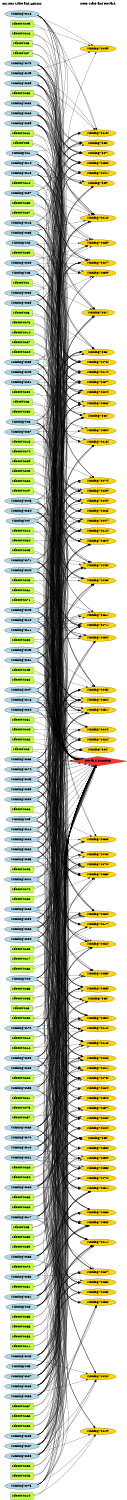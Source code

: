 digraph G {
	graph [bb="0,0,693,8179",
		fontname=Helvetica,
		fontsize=16,
		rankdir=LR,
		ranksep=2.00,
		ratio=auto,
		size="7.5,10"
	];
	node [fontsize=16,
		label="\N"
	];
	{
		graph [rank=same];
		"running($c59)"	[color=black,
			fillcolor=lightblue,
			height=0.51069,
			pos="116.5,2405",
			shape=ellipse,
			style=filled,
			width=2.632];
		"running($c47)"	[color=black,
			fillcolor=lightblue,
			height=0.51069,
			pos="116.5,4416",
			shape=ellipse,
			style=filled,
			width=2.632];
		"reboot($c9)"	[color=black,
			fillcolor=olivedrab1,
			height=0.5,
			pos="116.5,7401",
			shape=box,
			style=filled,
			width=1.5694];
		"running($c35)"	[color=black,
			fillcolor=lightblue,
			height=0.51069,
			pos="116.5,6912",
			shape=ellipse,
			style=filled,
			width=2.632];
		"running($c1)"	[color=black,
			fillcolor=lightblue,
			height=0.51069,
			pos="116.5,7347",
			shape=ellipse,
			style=filled,
			width=2.4356];
		"reboot($c61)"	[color=black,
			fillcolor=olivedrab1,
			height=0.5,
			pos="116.5,4959",
			shape=box,
			style=filled,
			width=1.7083];
		"reboot($c73)"	[color=black,
			fillcolor=olivedrab1,
			height=0.5,
			pos="116.5,6423",
			shape=box,
			style=filled,
			width=1.7083];
		"running($c2)"	[color=black,
			fillcolor=lightblue,
			height=0.51069,
			pos="116.5,6857",
			shape=ellipse,
			style=filled,
			width=2.4356];
		"running($c34)"	[color=black,
			fillcolor=lightblue,
			height=0.51069,
			pos="116.5,5393",
			shape=ellipse,
			style=filled,
			width=2.632];
		"running($c22)"	[color=black,
			fillcolor=lightblue,
			height=0.51069,
			pos="116.5,3543",
			shape=ellipse,
			style=filled,
			width=2.632];
		"reboot($c17)"	[color=black,
			fillcolor=olivedrab1,
			height=0.5,
			pos="116.5,2945",
			shape=box,
			style=filled,
			width=1.7083];
		"running($c10)"	[color=black,
			fillcolor=lightblue,
			height=0.51069,
			pos="116.5,1916",
			shape=ellipse,
			style=filled,
			width=2.632];
		"reboot($c29)"	[color=black,
			fillcolor=olivedrab1,
			height=0.5,
			pos="116.5,5664",
			shape=box,
			style=filled,
			width=1.7083];
		"reboot($c8)"	[color=black,
			fillcolor=olivedrab1,
			height=0.5,
			pos="116.5,2675",
			shape=box,
			style=filled,
			width=1.5694];
		"running($c58)"	[color=black,
			fillcolor=lightblue,
			height=0.51069,
			pos="116.5,3163",
			shape=ellipse,
			style=filled,
			width=2.632];
		"running($c46)"	[color=black,
			fillcolor=lightblue,
			height=0.51069,
			pos="116.5,5448",
			shape=ellipse,
			style=filled,
			width=2.632];
		"reboot($c60)"	[color=black,
			fillcolor=olivedrab1,
			height=0.5,
			pos="116.5,2999",
			shape=box,
			style=filled,
			width=1.7083];
		"reboot($c72)"	[color=black,
			fillcolor=olivedrab1,
			height=0.5,
			pos="116.5,1267",
			shape=box,
			style=filled,
			width=1.7083];
		"running($c45)"	[color=black,
			fillcolor=lightblue,
			height=0.51069,
			pos="116.5,3926",
			shape=ellipse,
			style=filled,
			width=2.632];
		"reboot($c16)"	[color=black,
			fillcolor=olivedrab1,
			height=0.5,
			pos="116.5,2459",
			shape=box,
			style=filled,
			width=1.7083];
		"running($c33)"	[color=black,
			fillcolor=lightblue,
			height=0.51069,
			pos="116.5,7619",
			shape=ellipse,
			style=filled,
			width=2.632];
		"reboot($c28)"	[color=black,
			fillcolor=olivedrab1,
			height=0.5,
			pos="116.5,2296",
			shape=box,
			style=filled,
			width=1.7083];
		"running($c21)"	[color=black,
			fillcolor=lightblue,
			height=0.51069,
			pos="116.5,1861",
			shape=ellipse,
			style=filled,
			width=2.632];
		"running($c49)"	[color=black,
			fillcolor=lightblue,
			height=0.51069,
			pos="116.5,7782",
			shape=ellipse,
			style=filled,
			width=2.632];
		"running($c37)"	[color=black,
			fillcolor=lightblue,
			height=0.51069,
			pos="116.5,5826",
			shape=ellipse,
			style=filled,
			width=2.632];
		"running($c25)"	[color=black,
			fillcolor=lightblue,
			height=0.51069,
			pos="116.5,344",
			shape=ellipse,
			style=filled,
			width=2.632];
		"running($c13)"	[color=black,
			fillcolor=lightblue,
			height=0.51069,
			pos="116.5,6967",
			shape=ellipse,
			style=filled,
			width=2.632];
		"Current State and Actions"	[color=black,
			fillcolor=white,
			height=0.5,
			pos="116.5,8161",
			shape=plaintext,
			style=bold,
			width=3.2361];
		"reboot($c71)"	[color=black,
			fillcolor=olivedrab1,
			height=0.5,
			pos="116.5,4905",
			shape=box,
			style=filled,
			width=1.7083];
		"reboot($c15)"	[color=black,
			fillcolor=olivedrab1,
			height=0.5,
			pos="116.5,5772",
			shape=box,
			style=filled,
			width=1.7083];
		"running($c12)"	[color=black,
			fillcolor=lightblue,
			height=0.51069,
			pos="116.5,3653",
			shape=ellipse,
			style=filled,
			width=2.632];
		"reboot($c27)"	[color=black,
			fillcolor=olivedrab1,
			height=0.5,
			pos="116.5,7021",
			shape=box,
			style=filled,
			width=1.7083];
		"reboot($c39)"	[color=black,
			fillcolor=olivedrab1,
			height=0.5,
			pos="116.5,6803",
			shape=box,
			style=filled,
			width=1.7083];
		"running($c48)"	[color=black,
			fillcolor=lightblue,
			height=0.51069,
			pos="116.5,4851",
			shape=ellipse,
			style=filled,
			width=2.632];
		"running($c36)"	[color=black,
			fillcolor=lightblue,
			height=0.51069,
			pos="116.5,3598",
			shape=ellipse,
			style=filled,
			width=2.632];
		"running($c24)"	[color=black,
			fillcolor=lightblue,
			height=0.51069,
			pos="116.5,4306",
			shape=ellipse,
			style=filled,
			width=2.632];
		"reboot($c70)"	[color=black,
			fillcolor=olivedrab1,
			height=0.5,
			pos="116.5,3326",
			shape=box,
			style=filled,
			width=1.7083];
		"reboot($c14)"	[color=black,
			fillcolor=olivedrab1,
			height=0.5,
			pos="116.5,6369",
			shape=box,
			style=filled,
			width=1.7083];
		"reboot($c26)"	[color=black,
			fillcolor=olivedrab1,
			height=0.5,
			pos="116.5,5556",
			shape=box,
			style=filled,
			width=1.7083];
		"running($c23)"	[color=black,
			fillcolor=lightblue,
			height=0.51069,
			pos="116.5,615",
			shape=ellipse,
			style=filled,
			width=2.632];
		"reboot($c38)"	[color=black,
			fillcolor=olivedrab1,
			height=0.5,
			pos="116.5,6043",
			shape=box,
			style=filled,
			width=1.7083];
		"running($c11)"	[color=black,
			fillcolor=lightblue,
			height=0.51069,
			pos="116.5,4741",
			shape=ellipse,
			style=filled,
			width=2.632];
		"running($c27)"	[color=black,
			fillcolor=lightblue,
			height=0.51069,
			pos="116.5,670",
			shape=ellipse,
			style=filled,
			width=2.632];
		"running($c15)"	[color=black,
			fillcolor=lightblue,
			height=0.51069,
			pos="116.5,7237",
			shape=ellipse,
			style=filled,
			width=2.632];
		"reboot($c5)"	[color=black,
			fillcolor=olivedrab1,
			height=0.5,
			pos="116.5,1483",
			shape=box,
			style=filled,
			width=1.5694];
		"running($c39)"	[color=black,
			fillcolor=lightblue,
			height=0.51069,
			pos="116.5,7509",
			shape=ellipse,
			style=filled,
			width=2.632];
		"running($c70)"	[color=black,
			fillcolor=lightblue,
			height=0.51069,
			pos="116.5,1971",
			shape=ellipse,
			style=filled,
			width=2.632];
		"reboot($c41)"	[color=black,
			fillcolor=olivedrab1,
			height=0.5,
			pos="116.5,7455",
			shape=box,
			style=filled,
			width=1.7083];
		"reboot($c53)"	[color=black,
			fillcolor=olivedrab1,
			height=0.5,
			pos="116.5,1429",
			shape=box,
			style=filled,
			width=1.7083];
		"reboot($c65)"	[color=black,
			fillcolor=olivedrab1,
			height=0.5,
			pos="116.5,2783",
			shape=box,
			style=filled,
			width=1.7083];
		"running($c38)"	[color=black,
			fillcolor=lightblue,
			height=0.51069,
			pos="116.5,234",
			shape=ellipse,
			style=filled,
			width=2.632];
		"running($c26)"	[color=black,
			fillcolor=lightblue,
			height=0.51069,
			pos="116.5,7564",
			shape=ellipse,
			style=filled,
			width=2.632];
		"running($c14)"	[color=black,
			fillcolor=lightblue,
			height=0.51069,
			pos="116.5,7292",
			shape=ellipse,
			style=filled,
			width=2.632];
		"reboot($c4)"	[color=black,
			fillcolor=olivedrab1,
			height=0.5,
			pos="116.5,4090",
			shape=box,
			style=filled,
			width=1.5694];
		"reboot($c40)"	[color=black,
			fillcolor=olivedrab1,
			height=0.5,
			pos="116.5,5610",
			shape=box,
			style=filled,
			width=1.7083];
		"reboot($c52)"	[color=black,
			fillcolor=olivedrab1,
			height=0.5,
			pos="116.5,2621",
			shape=box,
			style=filled,
			width=1.7083];
		"reboot($c64)"	[color=black,
			fillcolor=olivedrab1,
			height=0.5,
			pos="116.5,1807",
			shape=box,
			style=filled,
			width=1.7083];
		"reboot($c7)"	[color=black,
			fillcolor=olivedrab1,
			height=0.5,
			pos="116.5,7891",
			shape=box,
			style=filled,
			width=1.5694];
		"running($c29)"	[color=black,
			fillcolor=lightblue,
			height=0.51069,
			pos="116.5,7727",
			shape=ellipse,
			style=filled,
			width=2.632];
		"running($c17)"	[color=black,
			fillcolor=lightblue,
			height=0.51069,
			pos="116.5,1537",
			shape=ellipse,
			style=filled,
			width=2.632];
		"reboot($c51)"	[color=black,
			fillcolor=olivedrab1,
			height=0.5,
			pos="116.5,4252",
			shape=box,
			style=filled,
			width=1.7083];
		"reboot($c63)"	[color=black,
			fillcolor=olivedrab1,
			height=0.5,
			pos="116.5,452",
			shape=box,
			style=filled,
			width=1.7083];
		"reboot($c75)"	[color=black,
			fillcolor=olivedrab1,
			height=0.5,
			pos="116.5,2134",
			shape=box,
			style=filled,
			width=1.7083];
		"running($c72)"	[color=black,
			fillcolor=lightblue,
			height=0.51069,
			pos="116.5,2567",
			shape=ellipse,
			style=filled,
			width=2.632];
		"running($c60)"	[color=black,
			fillcolor=lightblue,
			height=0.51069,
			pos="116.5,2026",
			shape=ellipse,
			style=filled,
			width=2.632];
		"reboot($c19)"	[color=black,
			fillcolor=olivedrab1,
			height=0.5,
			pos="116.5,18",
			shape=box,
			style=filled,
			width=1.7083];
		"running($c16)"	[color=black,
			fillcolor=lightblue,
			height=0.51069,
			pos="116.5,4361",
			shape=ellipse,
			style=filled,
			width=2.632];
		"reboot($c6)"	[color=black,
			fillcolor=olivedrab1,
			height=0.5,
			pos="116.5,6477",
			shape=box,
			style=filled,
			width=1.5694];
		"running($c28)"	[color=black,
			fillcolor=lightblue,
			height=0.51069,
			pos="116.5,2350",
			shape=ellipse,
			style=filled,
			width=2.632];
		"reboot($c50)"	[color=black,
			fillcolor=olivedrab1,
			height=0.5,
			pos="116.5,5935",
			shape=box,
			style=filled,
			width=1.7083];
		"reboot($c62)"	[color=black,
			fillcolor=olivedrab1,
			height=0.5,
			pos="116.5,2891",
			shape=box,
			style=filled,
			width=1.7083];
		"reboot($c74)"	[color=black,
			fillcolor=olivedrab1,
			height=0.5,
			pos="116.5,5718",
			shape=box,
			style=filled,
			width=1.7083];
		"running($c71)"	[color=black,
			fillcolor=lightblue,
			height=0.51069,
			pos="116.5,5122",
			shape=ellipse,
			style=filled,
			width=2.632];
		"reboot($c18)"	[color=black,
			fillcolor=olivedrab1,
			height=0.5,
			pos="116.5,7183",
			shape=box,
			style=filled,
			width=1.7083];
		"running($c19)"	[color=black,
			fillcolor=lightblue,
			height=0.51069,
			pos="116.5,4796",
			shape=ellipse,
			style=filled,
			width=2.632];
		"reboot($c1)"	[color=black,
			fillcolor=olivedrab1,
			height=0.5,
			pos="116.5,6640",
			shape=box,
			style=filled,
			width=1.5694];
		"reboot($c21)"	[color=black,
			fillcolor=olivedrab1,
			height=0.5,
			pos="116.5,2188",
			shape=box,
			style=filled,
			width=1.7083];
		"reboot($c33)"	[color=black,
			fillcolor=olivedrab1,
			height=0.5,
			pos="116.5,7673",
			shape=box,
			style=filled,
			width=1.7083];
		"running($c74)"	[color=black,
			fillcolor=lightblue,
			height=0.51069,
			pos="116.5,3981",
			shape=ellipse,
			style=filled,
			width=2.632];
		"reboot($c45)"	[color=black,
			fillcolor=olivedrab1,
			height=0.5,
			pos="116.5,4524",
			shape=box,
			style=filled,
			width=1.7083];
		"running($c62)"	[color=black,
			fillcolor=lightblue,
			height=0.51069,
			pos="116.5,3218",
			shape=ellipse,
			style=filled,
			width=2.632];
		"reboot($c57)"	[color=black,
			fillcolor=olivedrab1,
			height=0.5,
			pos="116.5,2080",
			shape=box,
			style=filled,
			width=1.7083];
		"running($c50)"	[color=black,
			fillcolor=lightblue,
			height=0.51069,
			pos="116.5,3816",
			shape=ellipse,
			style=filled,
			width=2.632];
		"reboot($c69)"	[color=black,
			fillcolor=olivedrab1,
			height=0.5,
			pos="116.5,7075",
			shape=box,
			style=filled,
			width=1.7083];
		"running($c18)"	[color=black,
			fillcolor=lightblue,
			height=0.51069,
			pos="116.5,8107",
			shape=ellipse,
			style=filled,
			width=2.632];
		"running($c9)"	[color=black,
			fillcolor=lightblue,
			height=0.51069,
			pos="116.5,3708",
			shape=ellipse,
			style=filled,
			width=2.4356];
		"reboot($c20)"	[color=black,
			fillcolor=olivedrab1,
			height=0.5,
			pos="116.5,1591",
			shape=box,
			style=filled,
			width=1.7083];
		"reboot($c32)"	[color=black,
			fillcolor=olivedrab1,
			height=0.5,
			pos="116.5,4470",
			shape=box,
			style=filled,
			width=1.7083];
		"reboot($c44)"	[color=black,
			fillcolor=olivedrab1,
			height=0.5,
			pos="116.5,4198",
			shape=box,
			style=filled,
			width=1.7083];
		"reboot($c56)"	[color=black,
			fillcolor=olivedrab1,
			height=0.5,
			pos="116.5,180",
			shape=box,
			style=filled,
			width=1.7083];
		"running($c73)"	[color=black,
			fillcolor=lightblue,
			height=0.51069,
			pos="116.5,7837",
			shape=ellipse,
			style=filled,
			width=2.632];
		"reboot($c68)"	[color=black,
			fillcolor=olivedrab1,
			height=0.5,
			pos="116.5,3272",
			shape=box,
			style=filled,
			width=1.7083];
		"running($c61)"	[color=black,
			fillcolor=lightblue,
			height=0.51069,
			pos="116.5,4578",
			shape=ellipse,
			style=filled,
			width=2.632];
		"reboot($c3)"	[color=black,
			fillcolor=olivedrab1,
			height=0.5,
			pos="116.5,7945",
			shape=box,
			style=filled,
			width=1.5694];
		"running($c8)"	[color=black,
			fillcolor=lightblue,
			height=0.51069,
			pos="116.5,1050",
			shape=ellipse,
			style=filled,
			width=2.4356];
		"reboot($c31)"	[color=black,
			fillcolor=olivedrab1,
			height=0.5,
			pos="116.5,1159",
			shape=box,
			style=filled,
			width=1.7083];
		"reboot($c43)"	[color=black,
			fillcolor=olivedrab1,
			height=0.5,
			pos="116.5,5176",
			shape=box,
			style=filled,
			width=1.7083];
		"reboot($c55)"	[color=black,
			fillcolor=olivedrab1,
			height=0.5,
			pos="116.5,996",
			shape=box,
			style=filled,
			width=1.7083];
		"running($c52)"	[color=black,
			fillcolor=lightblue,
			height=0.51069,
			pos="116.5,1213",
			shape=ellipse,
			style=filled,
			width=2.632];
		"reboot($c67)"	[color=black,
			fillcolor=olivedrab1,
			height=0.5,
			pos="116.5,506",
			shape=box,
			style=filled,
			width=1.7083];
		"running($c40)"	[color=black,
			fillcolor=lightblue,
			height=0.51069,
			pos="116.5,6152",
			shape=ellipse,
			style=filled,
			width=2.632];
		"running($c64)"	[color=black,
			fillcolor=lightblue,
			height=0.51069,
			pos="116.5,1699",
			shape=ellipse,
			style=filled,
			width=2.632];
		"reboot($c2)"	[color=black,
			fillcolor=olivedrab1,
			height=0.5,
			pos="116.5,5989",
			shape=box,
			style=filled,
			width=1.5694];
		"running($c7)"	[color=black,
			fillcolor=lightblue,
			height=0.51069,
			pos="116.5,5338",
			shape=ellipse,
			style=filled,
			width=2.4356];
		"reboot($c30)"	[color=black,
			fillcolor=olivedrab1,
			height=0.5,
			pos="116.5,4687",
			shape=box,
			style=filled,
			width=1.7083];
		"reboot($c42)"	[color=black,
			fillcolor=olivedrab1,
			height=0.5,
			pos="116.5,126",
			shape=box,
			style=filled,
			width=1.7083];
		"reboot($c54)"	[color=black,
			fillcolor=olivedrab1,
			height=0.5,
			pos="116.5,1753",
			shape=box,
			style=filled,
			width=1.7083];
		"reboot($c66)"	[color=black,
			fillcolor=olivedrab1,
			height=0.5,
			pos="116.5,942",
			shape=box,
			style=filled,
			width=1.7083];
		"running($c63)"	[color=black,
			fillcolor=lightblue,
			height=0.51069,
			pos="116.5,4036",
			shape=ellipse,
			style=filled,
			width=2.632];
		"running($c51)"	[color=black,
			fillcolor=lightblue,
			height=0.51069,
			pos="116.5,6097",
			shape=ellipse,
			style=filled,
			width=2.632];
		"running($c75)"	[color=black,
			fillcolor=lightblue,
			height=0.51069,
			pos="116.5,72",
			shape=ellipse,
			style=filled,
			width=2.632];
		"running($c6)"	[color=black,
			fillcolor=lightblue,
			height=0.51069,
			pos="116.5,5881",
			shape=ellipse,
			style=filled,
			width=2.4356];
		"running($c30)"	[color=black,
			fillcolor=lightblue,
			height=0.51069,
			pos="116.5,6531",
			shape=ellipse,
			style=filled,
			width=2.632];
		"reboot($c13)"	[color=black,
			fillcolor=olivedrab1,
			height=0.5,
			pos="116.5,7999",
			shape=box,
			style=filled,
			width=1.7083];
		"reboot($c25)"	[color=black,
			fillcolor=olivedrab1,
			height=0.5,
			pos="116.5,398",
			shape=box,
			style=filled,
			width=1.7083];
		"reboot($c37)"	[color=black,
			fillcolor=olivedrab1,
			height=0.5,
			pos="116.5,6315",
			shape=box,
			style=filled,
			width=1.7083];
		"reboot($c49)"	[color=black,
			fillcolor=olivedrab1,
			height=0.5,
			pos="116.5,8053",
			shape=box,
			style=filled,
			width=1.7083];
		"running($c66)"	[color=black,
			fillcolor=lightblue,
			height=0.51069,
			pos="116.5,3108",
			shape=ellipse,
			style=filled,
			width=2.632];
		"running($c54)"	[color=black,
			fillcolor=lightblue,
			height=0.51069,
			pos="116.5,3053",
			shape=ellipse,
			style=filled,
			width=2.632];
		"running($c42)"	[color=black,
			fillcolor=lightblue,
			height=0.51069,
			pos="116.5,780",
			shape=ellipse,
			style=filled,
			width=2.632];
		"running($c5)"	[color=black,
			fillcolor=lightblue,
			height=0.51069,
			pos="116.5,725",
			shape=ellipse,
			style=filled,
			width=2.4356];
		"running($c41)"	[color=black,
			fillcolor=lightblue,
			height=0.51069,
			pos="116.5,3380",
			shape=ellipse,
			style=filled,
			width=2.632];
		"reboot($c12)"	[color=black,
			fillcolor=olivedrab1,
			height=0.5,
			pos="116.5,2513",
			shape=box,
			style=filled,
			width=1.7083];
		"reboot($c24)"	[color=black,
			fillcolor=olivedrab1,
			height=0.5,
			pos="116.5,6261",
			shape=box,
			style=filled,
			width=1.7083];
		"reboot($c36)"	[color=black,
			fillcolor=olivedrab1,
			height=0.5,
			pos="116.5,3762",
			shape=box,
			style=filled,
			width=1.7083];
		"reboot($c48)"	[color=black,
			fillcolor=olivedrab1,
			height=0.5,
			pos="116.5,3434",
			shape=box,
			style=filled,
			width=1.7083];
		"running($c65)"	[color=black,
			fillcolor=lightblue,
			height=0.51069,
			pos="116.5,3488",
			shape=ellipse,
			style=filled,
			width=2.632];
		"running($c53)"	[color=black,
			fillcolor=lightblue,
			height=0.51069,
			pos="116.5,2242",
			shape=ellipse,
			style=filled,
			width=2.632];
		"running($c69)"	[color=black,
			fillcolor=lightblue,
			height=0.51069,
			pos="116.5,6207",
			shape=ellipse,
			style=filled,
			width=2.632];
		"running($c57)"	[color=black,
			fillcolor=lightblue,
			height=0.51069,
			pos="116.5,7129",
			shape=ellipse,
			style=filled,
			width=2.632];
		"running($c4)"	[color=black,
			fillcolor=lightblue,
			height=0.51069,
			pos="116.5,2837",
			shape=ellipse,
			style=filled,
			width=2.4356];
		"reboot($c11)"	[color=black,
			fillcolor=olivedrab1,
			height=0.5,
			pos="116.5,834",
			shape=box,
			style=filled,
			width=1.7083];
		"reboot($c23)"	[color=black,
			fillcolor=olivedrab1,
			height=0.5,
			pos="116.5,1645",
			shape=box,
			style=filled,
			width=1.7083];
		"reboot($c35)"	[color=black,
			fillcolor=olivedrab1,
			height=0.5,
			pos="116.5,2729",
			shape=box,
			style=filled,
			width=1.7083];
		"reboot($c47)"	[color=black,
			fillcolor=olivedrab1,
			height=0.5,
			pos="116.5,5502",
			shape=box,
			style=filled,
			width=1.7083];
		"reboot($c59)"	[color=black,
			fillcolor=olivedrab1,
			height=0.5,
			pos="116.5,1375",
			shape=box,
			style=filled,
			width=1.7083];
		"running($c56)"	[color=black,
			fillcolor=lightblue,
			height=0.51069,
			pos="116.5,560",
			shape=ellipse,
			style=filled,
			width=2.632];
		"running($c44)"	[color=black,
			fillcolor=lightblue,
			height=0.51069,
			pos="116.5,5067",
			shape=ellipse,
			style=filled,
			width=2.632];
		"running($c32)"	[color=black,
			fillcolor=lightblue,
			height=0.51069,
			pos="116.5,6586",
			shape=ellipse,
			style=filled,
			width=2.632];
		"running($c20)"	[color=black,
			fillcolor=lightblue,
			height=0.51069,
			pos="116.5,6749",
			shape=ellipse,
			style=filled,
			width=2.632];
		"running($c68)"	[color=black,
			fillcolor=lightblue,
			height=0.51069,
			pos="116.5,1321",
			shape=ellipse,
			style=filled,
			width=2.632];
		"reboot($c10)"	[color=black,
			fillcolor=olivedrab1,
			height=0.5,
			pos="116.5,5284",
			shape=box,
			style=filled,
			width=1.7083];
		"running($c3)"	[color=black,
			fillcolor=lightblue,
			height=0.51069,
			pos="116.5,6694",
			shape=ellipse,
			style=filled,
			width=2.4356];
		"reboot($c22)"	[color=black,
			fillcolor=olivedrab1,
			height=0.5,
			pos="116.5,4144",
			shape=box,
			style=filled,
			width=1.7083];
		"reboot($c34)"	[color=black,
			fillcolor=olivedrab1,
			height=0.5,
			pos="116.5,5230",
			shape=box,
			style=filled,
			width=1.7083];
		"reboot($c46)"	[color=black,
			fillcolor=olivedrab1,
			height=0.5,
			pos="116.5,5013",
			shape=box,
			style=filled,
			width=1.7083];
		"reboot($c58)"	[color=black,
			fillcolor=olivedrab1,
			height=0.5,
			pos="116.5,888",
			shape=box,
			style=filled,
			width=1.7083];
		"running($c67)"	[color=black,
			fillcolor=lightblue,
			height=0.51069,
			pos="116.5,289",
			shape=ellipse,
			style=filled,
			width=2.632];
		"running($c55)"	[color=black,
			fillcolor=lightblue,
			height=0.51069,
			pos="116.5,3871",
			shape=ellipse,
			style=filled,
			width=2.632];
		"running($c43)"	[color=black,
			fillcolor=lightblue,
			height=0.51069,
			pos="116.5,4633",
			shape=ellipse,
			style=filled,
			width=2.632];
		"running($c31)"	[color=black,
			fillcolor=lightblue,
			height=0.51069,
			pos="116.5,1105",
			shape=ellipse,
			style=filled,
			width=2.632];
	}
	{
		graph [rank=same];
		"running'($c45)"	[color=black,
			fillcolor=gold1,
			height=0.51069,
			pos="535,4416",
			shape=ellipse,
			style=filled,
			width=2.7302];
		"running'($c7)"	[color=black,
			fillcolor=gold1,
			height=0.51069,
			pos="535,7347",
			shape=ellipse,
			style=filled,
			width=2.5142];
		"running'($c57)"	[color=black,
			fillcolor=gold1,
			height=0.51069,
			pos="535,2133",
			shape=ellipse,
			style=filled,
			width=2.7302];
		"Next State and Reward"	[color=black,
			fillcolor=white,
			height=0.5,
			pos="535,8161",
			shape=plaintext,
			style=bold,
			width=2.9167];
		"running'($c21)"	[color=black,
			fillcolor=gold1,
			height=0.51069,
			pos="535,2353",
			shape=ellipse,
			style=filled,
			width=2.7302];
		"running'($c33)"	[color=black,
			fillcolor=gold1,
			height=0.51069,
			pos="535,7292",
			shape=ellipse,
			style=filled,
			width=2.7302];
		"running'($c69)"	[color=black,
			fillcolor=gold1,
			height=0.51069,
			pos="535,6857",
			shape=ellipse,
			style=filled,
			width=2.7302];
		"running'($c34)"	[color=black,
			fillcolor=gold1,
			height=0.51069,
			pos="535,5228",
			shape=ellipse,
			style=filled,
			width=2.7302];
		"running'($c46)"	[color=black,
			fillcolor=gold1,
			height=0.51069,
			pos="535,5013",
			shape=ellipse,
			style=filled,
			width=2.7302];
		"running'($c6)"	[color=black,
			fillcolor=gold1,
			height=0.51069,
			pos="535,6262",
			shape=ellipse,
			style=filled,
			width=2.5142];
		"running'($c10)"	[color=black,
			fillcolor=gold1,
			height=0.51069,
			pos="535,5283",
			shape=ellipse,
			style=filled,
			width=2.7302];
		"running'($c22)"	[color=black,
			fillcolor=gold1,
			height=0.51069,
			pos="535,4144",
			shape=ellipse,
			style=filled,
			width=2.7302];
		"running'($c58)"	[color=black,
			fillcolor=gold1,
			height=0.51069,
			pos="535,1510",
			shape=ellipse,
			style=filled,
			width=2.7302];
		"running'($c9)"	[color=black,
			fillcolor=gold1,
			height=0.51069,
			pos="535,7182",
			shape=ellipse,
			style=filled,
			width=2.5142];
		"running'($c31)"	[color=black,
			fillcolor=gold1,
			height=0.51069,
			pos="535,1693",
			shape=ellipse,
			style=filled,
			width=2.7302];
		"running'($c67)"	[color=black,
			fillcolor=gold1,
			height=0.51069,
			pos="535,1240",
			shape=ellipse,
			style=filled,
			width=2.7302];
		"running'($c43)"	[color=black,
			fillcolor=gold1,
			height=0.51069,
			pos="535,5095",
			shape=ellipse,
			style=filled,
			width=2.7302];
		"running'($c55)"	[color=black,
			fillcolor=gold1,
			height=0.51069,
			pos="535,1803",
			shape=ellipse,
			style=filled,
			width=2.7302];
		"running'($c20)"	[color=black,
			fillcolor=gold1,
			height=0.51069,
			pos="535,2023",
			shape=ellipse,
			style=filled,
			width=2.7302];
		"running'($c8)"	[color=black,
			fillcolor=gold1,
			height=0.51069,
			pos="535,2702",
			shape=ellipse,
			style=filled,
			width=2.5142];
		"running'($c56)"	[color=black,
			fillcolor=gold1,
			height=0.51069,
			pos="535,1075",
			shape=ellipse,
			style=filled,
			width=2.7302];
		"running'($c68)"	[color=black,
			fillcolor=gold1,
			height=0.51069,
			pos="535,3405",
			shape=ellipse,
			style=filled,
			width=2.7302];
		"running'($c32)"	[color=black,
			fillcolor=gold1,
			height=0.51069,
			pos="535,4361",
			shape=ellipse,
			style=filled,
			width=2.7302];
		"running'($c44)"	[color=black,
			fillcolor=gold1,
			height=0.51069,
			pos="535,4199",
			shape=ellipse,
			style=filled,
			width=2.7302];
		"running'($c41)"	[color=black,
			fillcolor=gold1,
			height=0.51069,
			pos="535,7237",
			shape=ellipse,
			style=filled,
			width=2.7302];
		"running'($c3)"	[color=black,
			fillcolor=gold1,
			height=0.51069,
			pos="535,7402",
			shape=ellipse,
			style=filled,
			width=2.5142];
		"running'($c53)"	[color=black,
			fillcolor=gold1,
			height=0.51069,
			pos="535,1913",
			shape=ellipse,
			style=filled,
			width=2.7302];
		"running'($c65)"	[color=black,
			fillcolor=gold1,
			height=0.51069,
			pos="535,2891",
			shape=ellipse,
			style=filled,
			width=2.7302];
		"Reward Function"	[color=black,
			fillcolor=firebrick1,
			height=0.72222,
			pos="535,4027",
			shape=diamond,
			style=filled,
			width=4.3889];
		"running'($c30)"	[color=black,
			fillcolor=gold1,
			height=0.51069,
			pos="535,4701",
			shape=ellipse,
			style=filled,
			width=2.7302];
		"running'($c42)"	[color=black,
			fillcolor=gold1,
			height=0.51069,
			pos="535,670",
			shape=ellipse,
			style=filled,
			width=2.7302];
		"running'($c2)"	[color=black,
			fillcolor=gold1,
			height=0.51069,
			pos="535,5913",
			shape=ellipse,
			style=filled,
			width=2.5142];
		"running'($c54)"	[color=black,
			fillcolor=gold1,
			height=0.51069,
			pos="535,2188",
			shape=ellipse,
			style=filled,
			width=2.7302];
		"running'($c66)"	[color=black,
			fillcolor=gold1,
			height=0.51069,
			pos="535,1565",
			shape=ellipse,
			style=filled,
			width=2.7302];
		"running'($c63)"	[color=black,
			fillcolor=gold1,
			height=0.51069,
			pos="535,1185",
			shape=ellipse,
			style=filled,
			width=2.7302];
		"running'($c75)"	[color=black,
			fillcolor=gold1,
			height=0.51069,
			pos="535,2298",
			shape=ellipse,
			style=filled,
			width=2.7302];
		"running'($c51)"	[color=black,
			fillcolor=gold1,
			height=0.51069,
			pos="535,4306",
			shape=ellipse,
			style=filled,
			width=2.7302];
		"running'($c5)"	[color=black,
			fillcolor=gold1,
			height=0.51069,
			pos="535,1968",
			shape=ellipse,
			style=filled,
			width=2.5142];
		"running'($c19)"	[color=black,
			fillcolor=gold1,
			height=0.51069,
			pos="535,370",
			shape=ellipse,
			style=filled,
			width=2.7302];
		"running'($c4)"	[color=black,
			fillcolor=gold1,
			height=0.51069,
			pos="535,4089",
			shape=ellipse,
			style=filled,
			width=2.5142];
		"running'($c52)"	[color=black,
			fillcolor=gold1,
			height=0.51069,
			pos="535,2622",
			shape=ellipse,
			style=filled,
			width=2.7302];
		"running'($c64)"	[color=black,
			fillcolor=gold1,
			height=0.51069,
			pos="535,2243",
			shape=ellipse,
			style=filled,
			width=2.7302];
		"running'($c40)"	[color=black,
			fillcolor=gold1,
			height=0.51069,
			pos="535,5448",
			shape=ellipse,
			style=filled,
			width=2.7302];
		"running'($c61)"	[color=black,
			fillcolor=gold1,
			height=0.51069,
			pos="535,4838",
			shape=ellipse,
			style=filled,
			width=2.7302];
		"running'($c73)"	[color=black,
			fillcolor=gold1,
			height=0.51069,
			pos="535,6207",
			shape=ellipse,
			style=filled,
			width=2.7302];
		"running'($c17)"	[color=black,
			fillcolor=gold1,
			height=0.51069,
			pos="535,3136",
			shape=ellipse,
			style=filled,
			width=2.7302];
		"running'($c29)"	[color=black,
			fillcolor=gold1,
			height=0.51069,
			pos="535,5503",
			shape=ellipse,
			style=filled,
			width=2.7302];
		"running'($c74)"	[color=black,
			fillcolor=gold1,
			height=0.51069,
			pos="535,5558",
			shape=ellipse,
			style=filled,
			width=2.7302];
		"running'($c50)"	[color=black,
			fillcolor=gold1,
			height=0.51069,
			pos="535,5852",
			shape=ellipse,
			style=filled,
			width=2.7302];
		"running'($c62)"	[color=black,
			fillcolor=gold1,
			height=0.51069,
			pos="535,2973",
			shape=ellipse,
			style=filled,
			width=2.7302];
		"running'($c18)"	[color=black,
			fillcolor=gold1,
			height=0.51069,
			pos="535,7020",
			shape=ellipse,
			style=filled,
			width=2.7302];
		"running'($c71)"	[color=black,
			fillcolor=gold1,
			height=0.51069,
			pos="535,4783",
			shape=ellipse,
			style=filled,
			width=2.7302];
		"running'($c1)"	[color=black,
			fillcolor=gold1,
			height=0.51069,
			pos="535,6478",
			shape=ellipse,
			style=filled,
			width=2.5142];
		"running'($c27)"	[color=black,
			fillcolor=gold1,
			height=0.51069,
			pos="535,6749",
			shape=ellipse,
			style=filled,
			width=2.7302];
		"running'($c39)"	[color=black,
			fillcolor=gold1,
			height=0.51069,
			pos="535,6694",
			shape=ellipse,
			style=filled,
			width=2.7302];
		"running'($c15)"	[color=black,
			fillcolor=gold1,
			height=0.51069,
			pos="535,5772",
			shape=ellipse,
			style=filled,
			width=2.7302];
		"running'($c60)"	[color=black,
			fillcolor=gold1,
			height=0.51069,
			pos="535,3191",
			shape=ellipse,
			style=filled,
			width=2.7302];
		"running'($c72)"	[color=black,
			fillcolor=gold1,
			height=0.51069,
			pos="535,1748",
			shape=ellipse,
			style=filled,
			width=2.7302];
		"running'($c16)"	[color=black,
			fillcolor=gold1,
			height=0.51069,
			pos="535,2489",
			shape=ellipse,
			style=filled,
			width=2.7302];
		"running'($c28)"	[color=black,
			fillcolor=gold1,
			height=0.51069,
			pos="535,2408",
			shape=ellipse,
			style=filled,
			width=2.7302];
		"running'($c13)"	[color=black,
			fillcolor=gold1,
			height=0.51069,
			pos="535,7457",
			shape=ellipse,
			style=filled,
			width=2.7302];
		"running'($c49)"	[color=black,
			fillcolor=gold1,
			height=0.51069,
			pos="535,7917",
			shape=ellipse,
			style=filled,
			width=2.7302];
		"running'($c25)"	[color=black,
			fillcolor=gold1,
			height=0.51069,
			pos="535,1130",
			shape=ellipse,
			style=filled,
			width=2.7302];
		"running'($c37)"	[color=black,
			fillcolor=gold1,
			height=0.51069,
			pos="535,6097",
			shape=ellipse,
			style=filled,
			width=2.7302];
		"running'($c70)"	[color=black,
			fillcolor=gold1,
			height=0.51069,
			pos="535,3460",
			shape=ellipse,
			style=filled,
			width=2.7302];
		"running'($c38)"	[color=black,
			fillcolor=gold1,
			height=0.51069,
			pos="535,5980",
			shape=ellipse,
			style=filled,
			width=2.7302];
		"running'($c14)"	[color=black,
			fillcolor=gold1,
			height=0.51069,
			pos="535,6152",
			shape=ellipse,
			style=filled,
			width=2.7302];
		"running'($c26)"	[color=black,
			fillcolor=gold1,
			height=0.51069,
			pos="535,5393",
			shape=ellipse,
			style=filled,
			width=2.7302];
		"running'($c23)"	[color=black,
			fillcolor=gold1,
			height=0.51069,
			pos="535,2078",
			shape=ellipse,
			style=filled,
			width=2.7302];
		"running'($c35)"	[color=black,
			fillcolor=gold1,
			height=0.51069,
			pos="535,2757",
			shape=ellipse,
			style=filled,
			width=2.7302];
		"running'($c11)"	[color=black,
			fillcolor=gold1,
			height=0.51069,
			pos="535,1402",
			shape=ellipse,
			style=filled,
			width=2.7302];
		"running'($c47)"	[color=black,
			fillcolor=gold1,
			height=0.51069,
			pos="535,5338",
			shape=ellipse,
			style=filled,
			width=2.7302];
		"running'($c59)"	[color=black,
			fillcolor=gold1,
			height=0.51069,
			pos="535,1858",
			shape=ellipse,
			style=filled,
			width=2.7302];
		"running'($c12)"	[color=black,
			fillcolor=gold1,
			height=0.51069,
			pos="535,2567",
			shape=ellipse,
			style=filled,
			width=2.7302];
		"running'($c24)"	[color=black,
			fillcolor=gold1,
			height=0.51069,
			pos="535,6042",
			shape=ellipse,
			style=filled,
			width=2.7302];
		"running'($c36)"	[color=black,
			fillcolor=gold1,
			height=0.51069,
			pos="535,3598",
			shape=ellipse,
			style=filled,
			width=2.7302];
		"running'($c48)"	[color=black,
			fillcolor=gold1,
			height=0.51069,
			pos="535,3515",
			shape=ellipse,
			style=filled,
			width=2.7302];
	}
	"running($c59)" -> "running'($c69)"	[color=black,
		pos="e,474.41,6842.5 204.59,2412 215.53,2416.4 225.49,2422.8 233,2432 539.34,2805.3 118.91,6367.8 377,6776 396.69,6807.1 432.48,6826.9 \
464.92,6839.1",
		style=solid];
	"running($c59)" -> "running'($c31)"	[color=black,
		pos="e,436.47,1692.7 201.13,2396.7 213.03,2392.3 224.2,2386 233,2377 441.76,2163.6 161.79,1927.8 377,1721 390.62,1707.9 408.14,1699.8 \
426.5,1695",
		style=solid];
	"running($c59)" -> "Reward Function"	[pos="e,522.03,4002.8 203.31,2412.4 214.56,2416.7 224.96,2423 233,2432 411.2,2630.9 311.91,3366 377,3625 412.6,3766.6 485,3925.6 517.53,\
3993.4"];
	"running($c59)" -> "running'($c52)"	[color=black,
		pos="e,441.64,2616 193.72,2415.8 207.38,2419.7 221.06,2424.9 233,2432 315.78,2481.3 292.94,2546.9 377,2594 393.66,2603.3 412.75,2609.7 \
431.73,2613.9",
		style=solid];
	"running($c59)" -> "running'($c62)"	[color=black,
		pos="e,458.01,2961.5 201.13,2413.3 212.89,2417.5 224.01,2423.5 233,2432 396.88,2586.6 221.64,2754.9 377,2918 395.9,2937.8 422.35,2950.5 \
448.17,2958.6",
		style=solid];
	"running($c59)" -> "running'($c18)"	[color=black,
		pos="e,501.01,7002.6 204.6,2412 215.53,2416.4 225.49,2422.8 233,2432 546.79,2814.7 164.12,6437.2 377,6884 401.27,6934.9 454.52,6974.4 \
492.25,6997.4",
		style=solid];
	"running($c59)" -> "running'($c15)"	[color=black,
		pos="e,511.34,5753.9 204.2,2412 215.26,2416.4 225.37,2422.8 233,2432 457.15,2701.7 249.52,5258.3 377,5585 403.69,5653.4 466.12,5714.8 \
503.72,5747.4",
		style=solid];
	"running($c59)" -> "running'($c28)"	[color=black,
		pos="e,436.62,2407.3 211.23,2405.7 275.12,2406.1 359.88,2406.7 426.5,2407.2",
		style=solid];
	"running($c59)" -> "running'($c23)"	[color=black,
		pos="e,437.98,2081.2 197.05,2395.1 209.94,2391 222.49,2385.2 233,2377 340.74,2293.4 266.75,2186.3 377,2106 391.99,2095.1 409.88,2088 \
428.12,2083.4",
		style=solid];
	"running($c59)" -> "running'($c59)"	[color=black,
		pos="e,436.39,1858.6 200.3,2396.2 212.38,2391.9 223.82,2385.8 233,2377 397.57,2220.1 207.69,2037.8 377,1886 390.89,1873.5 408.35,1865.7 \
426.53,1860.9",
		style=solid];
	"running($c47)" -> "running'($c33)"	[color=black,
		pos="e,437.45,7294.7 204.16,4423 215.22,4427.4 225.34,4433.8 233,4443 635.49,4924.7 -38.15,6793.2 377,7264 390.16,7278.9 408.3,7287.7 \
427.59,7292.5",
		style=solid];
	"running($c47)" -> "Reward Function"	[pos="e,430.14,4035.8 198.16,4406.6 210.78,4402.4 222.95,4396.4 233,4388 354.52,4286.4 254.55,4162.5 377,4062 389.6,4051.7 404.63,4044.2 \
420.31,4038.9"];
	"running($c47)" -> "running'($c63)"	[color=black,
		pos="e,437.79,1182.2 203.38,4408.6 214.78,4404.1 225.19,4397.5 233,4388 457.55,4115.4 144.19,1478.5 377,1213 390.19,1198 408.46,1189.2 \
427.87,1184.3",
		style=solid];
	"running($c47)" -> "running'($c51)"	[color=black,
		pos="e,455.91,4317 179.92,4402.3 197.22,4398.1 215.94,4393.2 233,4388 298.33,4367.9 311.08,4352.1 377,4334 399.1,4327.9 423.31,4322.9 \
445.97,4318.8",
		style=solid];
	"running($c47)" -> "running'($c64)"	[color=black,
		pos="e,437.24,2240.6 203.2,4408.4 214.61,4403.9 225.09,4397.4 233,4388 536.93,4027.5 62.159,2622 377,2271 390.21,2256.3 408.26,2247.6 \
427.44,2242.7",
		style=solid];
	"running($c47)" -> "running'($c29)"	[color=black,
		pos="e,436.83,5504.4 203.16,4423.5 214.44,4427.9 224.88,4434.1 233,4443 545.23,4785 55.787,5141.4 377,5475 390.41,5488.9 408.18,5497.3 \
426.95,5502.2",
		style=solid];
	"running($c47)" -> "running'($c60)"	[color=black,
		pos="e,512.42,3209.2 202.3,4408 213.91,4403.6 224.68,4397.2 233,4388 537.83,4052.3 192.1,3792 377,3378 406.89,3311.1 468.03,3249.2 504.57,\
3216.2",
		style=solid];
	"running($c47)" -> "running'($c70)"	[color=black,
		pos="e,436.65,3458.9 201.88,4408 213.61,4403.6 224.53,4397.2 233,4388 507.88,4090.4 93.125,3777 377,3488 390.47,3474.3 408.17,3466 426.82,\
3461.1",
		style=solid];
	"running($c47)" -> "running'($c47)"	[color=black,
		pos="e,436.71,5339.1 202.96,4423.7 214.26,4428 224.76,4434.2 233,4443 500.08,4728 102.44,5032.2 377,5310 390.51,5323.7 408.23,5332 426.89,\
5336.8",
		style=solid];
	"running($c47)" -> "running'($c24)"	[color=black,
		pos="e,437.2,6039.6 203.82,4423.3 214.94,4427.7 225.16,4434 233,4443 462.22,4706.2 146.43,5745 377,6007 390.18,6022 408.23,6031.3 427.4,\
6037",
		style=solid];
	"reboot($c9)" -> "running'($c9)"	[color=black,
		pos="e,447.32,7186.9 173.04,7395.2 192.99,7391.3 214.98,7384.8 233,7374 316.2,7324.1 292.5,7257.6 377,7210 395.32,7199.7 416.6,7193 437.46,\
7188.7",
		style=solid];
	"reboot($c9)" -> "Reward Function"	[pos="e,419.32,4034 173.24,7401.7 195.18,7398.9 218.54,7391.4 233,7374 468.12,7090.5 140.42,4344.3 377,4062 385.95,4051.3 397.37,4043.5 \
409.97,4037.8"];
	"running($c35)" -> "running'($c7)"	[color=black,
		pos="e,444.14,7346.7 199.13,6921.2 211.5,6925.4 223.33,6931.5 233,6940 368.14,7059.2 238.27,7204 377,7319 393.19,7332.4 413.6,7340.3 \
434.3,7344.8",
		style=solid];
	"running($c35)" -> "running'($c34)"	[color=black,
		pos="e,437.07,5225.9 203.03,6904.3 214.47,6899.8 224.99,6893.3 233,6884 469.9,6608.7 131.77,5523.9 377,5256 390.21,5241.6 408.1,5233 \
427.07,5228.1",
		style=solid];
	"running($c35)" -> "running'($c8)"	[color=black,
		pos="e,447.08,2697.6 203.47,6904.7 214.85,6900.1 225.24,6893.5 233,6884 524.76,6526 74.396,3078.9 377,2730 392.17,2712.5 414.18,2703.5 \
436.95,2699.2",
		style=solid];
	"running($c35)" -> "running'($c32)"	[color=black,
		pos="e,437.53,4358.4 203.28,6904.5 214.69,6900 225.14,6893.4 233,6884 588.78,6457.6 8.3093,4804.3 377,4389 390.21,4374.1 408.37,4365.4 \
427.67,4360.5",
		style=solid];
	"running($c35)" -> "Reward Function"	[pos="e,419.41,4034 203.34,6904.5 214.74,6900 225.17,6893.5 233,6884 633.65,6400.5 -28.106,4541.8 377,4062 385.99,4051.4 397.44,4043.5 \
410.04,4037.8"];
	"running($c35)" -> "running'($c73)"	[color=black,
		pos="e,436.49,6206.7 201.11,6903.7 213.02,6899.3 224.19,6893 233,6884 439.88,6673.1 163.75,6439.5 377,6235 390.64,6221.9 408.16,6213.8 \
426.52,6209",
		style=solid];
	"running($c35)" -> "running'($c18)"	[color=black,
		pos="e,478.62,7004.9 177.21,6926.2 195.17,6930.6 214.9,6935.4 233,6940 314.41,6960.7 407.86,6985.7 468.76,7002.2",
		style=solid];
	"running($c35)" -> "running'($c1)"	[color=black,
		pos="e,517.72,6496.2 195.2,6901.6 208.57,6897.5 221.76,6891.9 233,6884 327.78,6817.6 307.92,6759.9 377,6667 421.97,6606.5 479.63,6539.5 \
511.06,6503.8",
		style=solid];
	"running($c35)" -> "running'($c35)"	[color=black,
		pos="e,490.41,2773.4 203.46,6904.6 214.85,6900.1 225.24,6893.5 233,6884 515.56,6537.7 161.08,3255.3 377,2864 399.45,2823.3 444.76,2795 \
480.95,2777.8",
		style=solid];
	"running($c35)" -> "running'($c24)"	[color=black,
		pos="e,436.83,6041 201.75,6903.9 213.5,6899.5 224.45,6893.1 233,6884 484.51,6616.2 117.39,6330 377,6070 390.58,6056.4 408.33,6048.1 427,\
6043.3",
		style=solid];
	"running($c1)" -> "running'($c22)"	[color=black,
		pos="e,437.79,4141.2 199.61,7341 212.47,7336.5 224.34,7329.5 233,7319 455.63,7048.9 146.19,4435.2 377,4172 390.2,4157 408.46,4148.2 427.87,\
4143.3",
		style=solid];
	"running($c1)" -> "running'($c3)"	[color=black,
		pos="e,458.77,7392.1 191,7356.7 263.08,7366.2 372.9,7380.7 448.77,7390.7",
		style=solid];
	"running($c1)" -> "Reward Function"	[pos="e,419.33,4034 199.63,7341 212.48,7336.5 224.35,7329.5 233,7319 463.18,7039.3 144.24,4339.6 377,4062 385.95,4051.3 397.38,4043.5 \
409.97,4037.8"];
	"running($c1)" -> "running'($c66)"	[color=black,
		pos="e,487.05,1581.1 199.79,7341.1 212.63,7336.6 224.45,7329.6 233,7319 430.35,7074.6 223,1939.8 377,1666 398.73,1627.4 442.06,1601.2 \
477.7,1585.2",
		style=solid];
	"running($c1)" -> "running'($c40)"	[color=black,
		pos="e,437.36,5445.7 199.34,7340.8 212.22,7336.3 224.17,7329.4 233,7319 499.36,7006.3 101.17,5780.4 377,5476 390.28,5461.3 408.37,5452.7 \
427.56,5447.8",
		style=solid];
	"running($c1)" -> "running'($c73)"	[color=black,
		pos="e,436.75,6205.5 198.58,7340.5 211.62,7336 223.82,7329.2 233,7319 558.01,6957.7 41.056,6586.2 377,6235 390.36,6221 408.12,6212.6 \
426.87,6207.7",
		style=solid];
	"running($c1)" -> "running'($c18)"	[color=black,
		pos="e,511.29,7037.8 189.51,7336.7 204.57,7332.7 219.85,7327 233,7319 315.99,7268.8 308.06,7223.2 377,7155 418.69,7113.7 471.02,7070.2 \
503.49,7044.1",
		style=solid];
	"running($c1)" -> "running'($c1)"	[color=black,
		pos="e,513.85,6495.9 197.59,7339.9 210.8,7335.5 223.33,7328.9 233,7319 440.68,7107 246.51,6933.5 377,6667 409.7,6600.2 470.66,6536.8 \
506.23,6503",
		style=solid];
	"running($c1)" -> "running'($c37)"	[color=black,
		pos="e,437.03,6095.3 198.69,7340.5 211.71,7336.1 223.89,7329.3 233,7319 588.05,6919.4 9.8628,6513.5 377,6125 390.36,6110.9 408.21,6102.4 \
427.08,6097.5",
		style=solid];
	"running($c1)" -> "running'($c14)"	[color=black,
		pos="e,437.09,6150.3 198.64,7340.5 211.67,7336 223.86,7329.2 233,7319 573.03,6938.6 25.464,6549.8 377,6180 390.4,6165.9 408.27,6157.4 \
427.15,6152.6",
		style=solid];
	"reboot($c61)" -> "Reward Function"	[pos="e,422.26,4034.6 178.22,4957.9 198.22,4954.4 218.92,4947 233,4932 500.9,4645.9 107.64,4346.7 377,4062 386.98,4051.5 399.38,4043.7 \
412.81,4038.2"];
	"reboot($c61)" -> "running'($c61)"	[color=black,
		pos="e,486.36,4854.1 178.25,4945.7 195.97,4941.6 215.32,4936.8 233,4932 318.56,4908.7 416.35,4877.2 476.64,4857.3",
		style=solid];
	"reboot($c73)" -> "Reward Function"	[pos="e,419.53,4034.1 178.19,6422.8 198.56,6419.5 219.51,6412 233,6396 568.32,5999 39.64,4457.3 377,4062 386.05,4051.4 397.53,4043.6 410.15,\
4037.9"];
	"reboot($c73)" -> "running'($c73)"	[color=black,
		pos="e,441.66,6213 178.02,6416 196.57,6412.1 216.44,6405.8 233,6396 315.57,6347 293.16,6281.8 377,6235 393.68,6225.7 412.77,6219.4 431.76,\
6215.1",
		style=solid];
	"running($c2)" -> "running'($c69)"	[color=black,
		pos="e,436.37,6857 204.31,6857 268.84,6857 357.29,6857 426.33,6857",
		style=solid];
	"running($c2)" -> "running'($c6)"	[color=black,
		pos="e,515.46,6280 196.43,6849.4 209.75,6845.3 222.62,6839.1 233,6830 368.63,6711.4 286.2,6606.6 377,6451 414.67,6386.4 474.34,6321.7 \
508.23,6287.3",
		style=solid];
	"running($c2)" -> "running'($c67)"	[color=black,
		pos="e,500.62,1257.4 200.61,6851.6 213.11,6847.1 224.61,6840.3 233,6830 424.51,6595 246.91,1648.8 377,1375 401.06,1324.3 454.1,1285.3 \
491.86,1262.5",
		style=solid];
	"running($c2)" -> "running'($c32)"	[color=black,
		pos="e,437.54,4358.4 200.33,6851.3 212.87,6846.9 224.44,6840.2 233,6830 583.08,6414.4 16.004,4795.1 377,4389 390.22,4374.1 408.39,4365.4 \
427.68,4360.5",
		style=solid];
	"running($c2)" -> "running'($c44)"	[color=black,
		pos="e,473.92,4213.6 200.36,6851.3 212.89,6846.9 224.46,6840.2 233,6830 598.25,6395.3 66.805,4754.6 377,4279 396.84,4248.6 432.04,4229.2 \
464.09,4217.1",
		style=solid];
	"running($c2)" -> "Reward Function"	[pos="e,419.42,4034.1 200.39,6851.4 212.92,6847 224.48,6840.2 233,6830 628.18,6357.5 -20.609,4532.4 377,4062 385.99,4051.4 397.44,4043.5 \
410.05,4037.8"];
	"running($c2)" -> "running'($c2)"	[color=black,
		pos="e,446.83,5917.3 199.17,6850.7 211.91,6846.3 223.86,6839.8 233,6830 502.81,6541.5 110.07,6244.2 377,5953 392.65,5935.9 414.47,5925.7 \
436.87,5919.7",
		style=solid];
	"running($c2)" -> "running'($c71)"	[color=black,
		pos="e,437.28,4780.6 199.94,6851.3 212.59,6846.9 224.31,6840.2 233,6830 524.89,6487.8 76.116,5145.4 377,4811 390.23,4796.3 408.3,4787.6 \
427.48,4782.8",
		style=solid];
	"running($c2)" -> "running'($c27)"	[color=black,
		pos="e,479.49,6764.3 176.65,6843.6 194.76,6839.4 214.73,6834.6 233,6830 314.91,6809.4 408.81,6783.8 469.65,6767",
		style=solid];
	"running($c2)" -> "running'($c37)"	[color=black,
		pos="e,436.71,6096.4 198.57,6850.5 211.45,6846.2 223.6,6839.7 233,6830 455.93,6600.7 148.06,6348.3 377,6125 390.67,6111.7 408.37,6103.5 \
426.94,6098.6",
		style=solid];
	"running($c34)" -> "running'($c45)"	[color=black,
		pos="e,519.82,4434.2 201.21,5384.8 213.11,5380.4 224.25,5374 233,5365 451.21,5139.6 261.79,4965.8 377,4674 413,4582.8 480.15,4487.2 513.75,\
4442.3",
		style=solid];
	"running($c34)" -> "running'($c34)"	[color=black,
		pos="e,446.7,5236.1 187.8,5380.8 203.11,5376.8 218.93,5371.7 233,5365 305.52,5330.6 303.46,5288.2 377,5256 395.64,5247.8 416.51,5242.1 \
436.8,5238",
		style=solid];
	"running($c34)" -> "running'($c6)"	[color=black,
		pos="e,445.01,6264.4 201.74,5401.1 213.5,5405.5 224.45,5411.9 233,5421 484.24,5688.5 117.68,5974.4 377,6234 392.53,6249.5 413.51,6258.1 \
435.08,6262.6",
		style=solid];
	"running($c34)" -> "running'($c58)"	[color=black,
		pos="e,437.7,1507.1 203.45,5385.6 214.83,5381.1 225.23,5374.5 233,5365 502.31,5035.5 97.712,1859 377,1538 390.14,1522.9 408.37,1514.1 \
427.78,1509.2",
		style=solid];
	"running($c34)" -> "running'($c44)"	[color=black,
		pos="e,475.98,4213.8 202.38,5385.1 213.98,5380.6 224.72,5374.2 233,5365 558.56,5003 95.813,4676.5 377,4279 398.31,4248.9 434.38,4229.4 \
466.58,4217.2",
		style=solid];
	"running($c34)" -> "Reward Function"	[pos="e,420.87,4034.3 202.56,5385.2 214.13,5380.8 224.82,5374.3 233,5365 617.84,4927.6 -11.873,4495.9 377,4062 386.45,4051.5 398.31,4043.7 \
411.26,4038.1"];
	"running($c34)" -> "running'($c4)"	[color=black,
		pos="e,445.56,4085.8 202.52,5385.2 214.1,5380.7 224.8,5374.3 233,5365 602.81,4946.7 -5.4629,4523.8 377,4117 392.3,4100.7 413.54,4091.9 \
435.46,4087.5",
		style=solid];
	"running($c34)" -> "running'($c62)"	[color=black,
		pos="e,501.64,2990.3 203.23,5385.5 214.64,5380.9 225.11,5374.4 233,5365 555.99,4980.2 153.83,3559.1 377,3109 402.14,3058.3 455.45,3018.7 \
492.95,2995.6",
		style=solid];
	"running($c34)" -> "running'($c71)"	[color=black,
		pos="e,436.47,4783.2 200.54,5384.5 212.59,5380.1 223.95,5373.9 233,5365 414.37,5186.6 190.25,4983.8 377,4811 390.78,4798.3 408.28,4790.3 \
426.56,4785.5",
		style=solid];
	"running($c34)" -> "running'($c27)"	[color=black,
		pos="e,436.91,6750.8 202.56,5400.8 214.13,5405.2 224.82,5411.7 233,5421 617.02,5857.4 -20.228,6296.6 377,6721 390.29,6735.2 408.11,6743.7 \
426.97,6748.6",
		style=solid];
	"running($c34)" -> "running'($c47)"	[color=black,
		pos="e,454.05,5348.6 195.35,5382.7 265.85,5373.4 369.71,5359.7 443.8,5349.9",
		style=solid];
	"running($c22)" -> "running'($c22)"	[color=black,
		pos="e,436.51,4143.8 200.51,3551.6 212.56,3555.9 223.94,3562.1 233,3571 411.96,3746.3 192.75,3946.2 377,4116 390.81,4128.7 408.32,4136.7 \
426.6,4141.5",
		style=solid];
	"running($c22)" -> "running'($c67)"	[color=black,
		pos="e,501.35,1257.4 203.2,3535.4 214.62,3530.9 225.09,3524.4 233,3515 540.08,3150.5 163.74,1801.3 377,1375 402.17,1324.7 455.21,1285.5 \
492.66,1262.5",
		style=solid];
	"running($c22)" -> "running'($c8)"	[color=black,
		pos="e,445.08,2699.7 201.7,3534.8 213.45,3530.4 224.43,3524.1 233,3515 476.64,3257.2 125.56,2980.2 377,2730 392.57,2714.5 413.57,2705.9 \
435.14,2701.5",
		style=solid];
	"running($c22)" -> "Reward Function"	[pos="e,525.37,4002.6 195.21,3553.3 208.59,3557.4 221.77,3563.1 233,3571 392.01,3682.8 489.3,3907.7 521.81,3993.1"];
	"running($c22)" -> "running'($c54)"	[color=black,
		pos="e,436.92,2186.2 202.56,3535.2 214.13,3530.8 224.82,3524.3 233,3515 616.75,3078.9 -19.944,2640.1 377,2216 390.29,2201.8 408.11,2193.3 \
426.98,2188.4",
		style=solid];
	"running($c22)" -> "running'($c29)"	[color=black,
		pos="e,437.33,5505.4 203.13,3550.6 214.56,3555.1 225.05,3561.6 233,3571 507.72,3894.4 92.489,5160.2 377,5475 390.26,5489.7 408.35,5498.3 \
427.53,5503.2",
		style=solid];
	"running($c22)" -> "running'($c27)"	[color=black,
		pos="e,437.79,6751.8 203.38,3550.4 214.77,3554.9 225.19,3561.5 233,3571 455.84,3841.4 145.98,6457.6 377,6721 390.2,6736 408.46,6744.8 \
427.87,6749.7",
		style=solid];
	"running($c22)" -> "running'($c26)"	[color=black,
		pos="e,437.38,5395.3 203.1,3550.7 214.53,3555.2 225.03,3561.7 233,3571 492.65,3875.2 108.15,5068.9 377,5365 390.29,5379.6 408.39,5388.3 \
427.58,5393.2",
		style=solid];
	"running($c22)" -> "running'($c11)"	[color=black,
		pos="e,475.25,1416.7 203.17,3535.4 214.59,3530.9 225.07,3524.4 233,3515 525.27,3169.3 127.93,1861 377,1483 397.35,1452.1 433.37,1432.4 \
465.78,1420.1",
		style=solid];
	"running($c22)" -> "running'($c47)"	[color=black,
		pos="e,437.41,5340.3 203.07,3550.7 214.51,3555.2 225.02,3561.7 233,3571 485.11,3865.6 115.97,5023.2 377,5310 390.31,5324.6 408.42,5333.3 \
427.61,5338.1",
		style=solid];
	"reboot($c17)" -> "Reward Function"	[pos="e,522.9,4002.5 178.08,2946.6 197.95,2950.1 218.6,2957.4 233,2972 441.82,3183.5 290.68,3340.6 377,3625 419.42,3764.7 488.26,3924.7 \
518.69,3993.1"];
	"reboot($c17)" -> "running'($c17)"	[color=black,
		pos="e,507.39,3118.3 178.07,2955.9 196.05,2960 215.59,2965.4 233,2972 334.4,3010.7 444.06,3077.5 498.77,3112.7",
		style=solid];
	"running($c10)" -> "running'($c57)"	[color=black,
		pos="e,441.66,2127 192.19,1927.1 206.36,1931.1 220.61,1936.6 233,1944 315.37,1993.3 293.16,2058.2 377,2105 393.68,2114.3 412.77,2120.6 \
431.76,2124.9",
		style=solid];
	"running($c10)" -> "running'($c46)"	[color=black,
		pos="e,504.4,4995.4 203.35,1923.4 214.75,1928 225.18,1934.5 233,1944 440.12,2194.4 240.92,4569.9 377,4865 402.27,4919.8 457.9,4964.2 \
495.68,4989.6",
		style=solid];
	"running($c10)" -> "running'($c10)"	[color=black,
		pos="e,437.77,5285.8 203.4,1923.4 214.79,1927.9 225.2,1934.5 233,1944 466.89,2228.4 134.5,4977.9 377,5255 390.18,5270.1 408.44,5278.8 \
427.85,5283.7",
		style=solid];
	"running($c10)" -> "running'($c65)"	[color=black,
		pos="e,492.88,2874.3 201.79,1924.1 213.53,1928.5 224.48,1934.9 233,1944 491.57,2220.8 172.22,2465.3 377,2784 402.37,2823.5 448.04,2852.1 \
483.61,2869.8",
		style=solid];
	"running($c10)" -> "Reward Function"	[pos="e,521.72,4002.9 203.05,1923.7 214.49,1928.2 225.01,1934.7 233,1944 477.16,2228.5 291.93,3259.9 377,3625 410.14,3767.2 483.83,3925.9 \
517.11,3993.6"];
	"running($c10)" -> "running'($c64)"	[color=black,
		pos="e,437.98,2239.8 197.05,1925.9 209.94,1930 222.49,1935.8 233,1944 340.74,2027.6 266.75,2134.7 377,2215 391.99,2225.9 409.88,2233 \
428.12,2237.6",
		style=solid];
	"running($c10)" -> "running'($c16)"	[color=black,
		pos="e,456.79,2477.8 200.3,1924.8 212.38,1929.1 223.82,1935.2 233,1944 397.57,2100.9 219.93,2270.5 377,2435 395.62,2454.5 421.6,2467 \
447.07,2474.9",
		style=solid];
	"running($c10)" -> "running'($c28)"	[color=black,
		pos="e,436.74,2407 199.75,1924.9 211.97,1929.2 223.59,1935.3 233,1944 383.04,2082.3 222.79,2246.3 377,2380 391.1,2392.2 408.65,2399.9 \
426.87,2404.7",
		style=solid];
	"running($c10)" -> "running'($c35)"	[color=black,
		pos="e,436.49,2757.8 201.7,1924.2 213.45,1928.6 224.43,1934.9 233,1944 476.64,2201.8 125.56,2478.8 377,2729 390.54,2742.5 408.18,2750.7 \
426.73,2755.6",
		style=solid];
	"running($c10)" -> "running'($c59)"	[color=black,
		pos="e,455.62,1868.9 193.89,1905.4 264.88,1895.5 370.6,1880.8 445.29,1870.4",
		style=solid];
	"reboot($c29)" -> "Reward Function"	[pos="e,420.26,4034.3 178.23,5663.5 198.49,5660.2 219.35,5652.7 233,5637 463.73,5371.9 144.91,4325.9 377,4062 386.27,4051.5 397.96,4043.7 \
410.76,4038"];
	"reboot($c29)" -> "running'($c29)"	[color=black,
		pos="e,446.79,5511.3 178.09,5654.7 196.26,5650.6 215.89,5644.9 233,5637 305.17,5603.7 303.98,5562.4 377,5531 395.69,5523 416.59,5517.2 \
436.88,5513.2",
		style=solid];
	"reboot($c8)" -> "running'($c8)"	[color=black,
		pos="e,448.62,2696.5 173.24,2678.6 241.01,2683 356.49,2690.5 438.53,2695.8",
		style=solid];
	"reboot($c8)" -> "Reward Function"	[pos="e,522.34,4002.7 173.21,2675.2 194.74,2678.3 217.8,2685.6 233,2702 515.39,3006.4 268.84,3224.2 377,3625 415.04,3766 486.17,3925.3 \
517.95,3993.3"];
	"running($c58)" -> "running'($c45)"	[color=black,
		pos="e,437.02,4417.7 202.48,3170.8 214.07,3175.3 224.78,3181.7 233,3191 588.87,3591.6 9.0116,3998.5 377,4388 390.36,4402.1 408.21,4410.6 \
427.08,4415.5",
		style=solid];
	"running($c58)" -> "running'($c58)"	[color=black,
		pos="e,437.09,1507.9 203.01,3155.3 214.46,3150.8 224.98,3144.3 233,3135 465.66,2865.1 136.18,1800.6 377,1538 390.23,1523.6 408.12,1515 \
427.09,1510.1",
		style=solid];
	"running($c58)" -> "Reward Function"	[pos="e,524,4002.7 199.74,3171.9 211.96,3176.2 223.59,3182.3 233,3191 382.51,3328.7 308.01,3433.8 377,3625 426.7,3762.7 491.99,3924.4 \
520.12,3993.2"];
	"running($c58)" -> "running'($c42)"	[color=black,
		pos="e,523.72,688.54 203.19,3155.4 214.61,3150.9 225.08,3144.4 233,3135 382.91,2957.4 323.72,1274.3 377,1048 409.39,910.45 486.2,758.51 \
518.87,697.53",
		style=solid];
	"running($c58)" -> "running'($c52)"	[color=black,
		pos="e,456.21,2633.1 199.87,3154.2 212.07,3149.9 223.66,3143.7 233,3135 389.36,2988.6 227.21,2828.2 377,2675 395.64,2655.9 421.35,2643.7 \
446.58,2635.9",
		style=solid];
	"running($c58)" -> "running'($c29)"	[color=black,
		pos="e,437.59,5505.6 203.24,3170.5 214.65,3175 225.11,3181.6 233,3191 559.83,3580.6 38.372,5095.6 377,5475 390.25,5489.8 408.43,5498.6 \
427.73,5503.4",
		style=solid];
	"running($c58)" -> "running'($c71)"	[color=black,
		pos="e,452.84,4772.8 202.7,3170.6 214.25,3175.1 224.9,3181.6 233,3191 457.44,3450.4 165.69,4457.8 377,4728 393.33,4748.9 418.13,4761.9 \
443.22,4769.9",
		style=solid];
	"running($c58)" -> "running'($c60)"	[color=black,
		pos="e,442.05,3184.8 206.34,3169 272.49,3173.4 362.92,3179.5 432.02,3184.1",
		style=solid];
	"running($c58)" -> "running'($c16)"	[color=black,
		pos="e,452.66,2499.1 200.96,3154.5 212.89,3150.2 224.1,3143.9 233,3135 425.35,2942.6 192.12,2739.6 377,2540 394.36,2521.3 418.68,2509.4 \
442.99,2501.9",
		style=solid];
	"running($c58)" -> "running'($c24)"	[color=black,
		pos="e,437.11,6040.1 203.34,3170.5 214.73,3175 225.17,3181.5 233,3191 632.83,3673.5 -27.273,5528.3 377,6007 389.95,6022.3 408,6031.8 \
427.26,6037.5",
		style=solid];
	"running($c58)" -> "running'($c36)"	[color=black,
		pos="e,461.92,3585.7 198.64,3172.3 211.14,3176.5 223.14,3182.5 233,3191 360.91,3300.9 255.02,3425.6 377,3542 397.6,3561.7 425.57,3574.5 \
452.19,3582.8",
		style=solid];
	"running($c46)" -> "running'($c46)"	[color=black,
		pos="e,460.73,5025.1 198.65,5438.7 211.14,5434.5 223.14,5428.5 233,5420 361.17,5309.8 254.45,5184.4 377,5068 397.33,5048.7 424.82,5036.1 \
451.11,5027.9",
		style=solid];
	"running($c46)" -> "running'($c10)"	[color=black,
		pos="e,446.7,5291.1 187.8,5435.8 203.11,5431.8 218.93,5426.7 233,5420 305.52,5385.6 303.46,5343.2 377,5311 395.64,5302.8 416.51,5297.1 \
436.8,5293",
		style=solid];
	"running($c46)" -> "running'($c43)"	[color=black,
		pos="e,500.56,5112.4 195.23,5437.7 208.6,5433.6 221.78,5427.9 233,5420 328.25,5352.9 295.13,5283.9 377,5201 411.01,5166.6 457.8,5136.7 \
491.44,5117.5",
		style=solid];
	"running($c46)" -> "running'($c68)"	[color=black,
		pos="e,437.29,3402.6 203.16,5440.4 214.58,5435.9 225.07,5429.4 233,5420 519.1,5082.2 80.672,3761.9 377,3433 390.24,3418.3 408.31,3409.6 \
427.49,3404.8",
		style=solid];
	"running($c46)" -> "Reward Function"	[pos="e,420.82,4034.3 202.6,5440.3 214.17,5435.8 224.84,5429.3 233,5420 632.89,4963.4 -27.092,4514.9 377,4062 386.43,4051.4 398.28,4043.7 \
411.22,4038"];
	"running($c46)" -> "running'($c2)"	[color=black,
		pos="e,445.76,5909.6 200.44,5456.7 212.36,5460.8 223.71,5466.7 233,5475 375.17,5602 233.8,5753.2 377,5879 393.44,5893.4 414.56,5902.2 \
435.94,5907.5",
		style=solid];
	"running($c46)" -> "running'($c29)"	[color=black,
		pos="e,454.05,5492.4 195.35,5458.3 265.85,5467.6 369.71,5481.3 443.8,5491.1",
		style=solid];
	"running($c46)" -> "running'($c1)"	[color=black,
		pos="e,513.24,6460 202.58,5455.7 214.01,5460 224.65,5466.2 233,5475 485.61,5741.8 222.46,5955.7 377,6289 408.19,6356.3 469.43,6419.3 \
505.51,6452.9",
		style=solid];
	"running($c46)" -> "running'($c72)"	[color=black,
		pos="e,437.72,1745.1 203.43,5440.6 214.82,5436.1 225.22,5429.5 233,5420 489.75,5106.5 110.76,2081.5 377,1776 390.15,1760.9 408.39,1752.1 \
427.8,1747.3",
		style=solid];
	"running($c46)" -> "running'($c48)"	[color=black,
		pos="e,453.43,3525.4 203.11,5440.4 214.54,5435.9 225.04,5429.3 233,5420 500.18,5106.2 126.62,3898.4 377,3571 393.29,3549.7 418.36,3536.5 \
443.71,3528.3",
		style=solid];
	"reboot($c60)" -> "Reward Function"	[pos="e,523.07,4002.5 178.22,3000.8 197.99,3004.3 218.54,3011.6 233,3026 427.22,3219 295.01,3363.8 377,3625 420.73,3764.3 488.88,3924.5 \
518.92,3993.1"];
	"reboot($c60)" -> "running'($c60)"	[color=black,
		pos="e,443.49,3184.1 178.15,3006.9 196.51,3010.9 216.24,3017 233,3026 310.73,3068 298.18,3123.1 377,3163 394.43,3171.8 414.19,3177.9 \
433.66,3182.1",
		style=solid];
	"reboot($c72)" -> "Reward Function"	[pos="e,521.5,4002.9 178.19,1267.2 198.56,1270.5 219.51,1278 233,1294 400.45,1492.2 321.13,3371.6 377,3625 408.44,3767.6 483.02,3926.1 \
516.82,3993.6"];
	"reboot($c72)" -> "running'($c72)"	[color=black,
		pos="e,436.81,1746.9 178.11,1269.7 197.63,1273.3 218.06,1280.4 233,1294 380.96,1428.4 225.52,1589.6 377,1720 391.14,1732.2 408.72,1739.9 \
426.94,1744.6",
		style=solid];
	"running($c45)" -> "running'($c45)"	[color=black,
		pos="e,436.75,4415 199.74,3934.9 211.96,3939.2 223.59,3945.3 233,3954 382.51,4091.7 223.34,4255 377,4388 391.11,4400.2 408.67,4407.9 \
426.88,4412.7",
		style=solid];
	"running($c45)" -> "running'($c58)"	[color=black,
		pos="e,437.57,1507.4 203.25,3918.5 214.66,3914 225.12,3907.4 233,3898 570.26,3495.1 27.544,1930.4 377,1538 390.23,1523.1 408.41,1514.4 \
427.71,1509.6",
		style=solid];
	"running($c45)" -> "running'($c43)"	[color=black,
		pos="e,453.73,5084.5 202.38,3933.9 213.98,3938.4 224.72,3944.8 233,3954 558.56,4316 69.775,4662.3 377,5040 393.81,5060.7 418.88,5073.6 \
444.08,5081.6",
		style=solid];
	"running($c45)" -> "running'($c56)"	[color=black,
		pos="e,437.45,1072.3 203.33,3918.5 214.73,3914 225.16,3907.5 233,3898 629.95,3419.2 -34.445,1569.4 377,1103 390.16,1088.1 408.31,1079.3 \
427.6,1074.5",
		style=solid];
	"running($c45)" -> "running'($c68)"	[color=black,
		pos="e,436.54,3405.8 199.89,3917.2 212.09,3912.9 223.68,3906.8 233,3898 390.69,3749.9 214.85,3576.2 377,3433 390.98,3420.6 408.49,3412.9 \
426.68,3408.1",
		style=solid];
	"running($c45)" -> "Reward Function"	[pos="e,470.29,4011.5 176.55,3940.3 194.67,3944.7 214.65,3949.6 233,3954 310.59,3972.8 399.44,3994.4 460.38,4009.1"];
	"running($c45)" -> "running'($c30)"	[color=black,
		pos="e,520.39,4682.5 200.29,3934.8 212.37,3939.1 223.81,3945.2 233,3954 397.04,4110.3 285.34,4235.8 377,4443 416.66,4532.6 482.12,4629 \
514.55,4674.4",
		style=solid];
	"running($c45)" -> "running'($c17)"	[color=black,
		pos="e,436.63,3135.3 201.6,3917.7 213.37,3913.3 224.37,3907 233,3898 462.83,3657.8 139.91,3397 377,3164 390.62,3150.6 408.3,3142.4 426.86,\
3137.6",
		style=solid];
	"running($c45)" -> "running'($c29)"	[color=black,
		pos="e,437.14,5505.1 202.69,3933.6 214.25,3938.1 224.9,3944.6 233,3954 455.25,4210.7 146.98,5225.3 377,5475 390.26,5489.4 408.16,5498 \
427.14,5502.9",
		style=solid];
	"running($c45)" -> "running'($c18)"	[color=black,
		pos="e,501.17,7002.5 203.35,3933.4 214.75,3938 225.18,3944.5 233,3954 440.74,4205.2 234.34,6590.9 377,6884 401.69,6934.7 454.85,6974.2 \
492.45,6997.3",
		style=solid];
	"running($c45)" -> "running'($c12)"	[color=black,
		pos="e,436.91,2565.2 202.56,3918.2 214.13,3913.8 224.82,3907.3 233,3898 617.84,3460.6 -21.08,3020.4 377,2595 390.29,2580.8 408.11,2572.3 \
426.97,2567.4",
		style=solid];
	"reboot($c16)" -> "Reward Function"	[pos="e,522.08,4002.8 178.24,2459.8 198.37,2463.2 219.15,2470.6 233,2486 403.79,2675.5 314.12,3377.7 377,3625 413,3766.5 485.19,3925.6 \
517.6,3993.4"];
	"reboot($c16)" -> "running'($c16)"	[color=black,
		pos="e,443,2482.4 178.06,2463.4 244.81,2468.2 353.26,2476 432.94,2481.7",
		style=solid];
	"running($c33)" -> "running'($c7)"	[color=black,
		pos="e,445.83,7350.2 195.18,7608.6 208.56,7604.5 221.76,7598.9 233,7591 327.55,7524.9 280.47,7438.2 377,7375 394.42,7363.6 415.15,7356.5 \
435.75,7352.1",
		style=solid];
	"running($c33)" -> "running'($c33)"	[color=black,
		pos="e,437.98,7295.2 197.05,7609.1 209.94,7605 222.49,7599.2 233,7591 340.74,7507.4 266.75,7400.3 377,7320 391.99,7309.1 409.88,7302 \
428.12,7297.4",
		style=solid];
	"running($c33)" -> "running'($c9)"	[color=black,
		pos="e,444.12,7182.2 199.14,7609.8 211.51,7605.6 223.34,7599.5 233,7591 368.66,7471.1 237.73,7325.6 377,7210 393.18,7196.6 413.59,7188.6 \
434.28,7184.1",
		style=solid];
	"running($c33)" -> "running'($c31)"	[color=black,
		pos="e,437.95,1689.9 203.56,7611.7 214.93,7607.2 225.29,7600.6 233,7591 437.8,7337.1 164.51,1968.5 377,1721 390.11,1705.7 408.45,1696.9 \
427.97,1692",
		style=solid];
	"running($c33)" -> "running'($c3)"	[color=black,
		pos="e,447.8,7406.9 192.19,7607.9 206.36,7603.9 220.61,7598.4 233,7591 315.37,7541.7 293.16,7476.8 377,7430 395.47,7419.7 416.9,7413 \
437.88,7408.8",
		style=solid];
	"running($c33)" -> "Reward Function"	[pos="e,418.9,4034.1 203.42,7611.6 214.81,7607.1 225.22,7600.5 233,7591 481.85,7287.6 125.35,4363.1 377,4062 385.86,4051.4 397.16,4043.6 \
409.63,4037.9"];
	"running($c33)" -> "running'($c2)"	[color=black,
		pos="e,445.94,5916.5 203.03,7611.3 214.47,7606.8 224.99,7600.3 233,7591 471.27,7314 140.34,6231.4 377,5953 392,5935.4 413.58,5924.9 435.97,\
5918.9",
		style=solid];
	"running($c33)" -> "running'($c17)"	[color=black,
		pos="e,438.05,3133 203.49,7611.7 214.87,7607.1 225.25,7600.5 233,7591 543.51,7209.2 54.929,3536.1 377,3164 390.18,3148.8 408.53,3139.9 \
428.07,3135.1",
		style=solid];
	"running($c33)" -> "running'($c62)"	[color=black,
		pos="e,501.01,2990.4 203.5,7611.7 214.87,7607.1 225.26,7600.5 233,7591 547.28,7204.4 162.73,3558.8 377,3109 401.26,3058.1 454.51,3018.6 \
492.25,2995.6",
		style=solid];
	"running($c33)" -> "running'($c1)"	[color=black,
		pos="e,513.08,6495.9 201.91,7611 213.64,7606.6 224.55,7600.2 233,7591 514.41,7285.1 206.05,7045.8 377,6667 407.5,6599.4 468.98,6536.5 \
505.3,6503",
		style=solid];
	"reboot($c28)" -> "Reward Function"	[pos="e,521.94,4002.8 178.07,2296.6 198.31,2300 219.2,2307.4 233,2323 426.18,2540.8 307.45,3342.3 377,3625 411.89,3766.8 484.66,3925.7 \
517.41,3993.5"];
	"reboot($c28)" -> "running'($c28)"	[color=black,
		pos="e,455.44,2397.2 178.2,2308.4 196,2312.5 215.41,2317.5 233,2323 298.69,2343.6 310.79,2361.2 377,2380 398.92,2386.2 422.98,2391.3 \
445.54,2395.4",
		style=solid];
	"running($c21)" -> "running'($c21)"	[color=black,
		pos="e,436.74,2352 199.75,1869.9 211.97,1874.2 223.59,1880.3 233,1889 383.04,2027.3 222.79,2191.3 377,2325 391.1,2337.2 408.65,2344.9 \
426.87,2349.7",
		style=solid];
	"running($c21)" -> "running'($c10)"	[color=black,
		pos="e,437.76,5285.8 203.41,1868.4 214.8,1872.9 225.21,1879.5 233,1889 470.66,2178.2 130.58,4973.2 377,5255 390.17,5270.1 408.43,5278.9 \
427.84,5283.7",
		style=solid];
	"running($c21)" -> "running'($c58)"	[color=black,
		pos="e,437.65,1512.7 198.77,1851.7 211.1,1847.7 223.02,1842 233,1834 347.32,1742.7 260.29,1626.2 377,1538 391.79,1526.8 409.59,1519.6 \
427.8,1515",
		style=solid];
	"running($c21)" -> "running'($c55)"	[color=black,
		pos="e,455.62,1813.9 193.89,1850.4 264.88,1840.5 370.6,1825.8 445.29,1815.4",
		style=solid];
	"running($c21)" -> "Reward Function"	[pos="e,521.69,4002.9 203.07,1868.7 214.51,1873.2 225.02,1879.7 233,1889 484.7,2183.1 289.67,3247.9 377,3625 409.94,3767.3 483.74,3925.9 \
517.08,3993.6"];
	"running($c21)" -> "running'($c75)"	[color=black,
		pos="e,436.76,2296.4 199.14,1870.2 211.51,1874.4 223.34,1880.5 233,1889 368.66,2008.9 237.73,2154.4 377,2270 391.26,2281.8 408.81,2289.4 \
426.94,2294.1",
		style=solid];
	"running($c21)" -> "running'($c18)"	[color=black,
		pos="e,500.98,7002.6 203.52,1868.3 214.9,1872.8 225.27,1879.5 233,1889 582.51,2320.4 139.06,6382.3 377,6884 401.18,6935 454.45,6974.4 \
492.21,6997.4",
		style=solid];
	"running($c21)" -> "running'($c71)"	[color=black,
		pos="e,451.89,4773.1 203.34,1868.5 214.74,1873 225.17,1879.5 233,1889 635.99,2375.5 -1.3916,4222.2 377,4728 392.73,4749 417.09,4762.1 \
441.97,4770.1",
		style=solid];
	"running($c21)" -> "running'($c59)"	[color=black,
		pos="e,436.62,1858.7 211.23,1860.3 275.12,1859.9 359.88,1859.3 426.5,1858.8",
		style=solid];
	"running($c49)" -> "running'($c7)"	[color=black,
		pos="e,444.14,7347.3 199.13,7772.8 211.5,7768.6 223.33,7762.5 233,7754 368.14,7634.8 238.27,7490 377,7375 393.19,7361.6 413.6,7353.7 \
434.3,7349.2",
		style=solid];
	"running($c49)" -> "running'($c10)"	[color=black,
		pos="e,437.54,5280.4 203.27,7774.5 214.68,7770 225.13,7763.4 233,7754 581.64,7336.6 15.719,5717.5 377,5311 390.22,5296.1 408.38,5287.4 \
427.68,5282.5",
		style=solid];
	"running($c49)" -> "running'($c68)"	[color=black,
		pos="e,437.65,3402.1 203.49,7774.7 214.86,7770.1 225.25,7763.5 233,7754 536.23,7381.4 62.488,3796.1 377,3433 390.1,3417.9 408.33,3409.1 \
427.73,3404.2",
		style=solid];
	"running($c49)" -> "Reward Function"	[pos="e,418.88,4034.1 203.44,7774.6 214.82,7770.1 225.22,7763.5 233,7754 493.04,7436.3 114.03,4377.3 377,4062 385.85,4051.4 397.15,4043.6 \
409.62,4037.9"];
	"running($c49)" -> "running'($c2)"	[color=black,
		pos="e,445.84,5916.4 203.1,7774.3 214.53,7769.8 225.03,7763.3 233,7754 493.6,7448.6 118.18,6259.9 377,5953 391.93,5935.3 413.49,5924.8 \
435.87,5918.8",
		style=solid];
	"running($c49)" -> "running'($c18)"	[color=black,
		pos="e,503.85,7037.6 200.98,7773.5 212.9,7769.2 224.11,7762.9 233,7754 426.43,7560.2 234.29,7388.7 377,7155 406.45,7106.8 458.92,7066.9 \
495.04,7043.3",
		style=solid];
	"running($c49)" -> "running'($c13)"	[color=black,
		pos="e,521.11,7475.4 190.92,7770.5 205.41,7766.5 220.11,7761.2 233,7754 360.8,7682.8 472.02,7542.5 515.03,7483.8",
		style=solid];
	"running($c49)" -> "running'($c49)"	[color=black,
		pos="e,491.59,7900.4 179.56,7795.8 196.95,7800 215.8,7804.9 233,7810 321.61,7836.4 422.47,7873.8 482.04,7896.7",
		style=solid];
	"running($c49)" -> "running'($c70)"	[color=black,
		pos="e,437.65,3457.1 203.48,7774.7 214.86,7770.1 225.25,7763.5 233,7754 532.45,7386.2 66.41,3846.4 377,3488 390.11,3472.9 408.33,3464.1 \
427.73,3459.2",
		style=solid];
	"running($c49)" -> "running'($c24)"	[color=black,
		pos="e,437.44,6039.7 203.05,7774.3 214.49,7769.8 225.01,7763.3 233,7754 477.57,7469 123.8,6347.4 377,6070 390.33,6055.4 408.45,6046.8 \
427.64,6041.9",
		style=solid];
	"running($c37)" -> "running'($c33)"	[color=black,
		pos="e,437.22,7294 202.63,5833.7 214.19,5838.2 224.86,5844.7 233,5854 440.06,6091.3 162.76,7033.1 377,7264 390.31,7278.3 408.24,7286.9 \
427.22,7291.8",
		style=solid];
	"running($c37)" -> "running'($c67)"	[color=black,
		pos="e,500.68,1257.4 204.59,5819 215.53,5814.6 225.49,5808.2 233,5799 544.86,5418.7 164.6,1818.6 377,1375 401.22,1324.4 454.22,1285.4 \
491.93,1262.6",
		style=solid];
	"running($c37)" -> "running'($c32)"	[color=black,
		pos="e,437.22,4359 203.74,5818.6 214.87,5814.3 225.11,5808 233,5799 441.03,5562.5 162.76,4619.9 377,4389 390.31,4374.7 408.24,4366.1 \
427.22,4361.2",
		style=solid];
	"running($c37)" -> "Reward Function"	[pos="e,420.16,4034.2 203.9,5818.8 215,5814.4 225.2,5808 233,5799 486.04,5505.8 122.45,4353.9 377,4062 386.23,4051.4 397.89,4043.6 410.68,\
4038"];
	"running($c37)" -> "running'($c52)"	[color=black,
		pos="e,449.85,2631.3 204.2,5819 215.26,5814.6 225.36,5808.2 233,5799 455.15,5531.8 167.92,2952.5 377,2675 392.36,2654.6 415.93,2642 440.17,\
2634.2",
		style=solid];
	"running($c37)" -> "running'($c61)"	[color=black,
		pos="e,506.15,4855.8 202.58,5818.3 214.01,5814 224.65,5807.8 233,5799 485.33,5532.6 202.65,5308.9 377,4986 405.83,4932.6 461.05,4887.5 \
497.71,4861.6",
		style=solid];
	"running($c37)" -> "running'($c29)"	[color=black,
		pos="e,438.03,5506.2 197.9,5816.6 210.48,5812.5 222.7,5806.9 233,5799 340.34,5716.8 267.51,5610.3 377,5531 392.01,5520.1 409.91,5513 \
428.17,5508.5",
		style=solid];
	"running($c37)" -> "running'($c50)"	[color=black,
		pos="e,441.55,5846.2 206.85,5831.6 272.8,5835.7 362.69,5841.3 431.55,5845.6",
		style=solid];
	"running($c37)" -> "running'($c16)"	[color=black,
		pos="e,448.25,2497.6 204.21,5819 215.27,5814.6 225.37,5808.2 233,5799 464.46,5520.1 157.52,2828.5 377,2540 392.02,2520.3 414.84,2508 \
438.46,2500.5",
		style=solid];
	"running($c37)" -> "running'($c37)"	[color=black,
		pos="e,439.3,6092.6 195.17,5836.4 208.55,5840.5 221.75,5846.1 233,5854 327.32,5919.8 280.71,6006.1 377,6069 392.62,6079.2 410.9,6086 \
429.35,6090.4",
		style=solid];
	"running($c37)" -> "running'($c38)"	[color=black,
		pos="e,464.99,5967 185.15,5838.8 201.14,5842.8 217.91,5847.8 233,5854 302,5882.2 308.16,5911.4 377,5940 401.65,5950.2 429.6,5958.4 455.01,\
5964.6",
		style=solid];
	"running($c25)" -> "running'($c68)"	[color=black,
		pos="e,511.38,3386.9 204.16,351.02 215.23,355.43 225.34,361.83 233,371 436.04,614.1 261.14,2923.2 377,3218 403.85,3286.3 466.22,3347.8 \
503.77,3380.4",
		style=solid];
	"running($c25)" -> "Reward Function"	[pos="e,521.34,4002.9 204.21,350.98 215.27,355.4 225.37,361.81 233,371 464.12,649.5 302.17,3270.9 377,3625 407.2,3767.9 482.42,3926.2 \
516.61,3993.7"];
	"running($c25)" -> "running'($c54)"	[color=black,
		pos="e,437.38,2190.3 203.92,351.23 215.02,355.61 225.21,361.95 233,371 493.2,673.27 108.86,1864.7 377,2160 390.3,2174.6 408.4,2183.3 \
427.58,2188.2",
		style=solid];
	"running($c25)" -> "running'($c63)"	[color=black,
		pos="e,436.49,1185.8 202.53,351.73 213.97,356.03 224.62,362.2 233,371 477.97,628.14 125.28,906.46 377,1157 390.54,1170.5 408.18,1178.7 \
426.72,1183.6",
		style=solid];
	"running($c25)" -> "running'($c52)"	[color=black,
		pos="e,437.61,2624.5 204.04,351.12 215.13,355.52 225.28,361.89 233,371 553.01,748.69 47.061,2224.9 377,2594 390.26,2608.8 408.45,2617.5 \
427.75,2622.4",
		style=solid];
	"running($c25)" -> "running'($c72)"	[color=black,
		pos="e,436.87,1749.9 203.71,351.41 214.84,355.77 225.09,362.05 233,371 632.28,822.82 -34.146,1279 377,1720 390.26,1734.2 408.07,1742.8 \
426.93,1747.6",
		style=solid];
	"running($c25)" -> "running'($c25)"	[color=black,
		pos="e,436.64,1130.7 202.43,351.83 213.88,356.11 224.56,362.26 233,371 463,609.22 140.75,869.97 377,1102 390.63,1115.4 408.31,1123.6 \
426.87,1128.4",
		style=solid];
	"running($c25)" -> "running'($c11)"	[color=black,
		pos="e,502.85,1384.6 203,351.68 214.3,355.99 224.79,362.19 233,371 508,666.04 180.11,914.99 377,1267 404.62,1316.4 457.62,1356.1 494.35,\
1379.3",
		style=solid];
	"running($c25)" -> "running'($c59)"	[color=black,
		pos="e,437.19,1860 203.77,351.35 214.89,355.72 225.13,362.02 233,371 447.77,615.99 155.8,1590.8 377,1830 390.29,1844.4 408.2,1852.9 427.18,\
1857.8",
		style=solid];
	"running($c25)" -> "running'($c36)"	[color=black,
		pos="e,452.61,3587.8 204.2,350.98 215.26,355.4 225.37,361.81 233,371 458.39,642.28 167.28,3258.4 377,3542 392.87,3563.5 417.68,3576.7 \
442.93,3584.9",
		style=solid];
	"running($c13)" -> "running'($c69)"	[color=black,
		pos="e,479.75,6872.3 177.23,6952.9 195.18,6948.5 214.92,6943.7 233,6939 314.98,6917.9 409.06,6892 469.9,6875",
		style=solid];
	"running($c13)" -> "running'($c43)"	[color=black,
		pos="e,490.55,5111.6 203.07,6959.3 214.51,6954.8 225.02,6948.3 233,6939 484.97,6644.5 181.15,5535.4 377,5201 400.34,5161.1 445.33,5133.1 \
481.18,5115.9",
		style=solid];
	"running($c13)" -> "running'($c20)"	[color=black,
		pos="e,438.01,2019.9 203.52,6959.7 214.89,6955.2 225.27,6948.5 233,6939 575.16,6516.9 22.054,2462.4 377,2051 390.15,2035.8 408.5,2026.9 \
428.03,2022.1",
		style=solid];
	"running($c13)" -> "running'($c3)"	[color=black,
		pos="e,444.13,7401.7 200,6975.7 212.04,6979.9 223.55,6985.7 233,6994 368.89,7113 238,7258.7 377,7374 393.19,7387.4 413.59,7395.4 434.29,\
7399.9",
		style=solid];
	"running($c13)" -> "Reward Function"	[pos="e,419.4,4034 203.35,6959.5 214.74,6955 225.17,6948.5 233,6939 641.2,6445.9 -35.744,4551.3 377,4062 385.98,4051.4 397.43,4043.5 410.03,\
4037.8"];
	"running($c13)" -> "running'($c29)"	[color=black,
		pos="e,437.23,5501 202.63,6959.3 214.19,6954.8 224.86,6948.3 233,6939 439.78,6702 163.04,5761.5 377,5531 390.31,5516.7 408.24,5508.1 \
427.22,5503.2",
		style=solid];
	"running($c13)" -> "running'($c39)"	[color=black,
		pos="e,439.26,6698.4 195.2,6956.6 208.57,6952.5 221.76,6946.9 233,6939 327.78,6872.6 280.23,6785.5 377,6722 392.6,6711.8 410.87,6705 \
429.31,6700.5",
		style=solid];
	"running($c13)" -> "running'($c60)"	[color=black,
		pos="e,511.3,3209.1 203.43,6959.6 214.81,6955.1 225.22,6948.5 233,6939 484.05,6632.8 234.02,3747.3 377,3378 403.51,3309.5 466,3248.1 \
503.66,3215.6",
		style=solid];
	"running($c13)" -> "running'($c13)"	[color=black,
		pos="e,436.75,7456 200.61,6975.5 212.5,6979.7 223.8,6985.6 233,6994 383.34,7131.4 223.06,7295.7 377,7429 391.1,7441.2 408.66,7448.9 426.88,\
7453.7",
		style=solid];
	"running($c13)" -> "running'($c70)"	[color=black,
		pos="e,437.75,3457.1 203.41,6959.6 214.8,6955.1 225.21,6948.5 233,6939 476.5,6642.4 124.52,3777 377,3488 390.17,3472.9 408.42,3464.1 \
427.83,3459.3",
		style=solid];
	"running($c13)" -> "running'($c26)"	[color=black,
		pos="e,437.14,5390.9 202.69,6959.3 214.24,6954.9 224.9,6948.4 233,6939 454.84,6682.9 147.41,5670.2 377,5421 390.26,5406.6 408.16,5398 \
427.14,5393.1",
		style=solid];
	"Current State and Actions" -> "Next State and Reward"	[color=black,
		pos="e,429.84,8161 233.24,8161 291.38,8161 361.58,8161 419.54,8161",
		style=invis];
	"reboot($c71)" -> "Reward Function"	[pos="e,422.78,4034.6 178.13,4903.8 198.12,4900.3 218.84,4893 233,4878 486.15,4610.5 122.47,4328.2 377,4062 387.11,4051.4 399.67,4043.7 \
413.24,4038.1"];
	"reboot($c71)" -> "running'($c71)"	[color=black,
		pos="e,453.16,4793.3 178.11,4893.3 196.01,4889.2 215.48,4884.1 233,4878 299.72,4855 309.69,4832.3 377,4811 398.06,4804.3 421.25,4799.1 \
443.18,4795.1",
		style=solid];
	"reboot($c15)" -> "Reward Function"	[pos="e,420.19,4034.2 178.29,5771.6 198.54,5768.2 219.39,5760.7 233,5745 478.6,5461.1 129.94,4344.6 377,4062 386.24,4051.4 397.92,4043.7 \
410.7,4038"];
	"reboot($c15)" -> "running'($c15)"	[color=black,
		pos="e,436.67,5772 178.06,5772 242.95,5772 347.24,5772 426.2,5772",
		style=solid];
	"running($c12)" -> "running'($c21)"	[color=black,
		pos="e,436.97,2351.2 202.52,3645.2 214.1,3640.7 224.8,3634.3 233,3625 601.71,3208.1 -4.3274,2786.4 377,2381 390.33,2366.8 408.16,2358.3 \
427.03,2353.5",
		style=solid];
	"running($c12)" -> "running'($c22)"	[color=black,
		pos="e,436.75,4143 199.75,3661.9 211.97,3666.2 223.59,3672.3 233,3681 382.77,3819 223.06,3982.7 377,4116 391.1,4128.2 408.66,4135.9 426.88,\
4140.7",
		style=solid];
	"running($c12)" -> "running'($c43)"	[color=black,
		pos="e,452.99,5084.6 202.6,3660.7 214.17,3665.2 224.84,3671.7 233,3681 633.16,4137.9 -0.033407,4563.8 377,5040 393.45,5060.8 418.29,5073.7 \
443.38,5081.8",
		style=solid];
	"running($c12)" -> "running'($c68)"	[color=black,
		pos="e,440.16,3410 193.93,3642.4 207.64,3638.3 221.28,3632.7 233,3625 322.07,3566.3 286.17,3488.9 377,3433 392.99,3423.2 411.52,3416.6 \
430.13,3412.2",
		style=solid];
	"running($c12)" -> "Reward Function"	[pos="e,520.62,4003.2 192.58,3664.1 206.64,3668.1 220.75,3673.5 233,3681 367.77,3762.9 474.21,3925.3 515.46,3994.5"];
	"running($c12)" -> "running'($c2)"	[color=black,
		pos="e,444.29,5913 203.22,3660.6 214.63,3665.1 225.1,3671.6 233,3681 548.04,4055.6 57.386,5508.3 377,5879 391.61,5895.9 412.47,5905.6 \
434.25,5910.9",
		style=solid];
	"running($c12)" -> "running'($c64)"	[color=black,
		pos="e,436.86,2241.1 202.59,3645.3 214.16,3640.8 224.84,3634.3 233,3625 631.79,3169.8 -35.566,2713.7 377,2271 390.26,2256.8 408.07,2248.2 \
426.93,2243.4",
		style=solid];
	"running($c12)" -> "running'($c1)"	[color=black,
		pos="e,512,6460.1 203.3,3660.5 214.71,3665 225.15,3671.6 233,3681 418.64,3904.1 270.93,6018.9 377,6289 404.15,6358.1 466.99,6420.7 504.42,\
6453.6",
		style=solid];
	"running($c12)" -> "running'($c14)"	[color=black,
		pos="e,437.54,6154.6 203.27,3660.5 214.68,3665 225.13,3671.6 233,3681 581.64,4098.4 15.719,5717.5 377,6124 390.22,6138.9 408.38,6147.6 \
427.68,6152.5",
		style=solid];
	"running($c12)" -> "running'($c12)"	[color=black,
		pos="e,436.83,2565.6 202.33,3645 213.93,3640.6 224.69,3634.2 233,3625 543.29,3282.4 56.353,2927.9 377,2595 390.41,2581.1 408.19,2572.7 \
426.95,2567.8",
		style=solid];
	"reboot($c27)" -> "Reward Function"	[pos="e,419.39,4034 178.3,7020.9 198.69,7017.6 219.61,7010.1 233,6994 650.81,6493 -43.381,4560.8 377,4062 385.98,4051.3 397.42,4043.5 \
410.02,4037.8"];
	"reboot($c27)" -> "running'($c27)"	[color=black,
		pos="e,491.83,6765.6 178.07,7014.1 196.63,7010.2 216.48,7003.9 233,6994 316.2,6944.1 300.57,6889.7 377,6830 409.23,6804.8 450.47,6783.9 \
482.6,6769.6",
		style=solid];
	"reboot($c39)" -> "Reward Function"	[pos="e,419.43,4034.1 178.27,6802.9 198.65,6799.6 219.58,6792 233,6776 620.73,6312.9 -13.111,4523.1 377,4062 386,4051.4 397.45,4043.5 \
410.06,4037.8"];
	"reboot($c39)" -> "running'($c39)"	[color=black,
		pos="e,455.91,6705 178.14,6790.4 195.94,6786.3 215.36,6781.3 233,6776 298.42,6756.2 311.08,6740.1 377,6722 399.1,6715.9 423.31,6710.9 \
445.97,6706.8",
		style=solid];
	"running($c48)" -> "running'($c6)"	[color=black,
		pos="e,445.86,6265.4 203.71,4858.4 214.84,4862.8 225.09,4869 233,4878 634.21,5332.2 -36.134,5790.6 377,6234 392.3,6250.4 413.66,6259.3 \
435.71,6263.7",
		style=solid];
	"running($c48)" -> "running'($c43)"	[color=black,
		pos="e,471.38,5080.9 193.72,4861.8 207.38,4865.7 221.06,4870.9 233,4878 315.78,4927.3 296.98,4986.4 377,5040 402.43,5057 433.72,5069.4 \
461.65,5078",
		style=solid];
	"running($c48)" -> "Reward Function"	[pos="e,422.91,4034.7 201.65,4842.8 213.41,4838.4 224.4,4832 233,4823 470.14,4573.5 137.56,4309.3 377,4062 387.18,4051.5 399.77,4043.8 \
413.36,4038.2"];
	"running($c48)" -> "running'($c30)"	[color=black,
		pos="e,484.74,4716.9 182.3,4837.7 199.01,4833.6 216.84,4828.7 233,4823 299.63,4799.7 311.61,4782.6 377,4756 408.97,4743 445.3,4730.2 \
474.95,4720.1",
		style=solid];
	"running($c48)" -> "running'($c75)"	[color=black,
		pos="e,437.53,2295.4 203.28,4843.5 214.69,4839 225.14,4832.4 233,4823 589.05,4396.2 8.0243,2741.7 377,2326 390.21,2311.1 408.37,2302.4 \
427.67,2297.5",
		style=solid];
	"running($c48)" -> "running'($c74)"	[color=black,
		pos="e,436.48,5558.3 202.25,4859 213.72,4863.3 224.46,4869.4 233,4878 441.55,5089.1 162.91,5324.5 377,5530 390.63,5543.1 408.15,5551.2 \
426.51,5556",
		style=solid];
	"running($c48)" -> "running'($c27)"	[color=black,
		pos="e,437.36,6751.3 203.94,4858.2 215.03,4862.6 225.22,4868.9 233,4878 500.64,5189.7 101.17,6416.6 377,6721 390.28,6735.7 408.37,6744.3 \
427.56,6749.2",
		style=solid];
	"running($c48)" -> "running'($c70)"	[color=black,
		pos="e,436.88,3458.1 202.58,4843.3 214.15,4838.8 224.84,4832.3 233,4823 626.6,4374.4 -30.169,3924.3 377,3488 390.27,3473.8 408.08,3465.3 \
426.94,3460.4",
		style=solid];
	"running($c48)" -> "running'($c12)"	[color=black,
		pos="e,437.61,2564.5 203.22,4843.4 214.64,4838.9 225.1,4832.4 233,4823 552.15,4443.1 46.349,2964.9 377,2595 390.26,2580.2 408.45,2571.5 \
427.75,2566.6",
		style=solid];
	"running($c48)" -> "running'($c48)"	[color=black,
		pos="e,454.3,3525.6 202.52,4843.2 214.1,4838.7 224.8,4832.3 233,4823 603.9,4403.3 28.588,4009.6 377,3571 393.76,3549.9 419.1,3536.7 444.55,\
3528.5",
		style=solid];
	"running($c36)" -> "running'($c57)"	[color=black,
		pos="e,437.23,2131 202.63,3590.3 214.19,3585.8 224.86,3579.3 233,3570 439.92,3332.8 162.9,2391.7 377,2161 390.31,2146.7 408.24,2138.1 \
427.22,2133.2",
		style=solid];
	"running($c36)" -> "running'($c41)"	[color=black,
		pos="e,437.73,7239.9 203.43,3605.4 214.81,3609.9 225.22,3616.5 233,3626 485.56,3934.2 115.11,6908.7 377,7209 390.16,7224.1 408.4,7232.9 \
427.81,7237.7",
		style=solid];
	"running($c36)" -> "Reward Function"	[pos="e,523.12,4002.5 193.92,3608.6 207.64,3612.7 221.28,3618.3 233,3626 379.41,3722.4 481.74,3915.3 518.74,3993.2"];
	"running($c36)" -> "running'($c4)"	[color=black,
		pos="e,444.54,4090 199.75,3606.9 211.97,3611.2 223.59,3617.3 233,3626 383.04,3764.3 222.38,3928.8 377,4062 393.1,4075.9 413.68,4083.8 \
434.6,4088.2",
		style=solid];
	"running($c36)" -> "running'($c64)"	[color=black,
		pos="e,436.92,2241.2 202.56,3590.2 214.13,3585.8 224.82,3579.3 233,3570 616.75,3133.9 -19.944,2695.1 377,2271 390.29,2256.8 408.11,2248.3 \
426.98,2243.4",
		style=solid];
	"running($c36)" -> "running'($c40)"	[color=black,
		pos="e,437.38,5450.3 203.1,3605.7 214.53,3610.2 225.03,3616.7 233,3626 492.65,3930.2 108.15,5123.9 377,5420 390.29,5434.6 408.39,5443.3 \
427.58,5448.2",
		style=solid];
	"running($c36)" -> "running'($c17)"	[color=black,
		pos="e,436.55,3137.4 199.3,3589 211.64,3584.7 223.42,3578.6 233,3570 375.17,3441.8 230.96,3287.8 377,3164 391.14,3152 408.63,3144.4 426.74,\
3139.6",
		style=solid];
	"running($c36)" -> "running'($c15)"	[color=black,
		pos="e,511.86,5754.1 203.15,3605.6 214.57,3610.1 225.06,3616.6 233,3626 515.26,3959 212.7,5180.6 377,5585 404.59,5652.9 466.54,5714.4 \
503.84,5747.2",
		style=solid];
	"running($c36)" -> "running'($c59)"	[color=black,
		pos="e,437.44,1855.7 203.05,3590.3 214.49,3585.8 225.01,3579.3 233,3570 477.57,3285 123.8,2163.4 377,1886 390.33,1871.4 408.45,1862.8 \
427.64,1857.9",
		style=solid];
	"running($c36)" -> "running'($c36)"	[color=black,
		pos="e,436.37,3598 211.49,3598 275.28,3598 359.77,3598 426.28,3598",
		style=solid];
	"running($c24)" -> "running'($c58)"	[color=black,
		pos="e,437.47,1507.3 204.14,4299 215.21,4294.6 225.33,4288.2 233,4279 624.46,3811.2 -26.748,1995.2 377,1538 390.17,1523.1 408.32,1514.3 \
427.61,1509.5",
		style=solid];
	"running($c24)" -> "running'($c32)"	[color=black,
		pos="e,454.05,4350.4 195.35,4316.3 265.85,4325.6 369.71,4339.3 443.8,4349.1",
		style=solid];
	"running($c24)" -> "running'($c44)"	[color=black,
		pos="e,478.93,4214.2 178.72,4292.1 196.28,4288 215.42,4283.4 233,4279 314.62,4258.6 408.21,4233.5 469.08,4216.9",
		style=solid];
	"running($c24)" -> "Reward Function"	[pos="e,436.24,4036.7 196.39,4296 209.35,4292.1 222.09,4286.6 233,4279 328.05,4212.9 281.61,4127.6 377,4062 391.76,4051.9 408.97,4044.6 \
426.49,4039.4"];
	"running($c24)" -> "running'($c51)"	[color=black,
		pos="e,436.37,4306 211.49,4306 275.28,4306 359.77,4306 426.28,4306",
		style=solid];
	"running($c24)" -> "running'($c5)"	[color=black,
		pos="e,446.6,1964 204.06,4298.9 215.14,4294.5 225.29,4288.1 233,4279 561.29,3890.9 38.514,2375.3 377,1996 392.26,1978.9 414.05,1969.9 \
436.57,1965.6",
		style=solid];
	"running($c24)" -> "running'($c40)"	[color=black,
		pos="e,436.75,5449.5 202.38,4313.9 213.98,4318.4 224.72,4324.8 233,4334 558.56,4696 40.489,5068.1 377,5420 390.36,5434 408.12,5442.4 \
426.87,5447.3",
		style=solid];
	"running($c24)" -> "running'($c24)"	[color=black,
		pos="e,437.12,6039.6 203.05,4313.7 214.48,4318.2 225,4324.7 233,4334 476.07,4617.1 131.33,5726.1 377,6007 390.13,6022 408.16,6031.4 427.33,\
6037.1",
		style=solid];
	"reboot($c70)" -> "Reward Function"	[pos="e,524.57,4002.5 178.29,3329.6 197.49,3333.4 217.68,3340.3 233,3353 287.3,3397.8 470.21,3862.4 520.89,3993"];
	"reboot($c70)" -> "running'($c70)"	[color=black,
		pos="e,450.81,3450.3 178.08,3336.9 196.06,3341 215.6,3346.3 233,3353 301.17,3379.1 308.16,3407.7 377,3432 397.17,3439.1 419.47,3444.5 \
440.77,3448.5",
		style=solid];
	"reboot($c14)" -> "Reward Function"	[pos="e,419.55,4034.2 178.18,6368.8 198.55,6365.5 219.5,6358 233,6342 560.87,5954.4 47.134,4447.9 377,4062 386.05,4051.4 397.54,4043.6 \
410.17,4037.9"];
	"reboot($c14)" -> "running'($c14)"	[color=black,
		pos="e,441.64,6158 178.03,6362.1 196.59,6358.1 216.45,6351.8 233,6342 315.78,6292.7 292.94,6227.1 377,6180 393.66,6170.7 412.75,6164.3 \
431.73,6160.1",
		style=solid];
	"reboot($c26)" -> "Reward Function"	[pos="e,420.73,4034.2 178.18,5555.5 198.42,5552.1 219.29,5544.6 233,5529 448.87,5282.6 159.86,4307.3 377,4062 386.38,4051.4 398.21,4043.6 \
411.14,4038"];
	"reboot($c26)" -> "running'($c26)"	[color=black,
		pos="e,446.73,5401.2 178.13,5546.8 196.3,5542.7 215.92,5537 233,5529 305.5,5495.2 303.63,5452.9 377,5421 395.66,5412.9 416.54,5407.1 \
436.83,5403",
		style=solid];
	"running($c23)" -> "running'($c21)"	[color=black,
		pos="e,437.44,2355.3 203.05,622.7 214.49,627.18 225.01,633.68 233,643 477.3,927.7 124.08,2047.9 377,2325 390.33,2339.6 408.45,2348.2 \
427.64,2353.1",
		style=solid];
	"running($c23)" -> "running'($c34)"	[color=black,
		pos="e,489.65,5211.6 203.5,622.33 214.87,626.86 225.26,633.47 233,643 547.08,1029.4 136.3,4686.1 377,5122 399.26,5162.3 444.12,5190.2 \
480.21,5207.3",
		style=solid];
	"running($c23)" -> "running'($c58)"	[color=black,
		pos="e,478.07,1495 201.7,623.17 213.45,627.58 224.43,633.93 233,643 476.92,901.14 165.52,1143.7 377,1429 399.36,1459.2 436.23,1479 468.63,\
1491.5",
		style=solid];
	"running($c23)" -> "Reward Function"	[pos="e,521.38,4002.9 203.36,622.44 214.76,626.96 225.18,633.54 233,643 444.31,898.71 307.76,3300.6 377,3625 407.49,3767.8 482.56,3926.2 \
516.66,3993.7"];
	"running($c23)" -> "running'($c63)"	[color=black,
		pos="e,436.67,1184.6 200.4,623.67 212.46,627.99 223.87,634.19 233,643 403.69,807.77 201.34,997.55 377,1157 390.9,1169.6 408.46,1177.5 \
426.75,1182.3",
		style=solid];
	"running($c23)" -> "running'($c75)"	[color=black,
		pos="e,437.07,2300.1 203.03,622.72 214.47,627.2 224.99,633.69 233,643 469.77,918.12 131.91,2002.3 377,2270 390.21,2284.4 408.1,2293 427.07,\
2297.9",
		style=solid];
	"running($c23)" -> "running'($c5)"	[color=black,
		pos="e,445.92,1971.3 202.56,622.77 214.13,627.23 224.82,633.71 233,643 616.2,1078.4 -19.376,1516.6 377,1940 392.34,1956.4 413.72,1965.2 \
435.76,1969.6",
		style=solid];
	"running($c23)" -> "running'($c49)"	[color=black,
		pos="e,524.84,7898.6 203.59,622.25 214.95,626.8 225.31,633.43 233,643 471.14,939.3 307.28,7110.3 377,7484 406.77,7643.6 488.06,7822.4 \
520.43,7889.5",
		style=solid];
	"running($c23)" -> "running'($c25)"	[color=black,
		pos="e,436.58,1129.2 199.87,623.81 212.07,628.11 223.66,634.26 233,643 389.1,789.1 216.49,960.76 377,1102 391.01,1114.3 408.52,1122.1 \
426.72,1126.9",
		style=solid];
	"running($c23)" -> "running'($c23)"	[color=black,
		pos="e,437.23,2080 202.63,622.7 214.19,627.18 224.86,633.67 233,643 439.65,879.81 163.19,1819.6 377,2050 390.31,2064.3 408.24,2072.9 \
427.22,2077.8",
		style=solid];
	"running($c23)" -> "running'($c11)"	[color=black,
		pos="e,503.77,1384.4 201.05,623.41 212.96,627.78 224.15,634.05 233,643 433.14,845.37 229.76,1023.4 377,1267 406.23,1315.4 458.75,1355.2 \
494.94,1378.8",
		style=solid];
	"reboot($c38)" -> "Reward Function"	[pos="e,420.06,4034.1 178.09,6042.7 198.45,6039.4 219.42,6031.9 233,6016 515.93,5685.1 92.365,4391.5 377,4062 386.18,4051.4 397.82,4043.6 \
410.58,4037.9"];
	"reboot($c38)" -> "running'($c38)"	[color=black,
		pos="e,458.17,5991.5 178.06,6033.8 249.14,6023.1 367.5,6005.2 448.05,5993",
		style=solid];
	"running($c11)" -> "running'($c6)"	[color=black,
		pos="e,445.77,6265.5 202.66,4748.7 214.22,4753.2 224.88,4759.7 233,4769 447.58,5015.9 154.94,5993.8 377,6234 392.24,6250.5 413.57,6259.3 \
435.62,6263.7",
		style=solid];
	"running($c11)" -> "running'($c55)"	[color=black,
		pos="e,437.44,1800.3 204.17,4734 215.23,4729.6 225.35,4723.2 233,4714 644.05,4221.5 -46.988,2312.4 377,1831 390.15,1816.1 408.29,1807.3 \
427.58,1802.4",
		style=solid];
	"running($c11)" -> "Reward Function"	[pos="e,424.04,4034.8 202.25,4733 213.72,4728.7 224.46,4722.6 233,4714 441.55,4502.9 167.37,4272 377,4062 387.5,4051.5 400.42,4043.8 414.3,\
4038.3"];
	"running($c11)" -> "running'($c66)"	[color=black,
		pos="e,487.29,1581.3 204.19,4734 215.25,4729.6 225.36,4723.2 233,4714 449.91,4453.4 207.6,1959.7 377,1666 399.15,1627.6 442.45,1601.4 \
477.97,1585.3",
		style=solid];
	"running($c11)" -> "running'($c61)"	[color=black,
		pos="e,459.02,4826.2 177.56,4755.1 195.44,4759.4 215.04,4764.3 233,4769 297.35,4786 312.16,4795 377,4810 400.25,4815.4 425.64,4820.3 \
449.1,4824.5",
		style=solid];
	"running($c11)" -> "running'($c29)"	[color=black,
		pos="e,436.71,5503.6 201.54,4749.3 213.32,4753.7 224.34,4760 233,4769 455.26,4999.6 147.78,5251.4 377,5475 390.67,5488.3 408.37,5496.5 \
426.94,5501.4",
		style=solid];
	"running($c11)" -> "running'($c71)"	[color=black,
		pos="e,448.1,4774.3 201.03,4749.4 269.39,4756.3 366.12,4766.1 437.73,4773.3",
		style=solid];
	"running($c11)" -> "running'($c14)"	[color=black,
		pos="e,436.86,6153.9 202.59,4748.7 214.16,4753.2 224.84,4759.7 233,4769 632.07,5224.5 -35.85,5680.9 377,6124 390.26,6138.2 408.07,6146.8 \
426.92,6151.6",
		style=solid];
	"running($c11)" -> "running'($c11)"	[color=black,
		pos="e,474.54,1416.6 204.21,4734 215.27,4729.6 225.37,4723.2 233,4714 462.53,4437.5 183.23,1785.6 377,1483 396.87,1452 432.67,1432.2 \
465.07,1420",
		style=solid];
	"running($c11)" -> "running'($c12)"	[color=black,
		pos="e,437.24,2564.6 204.02,4733.9 215.11,4729.5 225.26,4723.1 233,4714 538.68,4354.4 61.875,2946.4 377,2595 390.2,2580.3 408.26,2571.6 \
427.44,2566.7",
		style=solid];
	"running($c27)" -> "running'($c58)"	[color=black,
		pos="e,478.22,1494.9 201.59,678.27 213.36,682.67 224.37,688.98 233,698 462.02,937.16 178.06,1164.3 377,1429 399.56,1459 436.44,1478.8 \
468.79,1491.4",
		style=solid];
	"running($c27)" -> "running'($c31)"	[color=black,
		pos="e,489.95,1676.6 201.87,678.01 213.6,682.44 224.52,688.84 233,698 506.25,993.48 156.64,1255.2 377,1592 401.6,1629.6 445.59,1656.1 \
480.76,1672.5",
		style=solid];
	"running($c27)" -> "running'($c55)"	[color=black,
		pos="e,436.76,1804.5 202.37,677.93 213.97,682.37 224.72,688.8 233,698 556.1,1056.9 43.039,1426.2 377,1775 390.37,1789 408.13,1797.4 426.88,\
1802.3",
		style=solid];
	"running($c27)" -> "running'($c8)"	[color=black,
		pos="e,454.3,2693.5 203.15,677.62 214.57,682.11 225.06,688.64 233,698 514.17,1029.6 110.65,2305.4 377,2649 393.49,2670.3 418.89,2683.1 \
444.49,2690.8",
		style=solid];
	"running($c27)" -> "Reward Function"	[pos="e,521.39,4002.9 203.35,677.44 214.75,681.96 225.18,688.54 233,698 440.53,948.91 308.89,3306.6 377,3625 407.55,3767.8 482.59,3926.2 \
516.67,3993.6"];
	"running($c27)" -> "running'($c66)"	[color=black,
		pos="e,436.77,1566 201.79,678.09 213.53,682.51 224.48,688.88 233,698 491.3,974.45 110.34,1268.6 377,1537 390.54,1550.6 408.28,1558.9 \
426.95,1563.8",
		style=solid];
	"running($c27)" -> "running'($c63)"	[color=black,
		pos="e,436.58,1184.2 199.87,678.81 212.07,683.11 223.66,689.26 233,698 389.1,844.1 216.49,1015.8 377,1157 391.01,1169.3 408.52,1177.1 \
426.72,1181.9",
		style=solid];
	"running($c27)" -> "running'($c5)"	[color=black,
		pos="e,445.56,1971.2 202.52,677.8 214.1,682.26 224.8,688.73 233,698 601.17,1114.2 -3.7597,1535.3 377,1940 392.3,1956.3 413.54,1965.1 \
435.46,1969.5",
		style=solid];
	"running($c27)" -> "running'($c27)"	[color=black,
		pos="e,437.94,6752.1 203.56,677.27 214.93,681.81 225.3,688.44 233,698 443.05,958.59 159.05,6467 377,6721 390.11,6736.3 408.44,6745.1 \
427.96,6750",
		style=solid];
	"running($c27)" -> "running'($c37)"	[color=black,
		pos="e,437.98,6100.1 203.54,677.29 214.91,681.83 225.28,688.45 233,698 608.33,1162.2 -12.391,5616.5 377,6069 390.13,6084.3 408.47,6093.1 \
428,6098",
		style=solid];
	"running($c15)" -> "running'($c34)"	[color=black,
		pos="e,437.31,5225.6 203.97,7229.8 215.07,7225.4 225.24,7219.1 233,7210 515.93,6879.1 85.371,5579.3 377,5256 390.25,5241.3 408.32,5232.6 \
427.51,5227.8",
		style=solid];
	"running($c15)" -> "running'($c10)"	[color=black,
		pos="e,437.33,5280.6 203.95,7229.8 215.05,7225.4 225.23,7219.1 233,7210 508.36,6888.6 93.201,5625 377,5311 390.26,5296.3 408.35,5287.7 \
427.53,5282.8",
		style=solid];
	"running($c15)" -> "running'($c9)"	[color=black,
		pos="e,458.64,7192 195.35,7226.7 267.31,7217.2 374.03,7203.1 448.37,7193.3",
		style=solid];
	"running($c15)" -> "running'($c32)"	[color=black,
		pos="e,437.45,4358.3 204.16,7230 215.22,7225.6 225.34,7219.2 233,7210 635.49,6728.3 -38.15,4859.8 377,4389 390.16,4374.1 408.3,4365.3 \
427.59,4360.5",
		style=solid];
	"running($c15)" -> "Reward Function"	[pos="e,419.35,4034 204.2,7230 215.26,7225.6 225.37,7219.2 233,7210 456.81,6940.7 151.81,4330.1 377,4062 385.96,4051.3 397.39,4043.5 409.99,\
4037.8"];
	"running($c15)" -> "running'($c2)"	[color=black,
		pos="e,446.26,5916.8 203.36,7229.6 214.61,7225.3 224.99,7219 233,7210 606.99,6790.1 7.1903,6376.6 377,5953 392.23,5935.6 413.9,5925.2 \
436.29,5919.2",
		style=solid];
	"running($c15)" -> "running'($c15)"	[color=black,
		pos="e,451.39,5781.7 203.73,7229.6 214.86,7225.2 225.1,7219 233,7210 642.18,6745.7 -9.4493,6308.4 377,5825 393.1,5804.9 417.16,5792.3 \
441.64,5784.5",
		style=solid];
	"running($c15)" -> "running'($c37)"	[color=black,
		pos="e,436.75,6095.5 203.21,7229.5 214.48,7225.2 224.91,7218.9 233,7210 559.77,6849.6 40.772,6476.5 377,6125 390.36,6111 408.12,6102.6 \
426.87,6097.7",
		style=solid];
	"running($c15)" -> "running'($c38)"	[color=black,
		pos="e,437.53,5982.7 203.31,7229.6 214.57,7225.3 224.96,7219 233,7210 589.96,6811.6 17.994,6411.6 377,6015 390.39,6000.2 408.53,5991 \
427.73,5985.3",
		style=solid];
	"reboot($c5)" -> "Reward Function"	[pos="e,521.56,4002.9 173.04,1482.5 194.94,1485.3 218.33,1492.7 233,1510 385.56,1689.5 325.56,3395.1 377,3625 408.89,3767.5 483.23,3926.1 \
516.9,3993.6"];
	"reboot($c5)" -> "running'($c5)"	[color=black,
		pos="e,444.14,1968.3 173.07,1484.8 194.07,1488.1 216.78,1495.2 233,1510 382.02,1645.7 224.43,1808.3 377,1940 393.01,1953.8 413.45,1961.9 \
434.25,1966.4",
		style=solid];
	"running($c39)" -> "running'($c33)"	[color=black,
		pos="e,441.64,7298 193.72,7498.2 207.38,7494.3 221.06,7489.1 233,7482 315.78,7432.7 292.94,7367.1 377,7320 393.66,7310.7 412.75,7304.3 \
431.73,7300.1",
		style=solid];
	"running($c39)" -> "running'($c41)"	[color=black,
		pos="e,439.26,7241.4 196.39,7499 209.35,7495.1 222.09,7489.6 233,7482 328.05,7415.9 280.23,7328.5 377,7265 392.6,7254.8 410.87,7248 429.31,\
7243.5",
		style=solid];
	"running($c39)" -> "Reward Function"	[pos="e,418.92,4034.1 204.23,7502 215.29,7497.6 225.38,7491.2 233,7482 475.57,7189.1 132.92,4353.7 377,4062 385.87,4051.4 397.18,4043.6 \
409.65,4037.9"];
	"running($c39)" -> "running'($c54)"	[color=black,
		pos="e,437.98,2184.9 204.64,7502 215.57,7497.6 225.52,7491.2 233,7482 602.98,7028.4 -4.903,2659.6 377,2216 390.14,2200.7 408.48,2191.9 \
428,2187",
		style=solid];
	"running($c39)" -> "running'($c51)"	[color=black,
		pos="e,437.79,4303.2 204.2,7502 215.26,7497.6 225.37,7491.2 233,7482 456.81,7212.7 146.12,4597.2 377,4334 390.2,4319 408.46,4310.2 427.87,\
4305.3",
		style=solid];
	"running($c39)" -> "running'($c4)"	[color=black,
		pos="e,446.77,4084.7 204.22,7502 215.28,7497.6 225.38,7491.2 233,7482 471.78,7193.8 130.65,4398.7 377,4117 392.16,4099.7 414.05,4090.6 \
436.69,4086.3",
		style=solid];
	"running($c39)" -> "running'($c18)"	[color=black,
		pos="e,506.57,7037.8 199.33,7499.9 211.53,7495.8 223.26,7490.1 233,7482 355.19,7380.6 282.46,7282.6 377,7155 411.03,7109.1 463.37,7068.1 \
498.13,7043.7",
		style=solid];
	"running($c39)" -> "running'($c27)"	[color=black,
		pos="e,478.86,6764.2 202.25,7501 213.72,7496.7 224.46,7490.6 233,7482 441.55,7270.9 196.01,7065.2 377,6830 399.98,6800.1 437.07,6780.3 \
469.43,6767.7",
		style=solid];
	"running($c39)" -> "running'($c39)"	[color=black,
		pos="e,436.56,6693.3 202.49,7501.2 213.93,7496.9 224.59,7490.8 233,7482 470.89,7233.8 132.6,6963.8 377,6722 390.58,6708.6 408.23,6700.3 \
426.79,6695.5",
		style=solid];
	"running($c39)" -> "running'($c15)"	[color=black,
		pos="e,450.77,5781.6 203.87,7501.7 214.97,7497.3 225.18,7491 233,7482 475.02,7202.6 148.65,6115.6 377,5825 392.85,5804.8 416.7,5792.3 \
441.06,5784.5",
		style=solid];
	"running($c39)" -> "running'($c26)"	[color=black,
		pos="e,437.26,5390.6 204,7501.8 215.09,7497.5 225.26,7491.1 233,7482 530.68,7132.5 70.135,5762.5 377,5421 390.22,5406.3 408.28,5397.6 \
427.46,5392.7",
		style=solid];
	"running($c70)" -> "running'($c31)"	[color=black,
		pos="e,439.17,1697.2 195.27,1960.7 208.63,1956.6 221.81,1950.9 233,1943 328.95,1875 279.01,1786 377,1721 392.55,1710.7 410.79,1703.9 \
429.23,1699.4",
		style=solid];
	"running($c70)" -> "Reward Function"	[pos="e,521.74,4002.9 203.03,1978.7 214.47,1983.2 224.99,1989.7 233,1999 469.63,2273.9 294.18,3271.8 377,3625 410.34,3767.2 483.92,3925.9 \
517.14,3993.5"];
	"running($c70)" -> "running'($c52)"	[color=black,
		pos="e,436.7,2622.1 200.96,1979.5 212.89,1983.8 224.1,1990.1 233,1999 425.35,2191.4 178.84,2407.6 377,2594 390.76,2606.9 408.34,2615 \
426.72,2619.8",
		style=solid];
	"running($c70)" -> "running'($c17)"	[color=black,
		pos="e,502.7,3118.5 202.29,1979 213.9,1983.4 224.67,1989.8 233,1999 535.38,2331.5 161.55,2605.5 377,3000 404.21,3049.8 457.3,3089.8 494.17,\
3113.2",
		style=solid];
	"running($c70)" -> "running'($c62)"	[color=black,
		pos="e,454.42,2962.4 201.9,1979 213.63,1983.4 224.54,1989.8 233,1999 513.05,2303.1 112.36,2600.4 377,2918 394.13,2938.6 419.43,2951.4 \
444.74,2959.5",
		style=solid];
	"running($c70)" -> "running'($c25)"	[color=black,
		pos="e,436.49,1129.2 201.7,1962.8 213.45,1958.4 224.43,1952.1 233,1943 476.64,1685.2 125.56,1408.2 377,1158 390.54,1144.5 408.18,1136.3 \
426.73,1131.4",
		style=solid];
	"running($c70)" -> "running'($c70)"	[color=black,
		pos="e,437.21,3462 202.64,1978.7 214.2,1983.2 224.87,1989.7 233,1999 443.21,2240.3 159.49,3197.2 377,3432 390.3,3446.4 408.22,3454.9 \
427.2,3459.8",
		style=solid];
	"running($c70)" -> "running'($c47)"	[color=black,
		pos="e,437.77,5340.8 203.4,1978.4 214.79,1982.9 225.2,1989.5 233,1999 466.89,2283.4 134.5,5032.9 377,5310 390.18,5325.1 408.44,5333.8 \
427.85,5338.7",
		style=solid];
	"reboot($c41)" -> "running'($c41)"	[color=black,
		pos="e,441.62,7243 178.05,7448.1 196.61,7444.1 216.47,7437.9 233,7428 315.99,7378.4 292.72,7312.3 377,7265 393.65,7255.6 412.73,7249.3 \
431.71,7245",
		style=solid];
	"reboot($c41)" -> "Reward Function"	[pos="e,419.32,4034 178.05,7455 198.54,7451.7 219.6,7444.2 233,7428 471.85,7139.8 136.67,4349 377,4062 385.94,4051.3 397.37,4043.5 409.96,\
4037.8"];
	"reboot($c53)" -> "running'($c53)"	[color=black,
		pos="e,436.79,1911.9 178.12,1431.6 197.65,1435.3 218.07,1442.4 233,1456 381.75,1591.4 224.7,1753.6 377,1885 391.13,1897.2 408.7,1904.9 \
426.92,1909.6",
		style=solid];
	"reboot($c53)" -> "Reward Function"	[pos="e,521.54,4002.9 178.15,1429.2 198.52,1432.5 219.48,1440.1 233,1456 389.28,1640.2 324.45,3389.3 377,3625 408.77,3767.5 483.18,3926.1 \
516.88,3993.6"];
	"reboot($c65)" -> "running'($c65)"	[color=black,
		pos="e,479.49,2875.7 178.13,2796.8 195.85,2800.9 215.23,2805.5 233,2810 314.91,2830.6 408.81,2856.2 469.65,2873",
		style=solid];
	"reboot($c65)" -> "Reward Function"	[pos="e,522.52,4002.6 178.13,2784.2 198.12,2787.7 218.84,2795 233,2810 485.88,3077.1 277.61,3270.8 377,3625 416.46,3765.6 486.85,3925.1 \
518.19,3993.3"];
	"running($c38)" -> "running'($c58)"	[color=black,
		pos="e,476.64,1495.2 202.46,241.85 214.04,246.31 224.76,252.76 233,262 580.67,652.17 78.206,1000.2 377,1429 398.31,1459.6 434.76,1479.4 \
467.17,1491.7",
		style=solid];
	"running($c38)" -> "running'($c31)"	[color=black,
		pos="e,488.68,1676.7 202.58,241.75 214.15,246.22 224.83,252.7 233,262 429.11,485.42 220.73,1339.1 377,1592 400.46,1630 444.1,1656.3 479.43,\
1672.5",
		style=solid];
	"running($c38)" -> "running'($c43)"	[color=black,
		pos="e,451.21,5085.2 203.51,241.31 214.89,245.85 225.27,252.47 233,262 567.61,674.48 63.237,4611.5 377,5040 392.44,5061.1 416.58,5074.1 \
441.34,5082.2",
		style=solid];
	"running($c38)" -> "Reward Function"	[pos="e,521.33,4002.9 203.41,241.4 214.8,245.93 225.21,252.52 233,262 470.46,550.96 299.93,3259 377,3625 407.1,3767.9 482.38,3926.2 516.59,\
3993.7"];
	"running($c38)" -> "running'($c42)"	[color=black,
		pos="e,526.05,651.39 194.28,244.65 207.89,248.7 221.4,254.29 233,262 384.9,362.94 488.09,567.75 521.92,642.18",
		style=solid];
	"running($c38)" -> "running'($c2)"	[color=black,
		pos="e,444.22,5913.5 203.55,241.28 214.92,245.82 225.29,252.45 233,262 625.22,747.73 -21.161,5398.1 377,5879 391.41,5896.4 412.42,5906.2 \
434.41,5911.5",
		style=solid];
	"running($c38)" -> "running'($c66)"	[color=black,
		pos="e,436.94,1566.8 202.54,241.78 214.12,246.24 224.81,252.72 233,262 610.19,689.71 -13.128,1121.1 377,1537 390.31,1551.2 408.13,1559.7 \
427,1564.6",
		style=solid];
	"running($c38)" -> "running'($c63)"	[color=black,
		pos="e,436.66,1186.1 201.87,242.01 213.61,246.44 224.53,252.83 233,262 506.52,557.82 94.538,869.71 377,1157 390.47,1170.7 408.18,1179 \
426.83,1183.9",
		style=solid];
	"running($c38)" -> "running'($c19)"	[color=black,
		pos="e,492.1,353.36 179.57,247.76 196.96,251.96 215.8,256.85 233,262 321.92,288.65 423.08,326.55 482.56,349.65",
		style=solid];
	"running($c38)" -> "running'($c38)"	[color=black,
		pos="e,439.02,5975.7 203.55,241.28 214.92,245.82 225.29,252.45 233,262 629.41,753.05 -16.55,5446.6 377,5940 390.17,5956.5 409.13,5966.8 \
429.34,5973",
		style=solid];
	"running($c38)" -> "running'($c59)"	[color=black,
		pos="e,437.11,1860.1 202.71,241.63 214.27,246.11 224.91,252.63 233,262 461.69,526.84 140.3,1572.3 377,1830 390.24,1844.4 408.13,1853 \
427.11,1857.9",
		style=solid];
	"running($c26)" -> "running'($c45)"	[color=black,
		pos="e,518.43,4434.1 203.34,7556.5 214.74,7552 225.17,7545.5 233,7536 436.07,7290.8 283.37,4978.3 377,4674 405.75,4580.5 475.92,4486.3 \
511.92,4442.1",
		style=solid];
	"running($c26)" -> "running'($c7)"	[color=black,
		pos="e,447.8,7351.9 192.19,7552.9 206.36,7548.9 220.61,7543.4 233,7536 315.37,7486.7 293.16,7421.8 377,7375 395.47,7364.7 416.9,7358 \
437.88,7353.8",
		style=solid];
	"running($c26)" -> "running'($c33)"	[color=black,
		pos="e,439.28,7296.4 195.18,7553.6 208.56,7549.5 221.76,7543.9 233,7536 327.55,7469.9 280.47,7383.2 377,7320 392.61,7309.8 410.88,7303 \
429.33,7298.6",
		style=solid];
	"running($c26)" -> "running'($c69)"	[color=black,
		pos="e,504.68,6874.5 200.5,7555.4 212.55,7551.1 223.93,7544.9 233,7536 411.43,7361.4 244.78,7204.8 377,6993 407.19,6944.6 459.97,6904.1 \
495.93,6880.2",
		style=solid];
	"running($c26)" -> "running'($c46)"	[color=black,
		pos="e,451.99,5023 203.28,7556.5 214.68,7552 225.13,7545.4 233,7536 585.07,7114.3 46.25,5506.7 377,5068 392.81,5047 417.2,5034 442.07,\
5026",
		style=solid];
	"running($c26)" -> "running'($c9)"	[color=black,
		pos="e,444.25,7183 198.16,7554.6 210.78,7550.4 222.95,7544.4 233,7536 354.52,7434.4 252.42,7307.8 377,7210 393.37,7197.1 413.68,7189.4 \
434.18,7184.9",
		style=solid];
	"running($c26)" -> "Reward Function"	[pos="e,418.91,4034.1 203.42,7556.6 214.81,7552.1 225.21,7545.5 233,7536 478.08,7237.4 129.17,4358.4 377,4062 385.87,4051.4 397.17,4043.6 \
409.64,4037.9"];
	"running($c26)" -> "running'($c74)"	[color=black,
		pos="e,511.92,5575.9 203.09,7556.3 214.52,7551.8 225.03,7545.3 233,7536 492.23,7232.3 225.45,6114.4 377,5745 404.82,5677.2 466.69,5615.7 \
503.92,5582.9",
		style=solid];
	"running($c26)" -> "running'($c26)"	[color=black,
		pos="e,437.24,5390.6 203.2,7556.4 214.61,7551.9 225.09,7545.4 233,7536 536.65,7175.8 62.444,5771.7 377,5421 390.21,5406.3 408.27,5397.6 \
427.44,5392.7",
		style=solid];
	"running($c26)" -> "running'($c23)"	[color=black,
		pos="e,437.97,2074.9 203.54,7556.7 214.91,7552.2 225.28,7545.5 233,7536 612.38,7066.6 -16.599,2563.5 377,2106 390.13,2090.7 408.47,2081.9 \
427.99,2077",
		style=solid];
	"running($c14)" -> "running'($c69)"	[color=black,
		pos="e,508.03,6874.8 197.05,7282.1 209.94,7278 222.49,7272.2 233,7264 340.74,7180.4 292.02,7099.7 377,6993 413.04,6947.8 465.56,6905.8 \
499.75,6880.8",
		style=solid];
	"running($c14)" -> "running'($c9)"	[color=black,
		pos="e,459.9,7192.4 179.92,7278.3 197.22,7274.1 215.94,7269.2 233,7264 298.33,7243.9 311.08,7228.1 377,7210 400.36,7203.6 426.1,7198.3 \
449.85,7194.1",
		style=solid];
	"running($c14)" -> "running'($c32)"	[color=black,
		pos="e,437.44,4358.3 203.34,7284.5 214.74,7280 225.17,7273.5 233,7264 640.93,6771.3 -45.847,4869 377,4389 390.15,4374.1 408.29,4365.3 \
427.58,4360.4",
		style=solid];
	"running($c14)" -> "Reward Function"	[pos="e,419.34,4034 203.39,7284.6 214.78,7280.1 225.2,7273.5 233,7264 459.41,6989.1 148.06,4334.8 377,4062 385.96,4051.3 397.38,4043.5 \
409.98,4037.8"];
	"running($c14)" -> "running'($c18)"	[color=black,
		pos="e,512.77,7038.1 188.57,7280 203.68,7276 219.22,7270.8 233,7264 263.63,7248.8 435.34,7104 504.82,7044.9",
		style=solid];
	"running($c14)" -> "running'($c71)"	[color=black,
		pos="e,437.54,4780.4 203.27,7284.5 214.68,7280 225.13,7273.4 233,7264 583.02,6844.9 14.294,5219.2 377,4811 390.22,4796.1 408.38,4787.4 \
427.68,4782.5",
		style=solid];
	"running($c14)" -> "running'($c60)"	[color=black,
		pos="e,511.27,3209 203.45,7284.6 214.84,7280.1 225.23,7273.5 233,7264 506.36,6929.4 221.67,3781.2 377,3378 403.39,3309.5 465.92,3248.1 \
503.62,3215.5",
		style=solid];
	"running($c14)" -> "running'($c37)"	[color=black,
		pos="e,437.09,6095.3 202.43,7284.1 214.02,7279.7 224.75,7273.2 233,7264 573.03,6883.6 25.464,6494.8 377,6125 390.4,6110.9 408.27,6102.4 \
427.15,6097.6",
		style=solid];
	"running($c14)" -> "running'($c38)"	[color=black,
		pos="e,437.47,5982.7 202.52,7284.2 214.1,7279.7 224.8,7273.3 233,7264 603.08,6845.3 3.064,6430.2 377,6015 390.35,6000.2 408.47,5990.9 \
427.67,5985.2",
		style=solid];
	"running($c14)" -> "running'($c14)"	[color=black,
		pos="e,436.75,6150.5 202.38,7284.1 213.98,7279.6 224.72,7273.2 233,7264 558.01,6902.7 41.056,6531.2 377,6180 390.36,6166 408.12,6157.6 \
426.87,6152.7",
		style=solid];
	"running($c14)" -> "running'($c36)"	[color=black,
		pos="e,523.97,3616.6 203.4,7284.6 214.79,7280.1 225.2,7273.5 233,7264 464.21,6983 300.58,4347.8 377,3992 407.96,3847.9 486.53,3688.2 \
519.3,3625.4",
		style=solid];
	"reboot($c4)" -> "Reward Function"	[pos="e,452.08,4039.4 173.24,4081.6 241.97,4071.2 359.76,4053.4 441.99,4040.9"];
	"reboot($c4)" -> "running'($c4)"	[color=black,
		pos="e,444.31,4089.2 173.24,4089.9 239.77,4089.7 352.29,4089.4 434,4089.2",
		style=solid];
	"reboot($c40)" -> "Reward Function"	[pos="e,420.3,4034.3 178.21,5609.5 198.46,5606.2 219.32,5598.7 233,5583 456.3,5327.3 152.39,4316.6 377,4062 386.29,4051.5 397.99,4043.7 \
410.8,4038.1"];
	"reboot($c40)" -> "running'($c40)"	[color=black,
		pos="e,446.76,5456.2 178.11,5600.7 196.28,5596.6 215.91,5590.9 233,5583 305.33,5549.4 303.8,5507.6 377,5476 395.68,5467.9 416.56,5462.2 \
436.86,5458.1",
		style=solid];
	"reboot($c52)" -> "Reward Function"	[pos="e,522.27,4002.7 178.06,2621.9 198.18,2625.3 218.99,2632.8 233,2648 381.58,2809.5 320.72,3412.9 377,3625 414.45,3766.2 485.89,3925.4 \
517.85,3993.4"];
	"reboot($c52)" -> "running'($c52)"	[color=black,
		pos="e,436.67,2621.8 178.06,2621.1 242.95,2621.3 347.24,2621.6 426.2,2621.7",
		style=solid];
	"reboot($c64)" -> "Reward Function"	[pos="e,521.67,4002.9 178.03,1807.3 198.39,1810.6 219.36,1818.2 233,1834 493.48,2136.6 287.42,3235.9 377,3625 409.76,3767.3 483.65,3926 \
517.04,3993.6"];
	"reboot($c64)" -> "running'($c64)"	[color=black,
		pos="e,436.76,2241.4 178.13,1810 197.55,1813.7 217.9,1820.8 233,1834 369.15,1953.3 237.73,2099.4 377,2215 391.26,2226.8 408.81,2234.4 \
426.94,2239.1",
		style=solid];
	"reboot($c7)" -> "running'($c7)"	[color=black,
		pos="e,444.57,7346.1 173.06,7889.6 194.18,7886.3 216.98,7879.1 233,7864 397.68,7708.4 208.24,7526.2 377,7375 392.93,7360.7 413.55,7352.5 \
434.57,7348",
		style=solid];
	"reboot($c7)" -> "Reward Function"	[pos="e,418.87,4034.1 173.29,7891.7 195.24,7888.9 218.59,7881.5 233,7864 501.93,7537.8 106.39,4386.8 377,4062 385.85,4051.4 397.14,4043.6 \
409.6,4037.9"];
	"running($c29)" -> "running'($c45)"	[color=black,
		pos="e,518.41,4434.1 204.18,7720 215.25,7715.6 225.36,7709.2 233,7700 448.39,7441.3 278.46,4995.9 377,4674 405.63,4580.5 475.86,4486.3 \
511.89,4442.1",
		style=solid];
	"running($c29)" -> "running'($c7)"	[color=black,
		pos="e,444.26,7348 199.31,7717.9 211.51,7713.8 223.25,7708.1 233,7700 354.68,7599.2 252.69,7472.5 377,7375 393.38,7362.2 413.69,7354.4 \
434.19,7349.9",
		style=solid];
	"running($c29)" -> "running'($c33)"	[color=black,
		pos="e,436.77,7293.6 200,7718.3 212.04,7714.1 223.55,7708.3 233,7700 368.89,7581 238,7435.3 377,7320 391.27,7308.2 408.82,7300.6 426.95,\
7295.9",
		style=solid];
	"running($c29)" -> "Reward Function"	[pos="e,418.89,4034.1 204.25,7720.1 215.31,7715.6 225.39,7709.2 233,7700 490.62,7388.1 117.78,4372.6 377,4062 385.86,4051.4 397.15,4043.6 \
409.62,4037.9"];
	"running($c29)" -> "running'($c63)"	[color=black,
		pos="e,437.92,1181.9 204.68,7720.1 215.6,7715.6 225.54,7709.2 233,7700 460.13,7420.1 142.51,1486.8 377,1213 390.1,1197.7 408.42,1188.8 \
427.94,1184",
		style=solid];
	"running($c29)" -> "running'($c73)"	[color=black,
		pos="e,437.18,6205 203.77,7719.7 214.89,7715.3 225.13,7709 233,7700 448.59,7454 154.94,6475.2 377,6235 390.28,6220.6 408.2,6212.1 427.18,\
6207.2",
		style=solid];
	"running($c29)" -> "running'($c29)"	[color=black,
		pos="e,437.63,5500.5 204.03,7719.9 215.12,7715.5 225.27,7709.1 233,7700 545.57,7331.7 54.753,5890.9 377,5531 390.27,5516.2 408.46,5507.5 \
427.77,5502.6",
		style=solid];
	"running($c29)" -> "running'($c27)"	[color=black,
		pos="e,477.5,6764 202.96,7719.3 214.26,7715 224.77,7708.8 233,7700 500.9,7413.9 146.33,7146.9 377,6830 399.02,6799.8 435.69,6779.9 468.05,\
6767.5",
		style=solid];
	"running($c29)" -> "running'($c13)"	[color=black,
		pos="e,517.34,7475.2 190.08,7715.3 204.71,7711.5 219.68,7706.5 233,7700 350.14,7642.8 462.7,7532.6 510.27,7482.7",
		style=solid];
	"running($c29)" -> "running'($c47)"	[color=black,
		pos="e,437.57,5335.4 204.07,7719.9 215.15,7715.5 225.29,7709.1 233,7700 568.32,7303 31.249,5753.9 377,5366 390.24,5351.1 408.41,5342.4 \
427.71,5337.6",
		style=solid];
	"running($c29)" -> "running'($c24)"	[color=black,
		pos="e,437.07,6039.9 203.85,7719.7 214.96,7715.3 225.17,7709 233,7700 471.3,7425.3 131.48,6338.2 377,6070 390.21,6055.6 408.1,6047 427.07,\
6042.1",
		style=solid];
	"running($c17)" -> "running'($c58)"	[color=black,
		pos="e,441.8,1516 206.59,1531.2 272.65,1526.9 362.8,1521.1 431.79,1516.6",
		style=solid];
	"running($c17)" -> "running'($c67)"	[color=black,
		pos="e,512.42,1258.1 191.69,1525.7 205.9,1521.9 220.29,1516.8 233,1510 310.35,1468.6 311.73,1433.6 377,1375 420.7,1335.8 472.58,1291.6 \
504.39,1264.8",
		style=solid];
	"running($c17)" -> "running'($c56)"	[color=black,
		pos="e,436.54,1076.4 200.46,1528.4 212.37,1524.2 223.72,1518.3 233,1510 375.96,1382 230.69,1227.1 377,1103 391.14,1091 408.62,1083.4 \
426.73,1078.6",
		style=solid];
	"running($c17)" -> "Reward Function"	[pos="e,521.57,4002.9 204,1544.2 215.09,1548.5 225.26,1554.9 233,1564 381.84,1738.8 326.67,3401 377,3625 409.02,3767.5 483.29,3926 516.92,\
3993.6"];
	"running($c17)" -> "running'($c30)"	[color=black,
		pos="e,518.43,4682.9 204.16,1544 215.23,1548.4 225.35,1554.8 233,1564 438.25,1809.9 282.86,4136.9 377,4443 405.74,4536.5 475.92,4630.7 \
511.91,4674.9",
		style=solid];
	"running($c17)" -> "running'($c75)"	[color=black,
		pos="e,436.71,2298.6 202.38,1544.9 213.83,1549.2 224.53,1555.3 233,1564 456.2,1793.6 147.78,2046.4 377,2270 390.67,2283.3 408.37,2291.5 \
426.94,2296.4",
		style=solid];
	"running($c17)" -> "running'($c5)"	[color=black,
		pos="e,444.16,1967.7 199.98,1545.8 212.02,1549.9 223.53,1555.7 233,1564 367.85,1681.6 239.08,1826 377,1940 393.21,1953.4 413.63,1961.3 \
434.32,1965.8",
		style=solid];
	"running($c17)" -> "running'($c17)"	[color=black,
		pos="e,501.98,3118.5 203.76,1544.4 214.88,1548.7 225.12,1555 233,1564 444.6,1805 229.34,2715.3 377,3000 403.05,3050.2 456.16,3090 493.36,\
3113.2",
		style=solid];
	"running($c17)" -> "running'($c62)"	[color=black,
		pos="e,453,2962.6 203.71,1544.4 214.84,1548.8 225.09,1555 233,1564 633.66,2017.6 1.2466,2443.6 377,2918 393.46,2938.8 418.29,2951.7 443.38,\
2959.8",
		style=solid];
	"running($c17)" -> "running'($c18)"	[color=black,
		pos="e,500.96,7002.6 204.64,1544 215.57,1548.4 225.52,1554.8 233,1564 419.85,1793.1 250.53,6616.8 377,6884 401.13,6935 454.41,6974.5 \
492.19,6997.4",
		style=solid];
	"running($c17)" -> "running'($c71)"	[color=black,
		pos="e,451.82,4773.1 204.2,1544 215.26,1548.4 225.37,1554.8 233,1564 457.91,1834.7 166.93,4445.7 377,4728 392.75,4749.2 417.24,4762.2 \
442.24,4770.3",
		style=solid];
	"reboot($c51)" -> "Reward Function"	[pos="e,441.1,4037.7 178.05,4245.1 196.61,4241.1 216.47,4234.9 233,4225 315.99,4175.4 293.76,4111.1 377,4062 393.49,4052.3 412.4,4045.2 \
431.26,4040.2"];
	"reboot($c51)" -> "running'($c51)"	[color=black,
		pos="e,453.72,4295.6 178.06,4259.9 247.84,4268.9 363.19,4283.9 443.6,4294.3",
		style=solid];
	"reboot($c63)" -> "Reward Function"	[pos="e,521.36,4002.9 178.03,452.02 198.51,455.28 219.57,462.85 233,479 456.67,748.11 304.39,3282.7 377,3625 407.31,3767.9 482.48,3926.2 \
516.62,3993.7"];
	"reboot($c63)" -> "running'($c63)"	[color=black,
		pos="e,436.39,1185.4 178.14,453.53 198.02,457.03 218.66,464.36 233,479 448.6,699.03 155.63,942.77 377,1157 390.58,1170.1 408.07,1178.3 \
426.43,1183.1",
		style=solid];
	"reboot($c75)" -> "Reward Function"	[pos="e,521.83,4002.8 178.18,2134.5 198.42,2137.9 219.29,2145.4 233,2161 448.46,2406.9 300.82,3307.1 377,3625 411.03,3767 484.25,3925.8 \
517.26,3993.5"];
	"reboot($c75)" -> "running'($c75)"	[color=black,
		pos="e,446.7,2289.9 178.15,2143.2 196.32,2147.3 215.94,2153 233,2161 305.66,2195.1 303.46,2237.8 377,2270 395.64,2278.2 416.51,2283.9 \
436.8,2288",
		style=solid];
	"running($c72)" -> "running'($c21)"	[color=black,
		pos="e,442.12,2359.1 193.36,2556.2 207.13,2552.3 220.93,2547.1 233,2540 315.15,2491.6 293.59,2427.2 377,2381 393.81,2371.7 413.05,2365.4 \
432.15,2361.1",
		style=solid];
	"running($c72)" -> "running'($c20)"	[color=black,
		pos="e,436.4,2023.6 201.15,2558.7 212.9,2554.5 224.02,2548.5 233,2540 397.68,2384.4 208.24,2202.2 377,2051 390.9,2038.6 408.36,2030.7 \
426.54,2025.9",
		style=solid];
	"running($c72)" -> "running'($c44)"	[color=black,
		pos="e,437.1,4201.1 203.83,2574.3 214.94,2578.7 225.16,2585 233,2594 464.01,2859.5 139.02,3911.8 377,4171 390.23,4185.4 408.13,4194 427.1,\
4198.9",
		style=solid];
	"running($c72)" -> "Reward Function"	[pos="e,522.2,4002.7 203.16,2574.5 214.44,2578.9 224.88,2585.1 233,2594 388.98,2764.8 318.52,3401.2 377,3625 413.92,3766.3 485.63,3925.5 \
517.75,3993.4"];
	"running($c72)" -> "running'($c52)"	[color=black,
		pos="e,454.05,2611.4 195.35,2577.3 265.85,2586.6 369.71,2600.3 443.8,2610.1",
		style=solid];
	"running($c72)" -> "running'($c18)"	[color=black,
		pos="e,501.02,7002.6 204.59,2574 215.52,2578.4 225.49,2584.8 233,2594 535.61,2962.6 171.59,6453.6 377,6884 401.3,6934.9 454.54,6974.4 \
492.27,6997.4",
		style=solid];
	"running($c72)" -> "running'($c71)"	[color=black,
		pos="e,452.1,4772.9 204.02,2574.1 215.11,2578.5 225.27,2584.9 233,2594 540.74,2956.2 89.125,4349.8 377,4728 392.91,4748.9 417.32,4761.9 \
442.19,4770",
		style=solid];
	"running($c72)" -> "running'($c72)"	[color=black,
		pos="e,436.55,1747.2 202.5,2559.2 213.93,2554.9 224.6,2548.8 233,2540 471.98,2290.4 131.48,2019.1 377,1776 390.57,1762.6 408.23,1754.3 \
426.78,1749.5",
		style=solid];
	"running($c72)" -> "running'($c38)"	[color=black,
		pos="e,439.24,5975.6 204.22,2574 215.28,2578.4 225.38,2584.8 233,2594 470.47,2880.5 142.39,5651.2 377,5940 390.32,5956.4 409.34,5966.6 \
429.56,5972.9",
		style=solid];
	"running($c72)" -> "running'($c12)"	[color=black,
		pos="e,436.37,2567 211.49,2567 275.28,2567 359.77,2567 426.28,2567",
		style=solid];
	"running($c72)" -> "running'($c48)"	[color=black,
		pos="e,436.66,3516.1 202.99,2574.7 214.29,2579 224.78,2585.2 233,2594 507.18,2888 95.103,3200.4 377,3487 390.47,3500.7 408.18,3509 426.84,\
3513.9",
		style=solid];
	"running($c60)" -> "running'($c58)"	[color=black,
		pos="e,436.58,1510.8 199.87,2017.2 212.07,2012.9 223.66,2006.7 233,1998 389.36,1851.6 216.22,1679.6 377,1538 391,1525.7 408.51,1517.9 \
426.71,1513.1",
		style=solid];
	"running($c60)" -> "running'($c55)"	[color=black,
		pos="e,441.52,1808.8 192.6,2015 206.66,2011 220.76,2005.5 233,1998 316.63,1946.9 291.85,1879.5 377,1831 393.59,1821.5 412.64,1815.2 431.62,\
1810.9",
		style=solid];
	"running($c60)" -> "running'($c8)"	[color=black,
		pos="e,457.88,2692.2 201.81,2034 213.41,2038.3 224.3,2044.4 233,2053 426.41,2245 193.02,2448 377,2649 395.51,2669.2 422.01,2681.7 447.97,\
2689.5",
		style=solid];
	"running($c60)" -> "running'($c65)"	[color=black,
		pos="e,493.48,2874.3 202.43,2033.8 213.88,2038.1 224.56,2044.3 233,2053 463,2291.2 194.55,2507.7 377,2784 402.94,2823.3 448.77,2852 484.24,\
2869.8",
		style=solid];
	"running($c60)" -> "Reward Function"	[pos="e,521.77,4002.8 203.83,2033.3 214.94,2037.7 225.16,2044 233,2053 463.32,2317.6 296.4,3283.6 377,3625 410.56,3767.1 484.03,3925.9 \
517.18,3993.5"];
	"running($c60)" -> "running'($c52)"	[color=black,
		pos="e,436.53,2621.8 201.64,2034.2 213.26,2038.4 224.2,2044.5 233,2053 411.6,2226.2 193.86,2425.6 377,2594 390.82,2606.7 408.33,2614.7 \
426.62,2619.5",
		style=solid];
	"running($c60)" -> "running'($c40)"	[color=black,
		pos="e,437.76,5450.9 204.22,2033 215.28,2037.4 225.38,2043.8 233,2053 471.92,2341.3 130.51,5138.1 377,5420 390.17,5435.1 408.43,5443.9 \
427.84,5448.7",
		style=solid];
	"running($c60)" -> "running'($c73)"	[color=black,
		pos="e,437.67,6209.9 204.57,2033 215.51,2037.5 225.48,2043.9 233,2053 524.29,2407.4 76.392,5832.5 377,6179 390.12,6194.1 408.34,6202.9 \
427.75,6207.8",
		style=solid];
	"running($c60)" -> "running'($c60)"	[color=black,
		pos="e,436.72,3192.5 203.24,2033.5 214.5,2037.8 224.92,2044.1 233,2053 566.63,2422 33.686,2803 377,3163 390.34,3177 408.09,3185.4 426.84,\
3190.3",
		style=solid];
	"running($c60)" -> "running'($c70)"	[color=black,
		pos="e,437.25,3462 203.72,2033.4 214.85,2037.8 225.1,2044 233,2053 640.53,2515.2 -42.669,2980.8 377,3432 390.33,3446.3 408.26,3454.9 \
427.25,3459.8",
		style=solid];
	"running($c60)" -> "running'($c11)"	[color=black,
		pos="e,480.22,1417.4 200.4,2017.3 212.46,2013 223.87,2006.8 233,1998 403.96,1832.9 226.9,1667.3 377,1483 400.98,1453.6 438.47,1433.7 \
470.81,1420.9",
		style=solid];
	"reboot($c19)" -> "Reward Function"	[pos="e,521.3,4002.9 178.08,17.98 198.56,21.234 219.62,28.809 233,45 486.61,351.86 295.47,3235.3 377,3625 406.91,3767.9 482.29,3926.3 \
516.56,3993.7"];
	"reboot($c19)" -> "running'($c19)"	[color=black,
		pos="e,522.62,351.36 178.21,25.191 196.67,29.178 216.44,35.373 233,45 367.02,122.93 476.61,279.65 517.15,342.75",
		style=solid];
	"running($c16)" -> "running'($c21)"	[color=black,
		pos="e,437.31,2350.6 203.15,4353.4 214.57,4348.9 225.06,4342.4 233,4333 514.3,4001.3 85.655,2704 377,2381 390.25,2366.3 408.33,2357.6 \
427.51,2352.8",
		style=solid];
	"running($c16)" -> "running'($c10)"	[color=black,
		pos="e,436.72,5284.1 201.83,4369.1 213.57,4373.5 224.5,4379.9 233,4389 498.63,4674.8 102.73,4977.5 377,5255 390.51,5268.7 408.23,5277 \
426.89,5281.8",
		style=solid];
	"running($c16)" -> "running'($c22)"	[color=black,
		pos="e,441.66,4150 192.19,4349.9 206.36,4345.9 220.61,4340.4 233,4333 315.37,4283.7 293.16,4218.8 377,4172 393.68,4162.7 412.77,4156.4 \
431.76,4152.1",
		style=solid];
	"running($c16)" -> "running'($c32)"	[color=black,
		pos="e,436.37,4361 211.49,4361 275.28,4361 359.77,4361 426.28,4361",
		style=solid];
	"running($c16)" -> "Reward Function"	[pos="e,432.47,4036.3 197.05,4351.1 209.94,4347 222.49,4341.2 233,4333 340.74,4249.4 268.49,4144.6 377,4062 390.46,4051.7 406.35,4044.4 \
422.76,4039.1"];
	"running($c16)" -> "running'($c54)"	[color=black,
		pos="e,437.24,2185.6 203.2,4353.4 214.61,4348.9 225.09,4342.4 233,4333 536.93,3972.5 62.159,2567 377,2216 390.21,2201.3 408.26,2192.6 \
427.44,2187.7",
		style=solid];
	"running($c16)" -> "running'($c51)"	[color=black,
		pos="e,454.05,4316.6 195.35,4350.7 265.85,4341.4 369.71,4327.7 443.8,4317.9",
		style=solid];
	"running($c16)" -> "running'($c73)"	[color=black,
		pos="e,437.38,6209.3 203.09,4368.7 214.52,4373.2 225.03,4379.7 233,4389 492.1,4692.5 108.72,5883.6 377,6179 390.3,6193.6 408.4,6202.3 \
427.58,6207.2",
		style=solid];
	"running($c16)" -> "running'($c16)"	[color=black,
		pos="e,448.71,2498 203.09,4353.3 214.53,4348.8 225.03,4342.3 233,4333 492.51,4029 129.27,2853.7 377,2540 392.38,2520.5 415.31,2508.4 \
438.93,2500.9",
		style=solid];
	"running($c16)" -> "running'($c28)"	[color=black,
		pos="e,451.43,2417.9 203.12,4353.4 214.55,4348.9 225.05,4342.4 233,4333 503.2,4015.4 121.93,2791.9 377,2462 392.88,2441.5 417.01,2428.7 \
441.62,2420.8",
		style=solid];
	"running($c16)" -> "running'($c38)"	[color=black,
		pos="e,439.85,5975 202.7,4368.6 214.26,4373.1 224.9,4379.6 233,4389 459.36,4650.9 152.17,5676.8 377,5940 390.72,5956.1 409.9,5966.1 430.16,\
5972.4",
		style=solid];
	"reboot($c6)" -> "running'($c6)"	[color=black,
		pos="e,511.27,6279.9 173.01,6467.9 192.42,6463.7 214.08,6457.9 233,6450 339.17,6405.9 450.5,6326.2 503.05,6286.2",
		style=solid];
	"reboot($c6)" -> "Reward Function"	[pos="e,419.52,4034.1 173.1,6477.6 195.02,6474.7 218.4,6467.3 233,6450 575.77,6043.6 32.145,4466.6 377,4062 386.04,4051.4 397.52,4043.6 \
410.14,4037.9"];
	"running($c28)" -> "running'($c45)"	[color=black,
		pos="e,437.28,4418.4 203.17,2357.6 214.59,2362.1 225.07,2368.6 233,2378 522.25,2719.9 77.397,4055.2 377,4388 390.23,4402.7 408.3,4411.4 \
427.48,4416.2",
		style=solid];
	"running($c28)" -> "Reward Function"	[pos="e,521.98,4002.8 202.52,2357.8 214.1,2362.3 224.8,2368.7 233,2378 417.77,2587 309.7,3354.3 377,3625 412.23,3766.7 484.83,3925.7 517.47,\
3993.5"];
	"running($c28)" -> "running'($c54)"	[color=black,
		pos="e,446.76,2196.2 188.97,2338.1 203.9,2334.3 219.27,2329.4 233,2323 305.33,2289.4 303.8,2247.6 377,2216 395.68,2207.9 416.56,2202.2 \
436.86,2198.1",
		style=solid];
	"running($c28)" -> "running'($c5)"	[color=black,
		pos="e,444.24,1969 199.33,2340.9 211.53,2336.8 223.26,2331.1 233,2323 355.19,2221.6 252.16,2094.1 377,1996 393.37,1983.1 413.66,1975.4 \
434.17,1970.9",
		style=solid];
	"running($c28)" -> "running'($c40)"	[color=black,
		pos="e,437.81,5450.8 203.37,2357.4 214.76,2362 225.18,2368.5 233,2378 448.42,2638.9 153.67,5165.8 377,5420 390.21,5435 408.48,5443.8 \
427.89,5448.7",
		style=solid];
	"running($c28)" -> "running'($c61)"	[color=black,
		pos="e,437.54,4840.6 203.27,2357.5 214.68,2362 225.13,2368.6 233,2378 580.14,2793.5 17.286,4405.4 377,4810 390.22,4824.9 408.39,4833.6 \
427.69,4838.5",
		style=solid];
	"running($c28)" -> "running'($c16)"	[color=black,
		pos="e,485.7,2473 180.58,2363.6 197.72,2367.8 216.19,2372.7 233,2378 298.61,2398.8 312.44,2411.1 377,2435 409.55,2447 446.21,2459.7 475.91,\
2469.7",
		style=solid];
	"running($c28)" -> "running'($c28)"	[color=black,
		pos="e,455.62,2397.1 193.89,2360.6 264.88,2370.5 370.6,2385.2 445.29,2395.6",
		style=solid];
	"running($c28)" -> "running'($c26)"	[color=black,
		pos="e,437.82,5395.8 203.36,2357.4 214.76,2362 225.18,2368.5 233,2378 444.65,2634.1 157.59,5115.5 377,5365 390.22,5380 408.49,5388.8 \
427.9,5393.7",
		style=solid];
	"running($c28)" -> "running'($c11)"	[color=black,
		pos="e,477.56,1417.1 202.91,2342.2 214.22,2337.9 224.74,2331.8 233,2323 492.7,2047.3 153.19,1788.6 377,1483 399.1,1452.8 435.78,1433 \
468.13,1420.5",
		style=solid];
	"running($c28)" -> "running'($c48)"	[color=black,
		pos="e,436.72,3516.5 202.41,2357.9 214,2362.3 224.73,2368.8 233,2378 564.84,2748 33.97,3127.3 377,3487 390.34,3501 408.09,3509.4 426.84,\
3514.3",
		style=solid];
	"reboot($c50)" -> "Reward Function"	[pos="e,420.11,4034.2 178.05,5934.7 198.41,5931.4 219.38,5923.9 233,5908 501.05,5595.8 107.34,4372.8 377,4062 386.2,4051.4 397.85,4043.6 \
410.63,4037.9"];
	"reboot($c50)" -> "running'($c50)"	[color=black,
		pos="e,467.16,5865.3 178.06,5922.9 251.84,5908.2 376.58,5883.4 457.08,5867.3",
		style=solid];
	"reboot($c62)" -> "Reward Function"	[pos="e,522.75,4002.6 178.21,2892.5 198.09,2896 218.72,2903.3 233,2918 456.47,3148 286.34,3317.4 377,3625 418.29,3765.1 487.72,3924.9 \
518.5,3993.2"];
	"reboot($c62)" -> "running'($c62)"	[color=black,
		pos="e,466.45,2959.7 178.06,2902.9 251.63,2917.4 375.84,2941.9 456.37,2957.7",
		style=solid];
	"reboot($c74)" -> "Reward Function"	[pos="e,420.23,4034.3 178.26,5717.6 198.52,5714.2 219.37,5706.7 233,5691 471.17,5416.5 137.42,4335.3 377,4062 386.26,4051.4 397.94,4043.7 \
410.73,4038"];
	"reboot($c74)" -> "running'($c74)"	[color=black,
		pos="e,500.51,5575.3 178.04,5706.1 195.93,5702 215.42,5696.9 233,5691 327.95,5659.2 433.95,5608.6 491.38,5579.9",
		style=solid];
	"running($c71)" -> "running'($c7)"	[color=black,
		pos="e,446.23,7350.9 204.03,5129.1 215.12,5133.5 225.27,5139.9 233,5149 545.71,5517.5 54.611,6959 377,7319 392.2,7336 413.86,7344.9 436.25,\
7349.3",
		style=solid];
	"running($c71)" -> "running'($c43)"	[color=black,
		pos="e,441.8,5101 206.59,5116.2 272.65,5111.9 362.8,5106.1 431.79,5101.6",
		style=solid];
	"running($c71)" -> "running'($c32)"	[color=black,
		pos="e,436.71,4360.4 201.54,5113.7 213.31,5109.3 224.34,5103 233,5094 454.99,4863.8 148.06,4612.3 377,4389 390.67,4375.7 408.37,4367.5 \
426.94,4362.6",
		style=solid];
	"running($c71)" -> "Reward Function"	[pos="e,421.58,4034.5 202.33,5114 213.93,5109.6 224.69,5103.2 233,5094 543.83,4750.7 63.009,4402.4 377,4062 386.67,4051.5 398.74,4043.8 \
411.86,4038.2"];
	"running($c71)" -> "running'($c30)"	[color=black,
		pos="e,461.28,4713.2 198.25,5112.7 210.86,5108.5 223,5102.5 233,5094 357.58,4988.4 257.8,4867.6 377,4756 397.56,4736.7 425.24,4724.2 \
451.63,4716",
		style=solid];
	"running($c71)" -> "running'($c5)"	[color=black,
		pos="e,446.81,1963.8 203.38,5114.6 214.77,5110.1 225.19,5103.5 233,5094 452.27,4828.2 149.68,2255 377,1996 392.19,1978.7 414.09,1969.7 \
436.73,1965.4",
		style=solid];
	"running($c71)" -> "running'($c73)"	[color=black,
		pos="e,436.83,6208.4 203.16,5129.5 214.43,5133.9 224.88,5140.1 233,5149 544.69,5490.3 56.353,5846.1 377,6179 390.41,6192.9 408.19,6201.3 \
426.95,6206.2",
		style=solid];
	"running($c71)" -> "running'($c71)"	[color=black,
		pos="e,437.82,4786 197.17,5112.3 210.05,5108.1 222.56,5102.3 233,5094 343.71,5006.5 263.66,4895.1 377,4811 391.89,4800 409.73,4792.8 \
427.97,4788.2",
		style=solid];
	"running($c71)" -> "running'($c15)"	[color=black,
		pos="e,514.61,5753.9 200.61,5130.5 212.51,5134.7 223.81,5140.6 233,5149 383.6,5286.7 277.61,5406.8 377,5585 412.99,5649.5 472.76,5712.9 \
507.24,5746.7",
		style=solid];
	"running($c71)" -> "running'($c28)"	[color=black,
		pos="e,451.15,2417.6 203.31,5114.5 214.71,5110 225.15,5103.4 233,5094 607.58,4643.7 23.863,2929.3 377,2462 392.65,2441.3 416.71,2428.5 \
441.34,2420.5",
		style=solid];
	"running($c71)" -> "running'($c36)"	[color=black,
		pos="e,524.78,3616.3 202.4,5114.1 213.99,5109.6 224.73,5103.2 233,5094 397.96,4910.2 314.81,4231 377,3992 414.14,3849.3 489.26,3688.7 \
520.2,3625.6",
		style=solid];
	"reboot($c18)" -> "Reward Function"	[pos="e,419.36,4034 178.02,7183 198.5,7179.7 219.57,7172.1 233,7156 453.08,6891.4 155.56,4325.4 377,4062 385.96,4051.3 397.4,4043.5 410,\
4037.8"];
	"reboot($c18)" -> "running'($c18)"	[color=black,
		pos="e,501.01,7037.5 178.07,7171.2 195.96,7167.1 215.45,7162 233,7156 328.42,7123.6 434.66,7071.6 491.91,7042.2",
		style=solid];
	"running($c19)" -> "running'($c34)"	[color=black,
		pos="e,498.2,5210.9 197.62,4805.6 210.37,4809.8 222.73,4815.7 233,4824 347.45,4916.4 280.72,5010.8 377,5122 408.42,5158.3 455.05,5187.7 \
489.33,5206.2",
		style=solid];
	"running($c19)" -> "Reward Function"	[pos="e,423.46,4034.7 201.54,4787.7 213.32,4783.3 224.34,4777 233,4768 455.26,4537.4 152.62,4290.5 377,4062 387.33,4051.5 400.09,4043.8 \
413.82,4038.3"];
	"running($c19)" -> "running'($c30)"	[color=black,
		pos="e,471.81,4715.2 178.51,4782.1 253.81,4764.9 381.68,4735.7 461.8,4717.5",
		style=solid];
	"running($c19)" -> "running'($c66)"	[color=black,
		pos="e,487.28,1581.3 203.38,4788.6 214.77,4784.1 225.19,4777.5 233,4768 452.54,4501.8 204.73,1965 377,1666 399.13,1627.6 442.43,1601.4 \
477.96,1585.3",
		style=solid];
	"running($c19)" -> "running'($c19)"	[color=black,
		pos="e,519.06,388.38 203.47,4788.7 214.85,4784.1 225.24,4777.5 233,4768 522.77,4412.5 250.97,1084 377,643 405.29,544.02 476.89,442.96 \
512.79,396.42",
		style=solid];
	"running($c19)" -> "running'($c61)"	[color=black,
		pos="e,448.1,4829.3 201.03,4804.4 269.39,4811.3 366.12,4821.1 437.73,4828.3",
		style=solid];
	"running($c19)" -> "running'($c73)"	[color=black,
		pos="e,436.86,6208.9 202.59,4803.7 214.16,4808.2 224.84,4814.7 233,4824 632.07,5279.5 -35.85,5735.9 377,6179 390.26,6193.2 408.07,6201.8 \
426.92,6206.6",
		style=solid];
	"running($c19)" -> "running'($c71)"	[color=black,
		pos="e,437.96,4786 210.19,4793.1 274.6,4791.1 360.59,4788.4 427.77,4786.3",
		style=solid];
	"running($c19)" -> "running'($c27)"	[color=black,
		pos="e,437.33,6751.4 203.13,4803.6 214.56,4808.1 225.05,4814.6 233,4824 506.76,5146.2 93.486,6407.4 377,6721 390.26,6735.7 408.35,6744.3 \
427.53,6749.2",
		style=solid];
	"running($c19)" -> "running'($c23)"	[color=black,
		pos="e,437.48,2075.3 203.31,4788.5 214.71,4784 225.15,4777.4 233,4768 611.7,4312.4 -15.489,2549.8 377,2106 390.18,2091.1 408.33,2082.4 \
427.63,2077.5",
		style=solid];
	"running($c19)" -> "running'($c12)"	[color=black,
		pos="e,437.63,2564.5 203.21,4788.4 214.63,4783.9 225.1,4777.4 233,4768 544.61,4397.7 54.183,2955.5 377,2595 390.27,2580.2 408.46,2571.5 \
427.77,2566.6",
		style=solid];
	"reboot($c1)" -> "Reward Function"	[pos="e,419.47,4034.1 173.13,6640.6 195.05,6637.8 218.43,6630.3 233,6613 598.25,6178.3 9.5189,4494.8 377,4062 386.02,4051.4 397.48,4043.6 \
410.1,4037.9"];
	"reboot($c1)" -> "running'($c1)"	[color=black,
		pos="e,501.43,6495.1 173.04,6629.3 192.25,6625 213.78,6619.5 233,6613 328.61,6580.7 435.19,6528.9 492.35,6499.8",
		style=solid];
	"reboot($c21)" -> "running'($c21)"	[color=black,
		pos="e,446.27,2344.9 178.17,2197.2 196.35,2201.2 215.96,2207 233,2215 305.83,2249.4 303.28,2292.6 377,2325 395.51,2333.1 416.24,2338.9 \
436.42,2343",
		style=solid];
	"reboot($c21)" -> "Reward Function"	[pos="e,521.86,4002.8 178.14,2188.5 198.39,2191.9 219.26,2199.4 233,2215 441.03,2451.5 303.03,3318.8 377,3625 411.3,3767 484.38,3925.8 \
517.31,3993.5"];
	"reboot($c33)" -> "running'($c33)"	[color=black,
		pos="e,437.3,7294.3 178.02,7669.4 197.32,7665.7 217.62,7658.7 233,7646 354.93,7544.9 252.42,7417.8 377,7320 391.58,7308.5 409.28,7301.2 \
427.46,7296.5",
		style=solid];
	"reboot($c33)" -> "Reward Function"	[pos="e,418.89,4034.1 178.08,7673 198.57,7669.8 219.62,7662.2 233,7646 486.89,7338.8 121.53,4367.9 377,4062 385.86,4051.4 397.16,4043.6 \
409.63,4037.9"];
	"running($c74)" -> "running'($c9)"	[color=black,
		pos="e,501.16,7164.7 203.37,3988.4 214.76,3993 225.18,3999.5 233,4009 448.15,4269.6 228.8,6743.3 377,7047 401.67,7097.5 454.82,7136.7 \
492.43,7159.6",
		style=solid];
	"running($c74)" -> "running'($c8)"	[color=black,
		pos="e,445.58,2698.8 202.5,3973.2 214.08,3968.7 224.79,3962.3 233,3953 595.97,3543.4 1.6333,3128.3 377,2730 392.31,2713.7 413.56,2705 \
435.48,2700.5",
		style=solid];
	"running($c74)" -> "Reward Function"	[pos="e,440.03,4016.6 199.29,3990 265.22,3997.3 358.38,4007.6 429.68,4015.5"];
	"running($c74)" -> "running'($c30)"	[color=black,
		pos="e,520.85,4682.7 199.74,3989.9 211.96,3994.2 223.59,4000.3 233,4009 382.51,4146.7 291.63,4258.6 377,4443 418.19,4532 483,4628.7 514.92,\
4674.3",
		style=solid];
	"running($c74)" -> "running'($c2)"	[color=black,
		pos="e,444.43,5912.9 203.12,3988.6 214.55,3993.1 225.05,3999.6 233,4009 503.06,4326.5 103.06,5564.9 377,5879 391.7,5895.9 412.61,5905.5 \
434.38,5910.8",
		style=solid];
	"running($c74)" -> "running'($c63)"	[color=black,
		pos="e,437.47,1182.3 203.32,3973.5 214.72,3969 225.16,3962.4 233,3953 622.4,3483.8 -26.606,1670 377,1213 390.17,1198.1 408.32,1189.3 \
427.61,1184.5",
		style=solid];
	"running($c74)" -> "running'($c75)"	[color=black,
		pos="e,437.07,2295.9 203.03,3973.3 214.47,3968.8 224.99,3962.3 233,3953 469.77,3677.9 131.91,2593.7 377,2326 390.21,2311.6 408.1,2303 \
427.07,2298.1",
		style=solid];
	"running($c74)" -> "running'($c51)"	[color=black,
		pos="e,487.62,4289.7 195.2,3991.4 208.57,3995.5 221.76,4001.1 233,4009 327.78,4075.4 290.6,4149 377,4226 406.51,4252.3 446.24,4272.4 \
478.35,4285.9",
		style=solid];
	"running($c74)" -> "running'($c74)"	[color=black,
		pos="e,437.14,5560.1 202.69,3988.6 214.25,3993.1 224.9,3999.6 233,4009 455.25,4265.7 146.98,5280.3 377,5530 390.26,5544.4 408.16,5553 \
427.14,5557.9",
		style=solid];
	"running($c74)" -> "running'($c25)"	[color=black,
		pos="e,437.45,1127.3 203.33,3973.5 214.73,3969 225.16,3962.5 233,3953 629.95,3474.2 -34.445,1624.4 377,1158 390.16,1143.1 408.31,1134.3 \
427.6,1129.5",
		style=solid];
	"running($c74)" -> "running'($c48)"	[color=black,
		pos="e,460.81,3527.2 199.15,3971.8 211.51,3967.6 223.34,3961.5 233,3953 368.92,3832.8 247.56,3698.1 377,3571 397.13,3551.2 424.71,3538.4 \
451.14,3530.1",
		style=solid];
	"reboot($c45)" -> "running'($c45)"	[color=black,
		pos="e,479.49,4431.3 178.13,4510.2 195.85,4506.1 215.23,4501.5 233,4497 314.91,4476.4 408.81,4450.8 469.65,4434",
		style=solid];
	"reboot($c45)" -> "Reward Function"	[pos="e,427.13,4035.3 178.16,4521.4 197.68,4517.8 218.1,4510.6 233,4497 383.34,4359.6 225.96,4198.6 377,4062 388.55,4051.6 402.53,4044 \
417.32,4038.6"];
	"running($c62)" -> "running'($c44)"	[color=black,
		pos="e,436.6,4200.2 203.04,3225.6 214.33,3230 224.81,3236.2 233,3245 516.21,3550.4 85.778,3873.2 377,4171 390.44,4184.7 408.13,4193.1 \
426.78,4198",
		style=solid];
	"running($c62)" -> "running'($c3)"	[color=black,
		pos="e,447.09,7406.4 204.58,3225 215.51,3229.5 225.48,3235.9 233,3245 524.5,3599.6 76.178,7027.2 377,7374 392.17,7391.5 414.19,7400.5 \
436.95,7404.8",
		style=solid];
	"running($c62)" -> "running'($c65)"	[color=black,
		pos="e,464.98,2904 196.15,3207.9 209.28,3203.8 222.14,3198 233,3190 334.17,3115 279.67,3025.9 377,2946 399.37,2927.6 428.28,2915.2 455.18,\
2906.9",
		style=solid];
	"running($c62)" -> "Reward Function"	[pos="e,524.36,4002.6 200,3226.7 212.04,3230.9 223.55,3236.7 233,3245 368.89,3364 312.15,3456.4 377,3625 429.57,3761.6 493.35,3923.9 520.61,\
3993"];
	"running($c62)" -> "running'($c42)"	[color=black,
		pos="e,523.71,688.54 203.2,3210.4 214.62,3205.9 225.09,3199.4 233,3190 386.68,3007.6 322.53,1280.2 377,1048 409.27,910.42 486.14,758.49 \
518.85,697.53",
		style=solid];
	"running($c62)" -> "running'($c2)"	[color=black,
		pos="e,444.16,5913.1 204.13,3225 215.2,3229.5 225.32,3235.8 233,3245 609.7,3694.2 -3.3607,5432.9 377,5879 391.52,5896 412.35,5905.7 434.12,\
5911",
		style=solid];
	"running($c62)" -> "running'($c62)"	[color=black,
		pos="e,514.58,2991.3 187.38,3205.7 202.79,3201.7 218.75,3196.6 233,3190 344.66,3138.6 457.07,3043.3 507.1,2998.1",
		style=solid];
	"running($c62)" -> "running'($c60)"	[color=black,
		pos="e,441.8,3197 206.59,3212.2 272.65,3207.9 362.8,3202.1 431.79,3197.6",
		style=solid];
	"running($c62)" -> "running'($c70)"	[color=black,
		pos="e,440.26,3454.8 195.04,3228.4 208.36,3232.3 221.57,3237.6 233,3245 321.19,3301.8 287.33,3377.6 377,3432 393.05,3441.7 411.61,3448.3 \
430.23,3452.6",
		style=solid];
	"reboot($c57)" -> "running'($c57)"	[color=black,
		pos="e,453.34,2122.7 178.06,2087.7 247.73,2096.6 362.83,2111.2 443.23,2121.4",
		style=solid];
	"reboot($c57)" -> "Reward Function"	[pos="e,521.8,4002.8 178.21,2080.5 198.46,2083.8 219.32,2091.3 233,2107 455.89,2362.2 298.61,3295.3 377,3625 410.78,3767.1 484.14,3925.8 \
517.22,3993.5"];
	"running($c50)" -> "running'($c45)"	[color=black,
		pos="e,436.52,4415.8 200.51,3824.6 212.56,3828.9 223.93,3835.1 233,3844 411.69,4019 193.02,4218.6 377,4388 390.81,4400.7 408.32,4408.7 \
426.6,4413.5",
		style=solid];
	"running($c50)" -> "running'($c10)"	[color=black,
		pos="e,437.22,5285 202.63,3823.7 214.19,3828.2 224.86,3834.7 233,3844 440.19,4081.5 162.62,5024 377,5255 390.31,5269.3 408.24,5277.9 \
427.22,5282.8",
		style=solid];
	"running($c50)" -> "running'($c44)"	[color=black,
		pos="e,437.29,4196.7 198.16,3825.4 210.78,3829.6 222.95,3835.6 233,3844 354.77,3945.9 252.16,4072.9 377,4171 391.58,4182.5 409.27,4189.8 \
427.45,4194.5",
		style=solid];
	"running($c50)" -> "Reward Function"	[pos="e,505.71,4005.6 185.19,3828.7 201.17,3832.7 217.94,3837.8 233,3844 334.93,3886.1 442.63,3959.7 497.38,3999.5"];
	"running($c50)" -> "running'($c42)"	[color=black,
		pos="e,523.6,688.51 204.14,3809 215.21,3804.6 225.33,3798.2 233,3789 428.73,3555.1 309.53,1345.4 377,1048 408.26,910.19 485.69,758.39 \
518.7,697.49",
		style=solid];
	"running($c50)" -> "running'($c66)"	[color=black,
		pos="e,487.88,1581.2 204.02,3808.9 215.11,3804.5 225.27,3798.1 233,3789 539.23,3428.7 136.55,2073.2 377,1666 399.62,1627.7 443.1,1601.4 \
478.58,1585.3",
		style=solid];
	"running($c50)" -> "running'($c52)"	[color=black,
		pos="e,451.7,2631.9 203.24,3808.5 214.51,3804.2 224.92,3797.9 233,3789 567.72,3418.6 60.42,3061 377,2675 393.35,2655.1 417.48,2642.6 \
441.96,2634.8",
		style=solid];
	"running($c50)" -> "running'($c50)"	[color=black,
		pos="e,450.61,5842.5 203.15,3823.6 214.57,3828.1 225.06,3834.6 233,3844 514.71,4176.3 110.13,5454.7 377,5799 392.71,5819.3 416.53,5831.9 \
440.89,5839.6",
		style=solid];
	"running($c50)" -> "running'($c60)"	[color=black,
		pos="e,514.74,3209.2 200.48,3807.4 212.39,3803.2 223.73,3797.3 233,3789 377.01,3659.7 281.21,3546.2 377,3378 413.57,3313.8 473.13,3250.3 \
507.42,3216.4",
		style=solid];
	"running($c50)" -> "running'($c13)"	[color=black,
		pos="e,437.73,7459.9 203.43,3823.4 214.81,3827.9 225.22,3834.5 233,3844 485.7,4152.3 114.97,7128.6 377,7429 390.16,7444.1 408.4,7452.9 \
427.81,7457.7",
		style=solid];
	"running($c50)" -> "running'($c25)"	[color=black,
		pos="e,437.49,1127.3 204.13,3809 215.2,3804.5 225.32,3798.2 233,3789 609.28,3340.4 -11.071,1596.5 377,1158 390.19,1143.1 408.34,1134.4 \
427.63,1129.5",
		style=solid];
	"reboot($c69)" -> "running'($c69)"	[color=black,
		pos="e,511.68,6874.9 178.06,7064.9 196.13,7060.8 215.72,7055.3 233,7048 339.76,7003.2 451.23,6921.9 503.51,6881.3",
		style=solid];
	"reboot($c69)" -> "Reward Function"	[pos="e,419.38,4034 178.01,7075 198.49,7071.7 219.55,7064.1 233,7048 658.26,6537.6 -50.88,4570.2 377,4062 385.97,4051.3 397.41,4043.5 \
410.01,4037.8"];
	"running($c18)" -> "running'($c6)"	[color=black,
		pos="e,512.27,6280 203.85,8099.7 214.96,8095.3 225.17,8089 233,8080 471.17,7805.5 238.61,6787 377,6451 405.17,6382.6 467.2,6320.2 504.3,\
6287",
		style=solid];
	"running($c18)" -> "running'($c41)"	[color=black,
		pos="e,436.83,7236 202.58,8099.3 214.01,8095 224.65,8088.8 233,8080 485.88,7812.9 117.11,7525.3 377,7265 390.58,7251.4 408.33,7243.1 \
427,7238.3",
		style=solid];
	"running($c18)" -> "running'($c3)"	[color=black,
		pos="e,444.66,7400.2 202.25,8099 213.72,8094.7 224.46,8088.6 233,8080 441.01,7869.6 163.47,7634.8 377,7430 392.61,7415 413.31,7406.6 \
434.55,7402.1",
		style=solid];
	"running($c18)" -> "Reward Function"	[pos="e,418.84,4034 204.57,8100 215.51,8095.5 225.48,8089.1 233,8080 516.84,7735 91.387,4405.5 377,4062 385.84,4051.4 397.12,4043.5 409.58,\
4037.8"];
	"running($c18)" -> "running'($c51)"	[color=black,
		pos="e,437.71,4303.1 204.26,8100.1 215.31,8095.6 225.4,8089.2 233,8080 498.07,7758.7 103.49,4648.1 377,4334 390.14,4318.9 408.38,4310.1 \
427.79,4305.2",
		style=solid];
	"running($c18)" -> "running'($c18)"	[color=black,
		pos="e,502.81,7037.4 203.04,8099.4 214.33,8095 224.81,8088.8 233,8080 515.93,7774.9 174.79,7518.6 377,7155 404.5,7105.6 457.52,7065.9 \
494.3,7042.7",
		style=solid];
	"running($c18)" -> "running'($c27)"	[color=black,
		pos="e,476.16,6763.9 203.35,8099.6 214.6,8095.3 224.99,8089 233,8080 605.07,7662.5 59.119,7290.1 377,6830 398.1,6799.5 434.35,6779.7 \
466.71,6767.3",
		style=solid];
	"running($c18)" -> "running'($c13)"	[color=black,
		pos="e,527.49,7475.6 198.79,8097.7 211.12,8093.7 223.03,8088 233,8080 336.32,7997.3 484.8,7595.3 524.14,7485",
		style=solid];
	"running($c18)" -> "running'($c49)"	[color=black,
		pos="e,506.97,7934.9 185.28,8094.3 201.18,8090.5 217.89,8085.7 233,8080 334.04,8041.6 443.44,7975.5 498.32,7940.4",
		style=solid];
	"running($c18)" -> "running'($c38)"	[color=black,
		pos="e,437.34,5982.1 204,8099.8 215.09,8095.5 225.26,8089.1 233,8080 531.23,7729.8 76.967,6363.7 377,6015 390.09,5999.8 408.2,5990.4 \
427.48,5984.7",
		style=solid];
	"running($c9)" -> "running'($c7)"	[color=black,
		pos="e,446.74,7351.3 200.49,3713.5 213.01,3718 224.54,3724.8 233,3735 486.89,4042.2 115.04,7018.6 377,7319 392.14,7336.4 414.02,7345.4 \
436.66,7349.7",
		style=solid];
	"running($c9)" -> "running'($c6)"	[color=black,
		pos="e,446.53,6266 200.35,3713.7 212.88,3718.1 224.45,3724.8 233,3735 591.08,4160.7 7.7393,5818 377,6234 392.21,6251.1 413.99,6260.1 \
436.51,6264.4",
		style=solid];
	"running($c9)" -> "running'($c9)"	[color=black,
		pos="e,501.12,7164.8 200.47,3713.6 212.98,3718 224.52,3724.8 233,3735 468.12,4018.5 216.11,6715.6 377,7047 401.57,7097.6 454.75,7136.8 \
492.39,7159.6",
		style=solid];
	"running($c9)" -> "running'($c68)"	[color=black,
		pos="e,438.34,3408.7 193.17,3698.9 207.34,3694.7 221.34,3688.7 233,3680 334.89,3604.1 272.83,3505.8 377,3433 392.2,3422.4 410.19,3415.4 \
428.47,3410.9",
		style=solid];
	"running($c9)" -> "Reward Function"	[pos="e,517.32,4003.7 189.04,3718.4 204.13,3722.3 219.54,3727.6 233,3735 356.88,3802.7 465.77,3935.3 511.31,3995.7"];
	"running($c9)" -> "running'($c40)"	[color=black,
		pos="e,437.44,5450.3 199.82,3713.8 212.49,3718.2 224.24,3724.9 233,3735 478.88,4019.2 123.66,5142.4 377,5420 390.33,5434.6 408.45,5443.2 \
427.64,5448.1",
		style=solid];
	"running($c9)" -> "running'($c72)"	[color=black,
		pos="e,437.33,1745.6 199.36,3701.8 212.24,3697.3 224.18,3690.4 233,3680 507.72,3356.6 92.489,2090.8 377,1776 390.26,1761.3 408.35,1752.7 \
427.53,1747.8",
		style=solid];
	"running($c9)" -> "running'($c16)"	[color=black,
		pos="e,449.69,2498.4 198.64,3701.5 211.67,3697 223.86,3690.2 233,3680 573.3,3299.2 51.461,2933.5 377,2540 392.9,2520.8 416.12,2508.7 \
439.86,2501.2",
		style=solid];
	"running($c9)" -> "running'($c28)"	[color=black,
		pos="e,452.36,2418.2 198.71,3701.6 211.73,3697.1 223.9,3690.3 233,3680 594.61,3272.1 34.836,2886.3 377,2462 393.37,2441.7 417.79,2429 \
442.51,2421.1",
		style=solid];
	"running($c9)" -> "running'($c70)"	[color=black,
		pos="e,440.16,3465 190.9,3698.2 205.63,3694.1 220.42,3688.3 233,3680 322.07,3621.3 286.17,3543.9 377,3488 392.99,3478.2 411.52,3471.6 \
430.13,3467.2",
		style=solid];
	"reboot($c20)" -> "running'($c20)"	[color=black,
		pos="e,436.79,2021.4 178.11,1594 197.52,1597.7 217.88,1604.8 233,1618 368.11,1736 238.81,1880.7 377,1995 391.29,2006.8 408.84,2014.4 \
426.98,2019.1",
		style=solid];
	"reboot($c20)" -> "Reward Function"	[pos="e,521.59,4002.9 178.1,1591.3 198.47,1594.6 219.43,1602.1 233,1618 378.12,1788.1 327.78,3406.9 377,3625 409.15,3767.5 483.36,3926 \
516.94,3993.6"];
	"reboot($c32)" -> "running'($c32)"	[color=black,
		pos="e,455.91,4372 178.14,4457.4 195.94,4453.3 215.36,4448.3 233,4443 298.42,4423.2 311.08,4407.1 377,4389 399.1,4382.9 423.31,4377.9 \
445.97,4373.8",
		style=solid];
	"reboot($c32)" -> "Reward Function"	[pos="e,428.37,4035.5 178.13,4467 197.55,4463.3 217.9,4456.2 233,4443 369.15,4323.7 240.24,4180.6 377,4062 389.06,4051.5 403.55,4044 418.8,\
4038.6"];
	"reboot($c44)" -> "running'($c44)"	[color=black,
		pos="e,436.67,4198.8 178.06,4198.1 242.95,4198.3 347.24,4198.6 426.2,4198.7",
		style=solid];
	"reboot($c44)" -> "Reward Function"	[pos="e,449.12,4039 178.15,4188.8 196.32,4184.7 215.94,4179 233,4171 305.66,4136.9 304.16,4095.7 377,4062 396.36,4053 418.15,4046.3 439.19,\
4041.3"];
	"reboot($c56)" -> "running'($c56)"	[color=black,
		pos="e,525.43,1056.4 178.12,182.26 197.76,185.86 218.26,193.07 233,207 397.95,362.93 301.36,482.99 377,697 424.2,830.55 493.09,985.31 \
521.27,1047.3",
		style=solid];
	"reboot($c56)" -> "Reward Function"	[pos="e,521.32,4002.9 178.06,179.99 198.55,183.25 219.6,190.82 233,207 475.43,499.77 298.8,3253 377,3625 407.05,3767.9 482.35,3926.2 516.58,\
3993.7"];
	"running($c73)" -> "running'($c7)"	[color=black,
		pos="e,444.11,7346.7 199.74,7828.1 211.96,7823.8 223.59,7817.7 233,7809 382.51,7671.3 223.34,7508 377,7375 392.99,7361.2 413.42,7353.1 \
434.22,7348.6",
		style=solid];
	"running($c73)" -> "running'($c33)"	[color=black,
		pos="e,436.4,7292.6 200.29,7828.2 212.37,7823.9 223.81,7817.8 233,7809 397.04,7652.7 208.24,7471.2 377,7320 390.9,7307.6 408.36,7299.7 \
426.54,7294.9",
		style=solid];
	"running($c73)" -> "running'($c6)"	[color=black,
		pos="e,512.41,6280 202.6,7829.3 214.17,7824.8 224.84,7818.3 233,7809 432.94,7580.7 258.99,6730.6 377,6451 405.76,6382.9 467.58,6320.3 \
504.49,6287.1",
		style=solid];
	"running($c73)" -> "running'($c41)"	[color=black,
		pos="e,436.52,7237.2 200.51,7828.4 212.56,7824.1 223.93,7817.9 233,7809 411.69,7634 193.02,7434.4 377,7265 390.81,7252.3 408.32,7244.3 \
426.6,7239.5",
		style=solid];
	"running($c73)" -> "Reward Function"	[pos="e,418.87,4034.1 203.44,7829.6 214.83,7825.1 225.23,7818.5 233,7809 496.82,7486.5 110.21,4382 377,4062 385.85,4051.4 397.14,4043.6 \
409.61,4037.9"];
	"running($c73)" -> "running'($c40)"	[color=black,
		pos="e,437.57,5445.4 203.25,7829.5 214.66,7825 225.12,7818.4 233,7809 566.55,7410.8 31.391,5863.8 377,5476 390.24,5461.1 408.41,5452.4 \
427.71,5447.6",
		style=solid];
	"running($c73)" -> "running'($c73)"	[color=black,
		pos="e,437.1,6204.9 202.72,7829.4 214.27,7824.9 224.91,7818.4 233,7809 462.51,7543.1 139.45,6493.7 377,6235 390.24,6220.6 408.13,6212 \
427.1,6207.1",
		style=solid];
	"running($c73)" -> "running'($c27)"	[color=black,
		pos="e,476.91,6764 202.27,7829 213.88,7824.5 224.66,7818.1 233,7809 529.38,7484.1 121.37,7187.9 377,6830 398.66,6799.7 435.13,6779.9 \
467.47,6767.5",
		style=solid];
	"running($c73)" -> "running'($c38)"	[color=black,
		pos="e,437.06,5982.3 203.1,7829.3 214.53,7824.8 225.03,7818.3 233,7809 492.65,7504.8 114.55,6316.8 377,6015 390.09,5999.9 408.1,5990.6 \
427.26,5984.9",
		style=solid];
	"running($c73)" -> "running'($c11)"	[color=black,
		pos="e,473.89,1416.6 203.57,7829.7 214.94,7825.2 225.3,7818.6 233,7809 453.46,7535.2 190.68,1781.1 377,1483 396.46,1451.9 432.04,1432.1 \
464.41,1420",
		style=solid];
	"reboot($c68)" -> "running'($c68)"	[color=black,
		pos="e,491.61,3388.4 178.07,3284.9 195.87,3289 215.31,3293.8 233,3299 321.66,3324.9 422.5,3362 482.06,3384.8",
		style=solid];
	"reboot($c68)" -> "Reward Function"	[pos="e,524.58,4002.5 178.2,3275.3 197.51,3279.1 217.78,3286.1 233,3299 261.92,3323.6 466.9,3852.6 520.96,3993"];
	"running($c61)" -> "running'($c46)"	[color=black,
		pos="e,510.83,4995 196.62,4587.9 209.63,4592.1 222.33,4597.9 233,4606 337.8,4685.8 296.13,4761 377,4865 414.85,4913.7 468.91,4960.9 502.7,\
4988.5",
		style=solid];
	"running($c61)" -> "running'($c22)"	[color=black,
		pos="e,436.78,4145.6 199.99,4569.3 212.04,4565.1 223.55,4559.3 233,4551 368.63,4432.4 238.27,4287 377,4172 391.27,4160.2 408.82,4152.6 \
426.96,4147.9",
		style=solid];
	"running($c61)" -> "running'($c8)"	[color=black,
		pos="e,446.37,2698.2 203.93,4570.8 215.03,4566.4 225.21,4560.1 233,4551 497.61,4243.2 104.3,3030.7 377,2730 392.31,2713.1 414.01,2704.2 \
436.4,2699.9",
		style=solid];
	"running($c61)" -> "Reward Function"	[pos="e,425.98,4035.2 201.15,4569.7 212.9,4565.5 224.02,4559.5 233,4551 397.68,4395.4 211.52,4216.7 377,4062 388.21,4051.5 401.84,4043.9 \
416.34,4038.5"];
	"running($c61)" -> "running'($c52)"	[color=black,
		pos="e,450.65,2631.5 203.95,4570.8 215.04,4566.4 225.22,4560.1 233,4551 505.19,4233.6 120.34,3005.1 377,2675 392.75,2654.8 416.57,2642.2 \
440.93,2634.4",
		style=solid];
	"running($c61)" -> "running'($c61)"	[color=black,
		pos="e,439.51,4833.3 194.71,4588.5 208.21,4592.6 221.57,4598.2 233,4606 324.78,4668.4 283.35,4750.5 377,4810 392.75,4820 411.08,4826.7 \
429.55,4831.1",
		style=solid];
	"running($c61)" -> "running'($c1)"	[color=black,
		pos="e,512.24,6460 203.05,4585.7 214.49,4590.2 225.01,4596.7 233,4606 477.44,4890.9 234.55,5941.7 377,6289 405.07,6357.4 467.14,6419.9 \
504.27,6453",
		style=solid];
	"running($c61)" -> "running'($c28)"	[color=black,
		pos="e,451.33,2417.8 204.01,4570.9 215.1,4566.5 225.26,4560.1 233,4551 534.54,4196.6 93.849,2831.3 377,2462 392.79,2441.4 416.9,2428.6 \
441.52,2420.7",
		style=solid];
	"running($c61)" -> "running'($c24)"	[color=black,
		pos="e,437.32,6039.5 202.62,4585.7 214.19,4590.2 224.86,4596.7 233,4606 644.65,5077.5 -38.995,5539.3 377,6007 390.26,6021.9 408.34,6031.2 \
427.52,6036.9",
		style=solid];
	"reboot($c3)" -> "running'($c3)"	[color=black,
		pos="e,444.58,7401.2 173.05,7943.6 194.17,7940.3 216.98,7933.1 233,7918 397.42,7762.7 208.52,7580.8 377,7430 392.94,7415.7 413.56,7407.5 \
434.58,7403",
		style=solid];
	"reboot($c3)" -> "Reward Function"	[pos="e,418.86,4034.1 173.29,7945.7 195.24,7942.9 218.59,7935.5 233,7918 505.66,7587.1 102.64,4391.5 377,4062 385.84,4051.4 397.14,4043.6 \
409.6,4037.8"];
	"running($c8)" -> "running'($c58)"	[color=black,
		pos="e,483.28,1494.3 195.36,1058.2 209.03,1062.5 222.28,1068.8 233,1078 360.91,1187.9 263.07,1304.7 377,1429 403.12,1457.5 441.59,1477.6 \
473.9,1490.6",
		style=solid];
	"running($c8)" -> "running'($c20)"	[color=black,
		pos="e,436.61,2024.2 198.39,1056.7 211.44,1061.2 223.7,1067.9 233,1078 512.5,1381.4 88.322,1700.3 377,1995 390.45,2008.7 408.14,2017.1 \
426.79,2021.9",
		style=solid];
	"running($c8)" -> "running'($c8)"	[color=black,
		pos="e,454.92,2693.4 199.22,1056.3 212.11,1060.8 224.1,1067.7 233,1078 462.1,1343.4 159.76,2373.8 377,2649 393.76,2670.2 419.37,2683 \
445.08,2690.7",
		style=solid];
	"running($c8)" -> "running'($c53)"	[color=black,
		pos="e,436.44,1913.9 198.22,1056.9 211.29,1061.3 223.6,1068 233,1078 482.61,1343.4 119.37,1627.4 377,1885 390.5,1898.5 408.13,1906.8 \
426.67,1911.6",
		style=solid];
	"running($c8)" -> "Reward Function"	[pos="e,521.45,4002.9 199.52,1056.1 212.38,1060.6 224.28,1067.5 233,1078 414.46,1295.8 316.69,3348 377,3625 408.07,3767.7 482.84,3926.1 \
516.76,3993.6"];
	"running($c8)" -> "running'($c54)"	[color=black,
		pos="e,436.76,2189.5 198.58,1056.5 211.62,1061 223.82,1067.8 233,1078 557.47,1438.7 41.623,1809.5 377,2160 390.37,2174 408.12,2182.4 \
426.88,2187.3",
		style=solid];
	"running($c8)" -> "running'($c51)"	[color=black,
		pos="e,473.79,4291.5 199.61,1056 212.47,1060.5 224.34,1067.5 233,1078 455.7,1348.2 187.28,3931.7 377,4226 396.76,4256.7 432.17,4276.1 \
464.37,4288.1",
		style=solid];
	"running($c8)" -> "running'($c15)"	[color=black,
		pos="e,511.23,5754 199.73,1055.9 212.57,1060.5 224.41,1067.4 233,1078 549,1466.8 198.07,5117 377,5585 403.22,5653.6 465.81,5714.9 503.57,\
5747.5",
		style=solid];
	"running($c8)" -> "running'($c28)"	[color=black,
		pos="e,436.91,2409.8 198.77,1056.4 211.79,1060.9 223.94,1067.7 233,1078 617.57,1515.1 -20.796,1954.9 377,2380 390.29,2394.2 408.11,2402.7 \
426.97,2407.6",
		style=solid];
	"running($c8)" -> "running'($c11)"	[color=black,
		pos="e,510.3,1384.2 190.85,1059.8 205.58,1063.9 220.39,1069.8 233,1078 321.4,1135.8 304.57,1190.2 377,1267 417.01,1309.4 469.37,1352.3 \
502.35,1378",
		style=solid];
	"reboot($c31)" -> "running'($c31)"	[color=black,
		pos="e,493.51,1676.1 178.29,1161.8 197.72,1165.5 218.04,1172.6 233,1186 375.7,1313.6 258.11,1441.9 377,1592 405.24,1627.6 449.68,1654.6 \
484.09,1671.6",
		style=solid];
	"reboot($c31)" -> "Reward Function"	[pos="e,521.48,4002.9 178.21,1159.2 198.59,1162.5 219.53,1170 233,1186 407.9,1393.6 318.91,3359.8 377,3625 408.25,3767.7 482.93,3926.1 \
516.79,3993.6"];
	"reboot($c43)" -> "running'($c43)"	[color=black,
		pos="e,466.1,5108.2 178.06,5164.2 251.52,5149.9 375.48,5125.8 456.01,5110.2",
		style=solid];
	"reboot($c43)" -> "Reward Function"	[pos="e,421.51,4034.4 178.19,5175.2 198.31,5171.8 219.1,5164.3 233,5149 560.32,4788 47.83,4421.4 377,4062 386.64,4051.5 398.68,4043.8 \
411.79,4038.2"];
	"reboot($c55)" -> "running'($c55)"	[color=black,
		pos="e,436.58,1803.7 178.01,997.31 197.99,1000.8 218.74,1008.1 233,1023 468.71,1268.4 134.85,1535.9 377,1775 390.59,1788.4 408.25,1796.6 \
426.81,1801.5",
		style=solid];
	"reboot($c55)" -> "Reward Function"	[pos="e,521.44,4002.9 178.25,996.14 198.62,999.43 219.56,1007 233,1023 419.14,1244.8 315.56,3342 377,3625 407.99,3767.7 482.8,3926.1 516.74,\
3993.6"];
	"running($c52)" -> "running'($c34)"	[color=black,
		pos="e,489.7,5211.5 204.27,1219.9 215.32,1224.4 225.41,1230.8 233,1240 507.45,1573.1 167.42,4744.7 377,5122 399.36,5162.2 444.21,5190.2 \
480.27,5207.2",
		style=solid];
	"running($c52)" -> "running'($c58)"	[color=black,
		pos="e,489.92,1493.5 195.08,1223.3 208.39,1227.2 221.59,1232.6 233,1240 321.64,1297.4 296.1,1361.1 377,1429 407.9,1454.9 448.49,1475.6 \
480.66,1489.6",
		style=solid];
	"running($c52)" -> "running'($c31)"	[color=black,
		pos="e,494.63,1676.1 199.81,1221.9 211.88,1226.1 223.44,1231.8 233,1240 361.62,1349.7 268.92,1462 377,1592 406.27,1627.2 451.02,1654.3 \
485.27,1671.5",
		style=solid];
	"running($c52)" -> "running'($c67)"	[color=black,
		pos="e,441.8,1234 206.59,1218.8 272.65,1223.1 362.8,1228.9 431.79,1233.4",
		style=solid];
	"running($c52)" -> "running'($c55)"	[color=black,
		pos="e,436.56,1802.7 201.62,1221.2 213.24,1225.5 224.19,1231.5 233,1240 409.99,1411.2 195.52,1608.6 377,1775 390.84,1787.7 408.36,1795.6 \
426.65,1800.4",
		style=solid];
	"running($c52)" -> "Reward Function"	[pos="e,521.49,4002.9 204.08,1220.1 215.16,1224.5 225.3,1230.9 233,1240 404.18,1442.9 320.02,3365.7 377,3625 408.35,3767.6 482.97,3926.1 \
516.8,3993.6"];
	"running($c52)" -> "running'($c54)"	[color=black,
		pos="e,436.61,2189.2 203.03,1220.6 214.32,1225 224.8,1231.2 233,1240 514.56,1543.3 87.474,1864.3 377,2160 390.44,2173.7 408.14,2182.1 \
426.79,2186.9",
		style=solid];
	"running($c52)" -> "running'($c52)"	[color=black,
		pos="e,436.86,2623.9 203.71,1220.4 214.84,1224.8 225.09,1231 233,1240 633.66,1693.6 -35.566,2151.3 377,2594 390.26,2608.2 408.07,2616.8 \
426.93,2621.6",
		style=solid];
	"running($c52)" -> "running'($c71)"	[color=black,
		pos="e,451.77,4773.2 204.24,1220 215.29,1224.4 225.39,1230.8 233,1240 480.26,1538.9 146.12,4416.3 377,4728 392.7,4749.2 417.18,4762.3 \
442.18,4770.3",
		style=solid];
	"running($c52)" -> "running'($c35)"	[color=black,
		pos="e,437.16,2759.1 203.79,1220.3 214.91,1224.7 225.14,1231 233,1240 451.9,1490.2 151.53,2484.7 377,2729 390.27,2743.4 408.18,2752 427.16,\
2756.8",
		style=solid];
	"running($c52)" -> "running'($c12)"	[color=black,
		pos="e,449.52,2557.8 203.66,1220.5 214.8,1224.8 225.06,1231.1 233,1240 612.21,1666.5 16.129,2073.9 377,2516 392.77,2535.3 415.95,2547.4 \
439.7,2554.9",
		style=solid];
	"reboot($c67)" -> "running'($c67)"	[color=black,
		pos="e,436.39,1240.4 178.14,507.52 198.02,511.02 218.66,518.36 233,533 448.87,753.38 155.35,997.44 377,1212 390.57,1225.1 408.07,1233.3 \
426.42,1238.1",
		style=solid];
	"reboot($c67)" -> "Reward Function"	[pos="e,521.36,4002.9 178.02,506.03 198.5,509.29 219.57,516.85 233,533 452.94,797.41 305.5,3288.6 377,3625 407.36,3767.8 482.5,3926.2 \
516.63,3993.7"];
	"running($c40)" -> "running'($c34)"	[color=black,
		pos="e,436.71,5226.9 201.83,6144 213.57,6139.5 224.5,6133.1 233,6124 499.18,5837.5 102.16,5534.2 377,5256 390.51,5242.3 408.23,5234 426.89,\
5229.2",
		style=solid];
	"running($c40)" -> "running'($c6)"	[color=black,
		pos="e,459.9,6251.6 179.92,6165.7 197.22,6169.9 215.94,6174.8 233,6180 298.33,6200.1 311.08,6215.9 377,6234 400.36,6240.4 426.1,6245.7 \
449.85,6249.9",
		style=solid];
	"running($c40)" -> "running'($c10)"	[color=black,
		pos="e,436.83,5282 201.74,6143.9 213.5,6139.5 224.45,6133.1 233,6124 484.24,5856.5 117.68,5570.6 377,5311 390.58,5297.4 408.33,5289.1 \
427,5284.3",
		style=solid];
	"running($c40)" -> "running'($c67)"	[color=black,
		pos="e,500.66,1257.4 203.51,6144.7 214.89,6140.1 225.26,6133.5 233,6124 565.62,5714.1 149.54,1851.4 377,1375 401.16,1324.4 454.17,1285.3 \
491.9,1262.5",
		style=solid];
	"running($c40)" -> "running'($c3)"	[color=black,
		pos="e,445.62,7405.2 202.48,6159.8 214.06,6164.3 224.78,6170.7 233,6180 588.05,6579.6 9.8628,6985.5 377,7374 392.34,7390.2 413.59,7399 \
435.51,7403.4",
		style=solid];
	"running($c40)" -> "Reward Function"	[pos="e,420.02,4034.1 203.18,6144.4 214.6,6139.9 225.08,6133.4 233,6124 529.38,5773.1 77.383,4410.2 377,4062 386.16,4051.4 397.78,4043.5 \
410.54,4037.9"];
	"running($c40)" -> "running'($c40)"	[color=black,
		pos="e,436.49,5447.7 201.11,6143.7 213.01,6139.3 224.19,6133 233,6124 439.61,5913.4 164.03,5680.2 377,5476 390.64,5462.9 408.16,5454.8 \
426.53,5450",
		style=solid];
	"running($c40)" -> "running'($c71)"	[color=black,
		pos="e,436.9,4781.2 202.57,6144.2 214.14,6139.8 224.83,6133.3 233,6124 620.58,5683.1 -23.92,5239.8 377,4811 390.28,4796.8 408.1,4788.3 \
426.96,4783.4",
		style=solid];
	"running($c40)" -> "running'($c25)"	[color=black,
		pos="e,438,1126.9 203.52,6144.7 214.9,6140.2 225.27,6133.5 233,6124 580.52,5695.1 16.492,1576 377,1158 390.15,1142.8 408.49,1133.9 428.02,\
1129.1",
		style=solid];
	"running($c40)" -> "running'($c47)"	[color=black,
		pos="e,436.56,5337.3 201.65,6143.8 213.41,6139.4 224.4,6133 233,6124 469.33,5875.5 133.16,5607.1 377,5366 390.58,5352.6 408.24,5344.3 \
426.79,5339.5",
		style=solid];
	"running($c64)" -> "running'($c57)"	[color=black,
		pos="e,436.78,2131.4 199.99,1707.7 212.04,1711.9 223.55,1717.7 233,1726 368.63,1844.6 238.27,1990 377,2105 391.27,2116.8 408.82,2124.4 \
426.96,2129.1",
		style=solid];
	"running($c64)" -> "running'($c31)"	[color=black,
		pos="e,436.98,1694.4 211.23,1697.6 275.23,1696.7 360.18,1695.5 426.86,1694.5",
		style=solid];
	"running($c64)" -> "running'($c32)"	[color=black,
		pos="e,437.5,4363.6 204.12,1706.1 215.19,1710.5 225.32,1716.9 233,1726 605.97,2170.5 -7.6508,3898.6 377,4333 390.19,4347.9 408.35,4356.6 \
427.64,4361.5",
		style=solid];
	"running($c64)" -> "Reward Function"	[pos="e,521.63,4002.9 203.95,1706.2 215.05,1710.6 225.23,1716.9 233,1726 508.36,2047.4 282.99,3212.4 377,3625 409.44,3767.4 483.5,3926 \
516.99,3993.6"];
	"running($c64)" -> "running'($c75)"	[color=black,
		pos="e,436.52,2297.8 201.65,1707.2 213.27,1711.4 224.21,1717.5 233,1726 412.41,1900.3 193.02,2100.6 377,2270 390.81,2282.7 408.32,2290.7 \
426.6,2295.5",
		style=solid];
	"running($c64)" -> "running'($c64)"	[color=black,
		pos="e,436.4,2242.4 201.15,1707.3 212.9,1711.5 224.02,1717.5 233,1726 397.68,1881.6 208.24,2063.8 377,2215 390.9,2227.4 408.36,2235.3 \
426.54,2240.1",
		style=solid];
	"running($c64)" -> "running'($c62)"	[color=black,
		pos="e,453.58,2962.6 203.31,1706.4 214.56,1710.7 224.96,1717 233,1726 589.13,2123.4 42.691,2502.1 377,2918 393.69,2938.8 418.72,2951.7 \
443.93,2959.8",
		style=solid];
	"running($c64)" -> "running'($c1)"	[color=black,
		pos="e,511.8,6460.2 204.6,1706 215.54,1710.4 225.5,1716.8 233,1726 554.46,2118.4 197.19,5814.7 377,6289 403.33,6358.4 466.47,6420.9 504.17,\
6453.7",
		style=solid];
	"running($c64)" -> "running'($c14)"	[color=black,
		pos="e,438.05,6155 204.59,1706 215.53,1710.4 225.49,1716.8 233,1726 543.07,2104 56.997,5754.3 377,6124 390.18,6139.2 408.53,6148.1 428.07,\
6152.9",
		style=solid];
	"running($c64)" -> "running'($c23)"	[color=black,
		pos="e,437.32,2075.7 199.31,1708.1 211.51,1712.2 223.24,1717.9 233,1726 354.42,1826.4 252.95,1952.8 377,2050 391.6,2061.4 409.3,2068.8 \
427.48,2073.4",
		style=solid];
	"running($c64)" -> "running'($c59)"	[color=black,
		pos="e,447.25,1849.7 188.6,1711 203.63,1714.8 219.13,1719.7 233,1726 304.84,1758.7 304.32,1799.2 377,1830 395.84,1838 416.89,1843.7 437.3,\
1847.8",
		style=solid];
	"reboot($c2)" -> "Reward Function"	[pos="e,420.08,4034.1 173.27,5989.4 195.08,5986.5 218.33,5979.1 233,5962 508.49,5640.4 99.854,4382.1 377,4062 386.19,4051.4 397.83,4043.6 \
410.6,4037.9"];
	"reboot($c2)" -> "running'($c2)"	[color=black,
		pos="e,466.88,5925.2 173.24,5978.8 246.23,5965.5 374.54,5942.1 456.83,5927.1",
		style=solid];
	"running($c7)" -> "running'($c7)"	[color=black,
		pos="e,446.31,7350.8 199.37,5344.2 212.25,5348.7 224.19,5355.6 233,5366 514.44,5697.9 85.513,6995.9 377,7319 392.27,7335.9 413.95,7344.9 \
436.34,7349.2",
		style=solid];
	"running($c7)" -> "running'($c6)"	[color=black,
		pos="e,445.3,6264.6 198.32,5344.8 211.38,5349.2 223.66,5355.9 233,5366 499.18,5652.5 102.16,5955.8 377,6234 392.52,6249.7 413.62,6258.4 \
435.31,6262.8",
		style=solid];
	"running($c7)" -> "running'($c31)"	[color=black,
		pos="e,437.73,1690.1 200.49,5332.5 213.01,5328 224.54,5321.2 233,5311 487.3,5003.3 114.61,2021.9 377,1721 390.15,1705.9 408.4,1697.1 \
427.81,1692.3",
		style=solid];
	"running($c7)" -> "running'($c56)"	[color=black,
		pos="e,437.66,1072.1 200.55,5332.5 213.05,5328.1 224.57,5321.3 233,5311 529.95,4949.5 70.545,1456.5 377,1103 390.11,1087.9 408.33,1079.1 \
427.74,1074.2",
		style=solid];
	"running($c7)" -> "Reward Function"	[pos="e,420.92,4034.4 199.57,5332 212.26,5327.7 224.09,5321 233,5311 604.79,4893.8 3.064,4477.2 377,4062 386.47,4051.5 398.35,4043.8 411.31,\
4038.1"];
	"running($c7)" -> "running'($c19)"	[color=black,
		pos="e,519.03,388.37 200.57,5332.5 213.08,5328.1 224.59,5321.3 233,5311 397.35,5110.2 306.2,892.61 377,643 405.09,543.96 476.79,442.93 \
512.75,396.41",
		style=solid];
	"running($c7)" -> "running'($c40)"	[color=black,
		pos="e,455.91,5437 177.82,5351.2 195.71,5355.5 215.25,5360.5 233,5366 298.33,5386.1 311.08,5401.9 377,5420 399.1,5426.1 423.31,5431.1 \
445.97,5435.2",
		style=solid];
	"running($c7)" -> "running'($c74)"	[color=black,
		pos="e,441.59,5552.1 189.51,5348.3 204.57,5352.3 219.85,5358 233,5366 315.99,5416.2 292.5,5482.4 377,5530 393.64,5539.4 412.7,5545.7 \
431.69,5550",
		style=solid];
	"running($c7)" -> "running'($c11)"	[color=black,
		pos="e,474.46,1416.6 200.52,5332.5 213.03,5328 224.55,5321.2 233,5311 503.73,4982.6 148.73,1842.2 377,1483 396.76,1451.9 432.55,1432.1 \
464.98,1419.9",
		style=solid];
	"running($c7)" -> "running'($c47)"	[color=black,
		pos="e,436.37,5338 204.31,5338 268.84,5338 357.29,5338 426.33,5338",
		style=solid];
	"reboot($c30)" -> "Reward Function"	[pos="e,424.64,4034.9 178.22,4685.2 197.99,4681.7 218.54,4674.4 233,4660 426.95,4467.3 182.06,4253.7 377,4062 387.78,4051.4 401.02,4043.7 \
415.21,4038.2"];
	"reboot($c30)" -> "running'($c30)"	[color=black,
		pos="e,437.87,4697.8 178.06,4689 243.4,4691.2 348.71,4694.8 427.86,4697.4",
		style=solid];
	"reboot($c42)" -> "Reward Function"	[pos="e,521.32,4002.9 178.07,125.99 198.55,129.24 219.61,136.82 233,153 479.16,450.47 297.69,3247.1 377,3625 407,3767.9 482.33,3926.3 \
516.57,3993.7"];
	"reboot($c42)" -> "running'($c42)"	[color=black,
		pos="e,523.34,651.47 178.12,130.75 197.1,134.58 217.19,141.31 233,153 238.74,157.25 457.12,536.38 518.25,642.61",
		style=solid];
	"reboot($c54)" -> "Reward Function"	[pos="e,521.65,4002.9 178.05,1753.3 198.41,1756.6 219.38,1764.1 233,1780 500.92,2092 285.2,3224.1 377,3625 409.6,3767.4 483.57,3926 517.02,\
3993.6"];
	"reboot($c54)" -> "running'($c54)"	[color=black,
		pos="e,436.77,2186.4 178.13,1756 197.54,1759.7 217.89,1766.8 233,1780 368.89,1899 238,2044.7 377,2160 391.27,2171.8 408.82,2179.4 426.95,\
2184.1",
		style=solid];
	"reboot($c66)" -> "Reward Function"	[pos="e,521.43,4002.9 178.26,942.13 198.64,945.42 219.57,952.98 233,969 422.87,1195.5 314.45,3336.1 377,3625 407.91,3767.7 482.76,3926.2 \
516.73,3993.6"];
	"reboot($c66)" -> "running'($c66)"	[color=black,
		pos="e,436.4,1564.9 178.12,943.9 197.88,947.45 218.45,954.72 233,969 418.86,1151.4 186.36,1359.6 377,1537 390.74,1549.8 408.22,1557.8 \
426.49,1562.6",
		style=solid];
	"running($c63)" -> "running'($c34)"	[color=black,
		pos="e,491.82,5211.4 203.19,4043.5 214.46,4047.8 224.89,4054.1 233,4063 552.64,4414.4 126.28,4718.6 377,5122 401.54,5161.5 446.85,5189.7 \
482.51,5207",
		style=solid];
	"running($c63)" -> "running'($c58)"	[color=black,
		pos="e,437.53,1507.4 203.28,4028.5 214.68,4024 225.13,4017.4 233,4008 585.35,3585.9 11.872,1949.1 377,1538 390.21,1523.1 408.38,1514.4 \
427.67,1509.5",
		style=solid];
	"running($c63)" -> "running'($c9)"	[color=black,
		pos="e,501.17,7164.7 204.18,4043 215.24,4047.4 225.35,4053.8 233,4063 445.49,4318 231.3,6748.7 377,7047 401.69,7097.5 454.84,7136.7 492.44,\
7159.6",
		style=solid];
	"running($c63)" -> "running'($c20)"	[color=black,
		pos="e,437.3,2020.6 203.15,4028.4 214.57,4023.9 225.06,4017.4 233,4008 514.99,3675.4 84.944,2374.8 377,2051 390.25,2036.3 408.32,2027.6 \
427.51,2022.8",
		style=solid];
	"running($c63)" -> "running'($c8)"	[color=black,
		pos="e,445.94,2698.7 202.54,4028.2 214.12,4023.8 224.81,4017.3 233,4008 611.01,3579.2 -13.98,3147 377,2730 392.36,2713.6 413.73,2704.8 \
435.78,2700.4",
		style=solid];
	"running($c63)" -> "Reward Function"	[pos="e,395.2,4030 210.71,4034 262.05,4032.9 326.99,4031.5 385.18,4030.2"];
	"running($c63)" -> "running'($c63)"	[color=black,
		pos="e,437.45,1182.3 203.33,4028.5 214.73,4024 225.16,4017.5 233,4008 629.95,3529.2 -34.445,1679.4 377,1213 390.16,1198.1 408.31,1189.3 \
427.6,1184.5",
		style=solid];
	"running($c63)" -> "running'($c5)"	[color=black,
		pos="e,446.29,1964.2 203.17,4028.4 214.59,4023.9 225.07,4017.4 233,4008 522.53,3665.8 77.112,2329.2 377,1996 392.25,1979.1 413.92,1970.1 \
436.32,1965.8",
		style=solid];
	"running($c63)" -> "running'($c73)"	[color=black,
		pos="e,437.24,6209.4 204.02,4043.1 215.1,4047.5 225.26,4053.9 233,4063 538.26,4422.1 62.302,5828.1 377,6179 390.21,6193.7 408.27,6202.4 \
427.44,6207.3",
		style=solid];
	"running($c63)" -> "running'($c39)"	[color=black,
		pos="e,511.74,6675.9 204.09,4043.1 215.17,4047.5 225.31,4053.9 233,4063 408.11,4270.9 277.18,6252.2 377,6505 404.2,6573.9 466.74,6636.3 \
504.16,6669.3",
		style=solid];
	"running($c63)" -> "running'($c38)"	[color=black,
		pos="e,439.66,5975.2 203.95,4043.2 215.04,4047.6 225.22,4053.9 233,4063 505.32,4380.6 107.84,5619.8 377,5940 390.59,5956.2 409.72,5966.3 \
429.97,5972.5",
		style=solid];
	"running($c51)" -> "running'($c33)"	[color=black,
		pos="e,437.09,7293.7 202.43,6104.9 214.02,6109.3 224.75,6115.8 233,6125 573.03,6505.4 25.464,6894.2 377,7264 390.4,7278.1 408.27,7286.6 \
427.15,7291.4",
		style=solid];
	"running($c51)" -> "running'($c34)"	[color=black,
		pos="e,436.83,5227 202.58,6089.3 214.01,6085 224.65,6078.8 233,6070 485.61,5803.2 117.39,5516 377,5256 390.58,5242.4 408.33,5234.1 427,\
5229.3",
		style=solid];
	"running($c51)" -> "running'($c46)"	[color=black,
		pos="e,454.27,5023.5 203.13,6089.4 214.41,6085.1 224.86,6078.9 233,6070 537.01,5738.3 91.211,5415.5 377,5068 394,5047.3 419.26,5034.4 \
444.58,5026.4",
		style=solid];
	"running($c51)" -> "running'($c31)"	[color=black,
		pos="e,437.64,1690.1 204.59,6090 215.53,6085.6 225.49,6079.2 233,6070 539.68,5696.2 60.491,2086.5 377,1721 390.1,1705.9 408.32,1697.1 \
427.73,1692.2",
		style=solid];
	"running($c51)" -> "Reward Function"	[pos="e,420.04,4034.1 203.99,6089.8 215.08,6085.4 225.25,6079.1 233,6070 523.38,5729.7 84.874,4400.8 377,4062 386.17,4051.4 397.8,4043.6 \
410.56,4037.9"];
	"running($c51)" -> "running'($c51)"	[color=black,
		pos="e,437.41,4303.7 203.9,6089.8 215,6085.4 225.2,6079 233,6070 485.9,5776.9 116.4,4620.2 377,4334 390.31,4319.4 408.42,4310.7 427.61,\
4305.9",
		style=solid];
	"running($c51)" -> "running'($c61)"	[color=black,
		pos="e,505.46,4855.8 203.21,6089.5 214.48,6085.2 224.91,6078.9 233,6070 559.49,5710 155.38,5418.5 377,4986 404.59,4932.1 459.88,4887.3 \
496.92,4861.6",
		style=solid];
	"running($c51)" -> "running'($c37)"	[color=black,
		pos="e,436.37,6097 211.49,6097 275.28,6097 359.77,6097 426.28,6097",
		style=solid];
	"running($c51)" -> "running'($c35)"	[color=black,
		pos="e,490.51,2773.5 204.21,6090 215.27,6085.6 225.37,6079.2 233,6070 460.81,5795.7 203.32,3175.4 377,2864 399.64,2823.4 444.92,2795.1 \
481.06,2777.8",
		style=solid];
	"running($c51)" -> "running'($c24)"	[color=black,
		pos="e,454.05,6052.6 195.35,6086.7 265.85,6077.4 369.71,6063.7 443.8,6053.9",
		style=solid];
	"running($c75)" -> "running'($c31)"	[color=black,
		pos="e,488.56,1676.7 203.79,79.337 214.91,83.708 225.14,90.01 233,99 452.45,349.89 203.45,1307.4 377,1592 400.24,1630.1 443.9,1656.4 \
479.29,1672.6",
		style=solid];
	"running($c75)" -> "running'($c67)"	[color=black,
		pos="e,436.72,1241.6 203.24,79.456 214.51,83.8 224.92,90.063 233,99 567.45,469.05 32.836,850.97 377,1212 390.34,1226 408.08,1234.4 426.84,\
1239.3",
		style=solid];
	"running($c75)" -> "running'($c56)"	[color=black,
		pos="e,525.09,1056.5 201.82,80.04 213.42,84.285 224.31,90.365 233,99 426.95,291.66 292.31,437.07 377,697 420.88,831.68 491.62,985.8 520.78,\
1047.4",
		style=solid];
	"running($c75)" -> "Reward Function"	[pos="e,521.31,4002.9 204.24,78.952 215.3,83.377 225.39,89.796 233,99 482.89,401.16 296.58,3241.2 377,3625 406.95,3767.9 482.31,3926.3 \
516.56,3993.7"];
	"running($c75)" -> "running'($c75)"	[color=black,
		pos="e,437.63,2300.5 204.03,79.127 215.12,83.527 225.27,89.893 233,99 545.85,467.65 54.468,1909.8 377,2270 390.27,2284.8 408.46,2293.5 \
427.77,2298.4",
		style=solid];
	"running($c75)" -> "running'($c19)"	[color=black,
		pos="e,519.61,351.78 191.28,83.398 205.59,87.212 220.13,92.279 233,99 356.01,163.25 468.26,289.51 513.22,343.98",
		style=solid];
	"running($c75)" -> "running'($c17)"	[color=black,
		pos="e,501.17,3118.5 204.17,79.013 215.23,83.428 225.35,89.829 233,99 439.76,346.8 235.67,2709.9 377,3000 401.71,3050.7 454.86,3090.2 \
492.45,3113.3",
		style=solid];
	"running($c75)" -> "running'($c60)"	[color=black,
		pos="e,437.81,3193.8 204.19,78.994 215.25,83.413 225.36,89.819 233,99 451.01,360.97 152.11,2906.9 377,3163 390.21,3178 408.47,3186.8 \
427.89,3191.7",
		style=solid];
	"running($c75)" -> "running'($c11)"	[color=black,
		pos="e,502.19,1384.6 203.29,79.413 214.55,83.763 224.95,90.038 233,99 582.54,488.09 130.09,805.91 377,1267 403.63,1316.7 456.6,1356.2 \
493.62,1379.3",
		style=solid];
	"running($c6)" -> "running'($c46)"	[color=black,
		pos="e,455.14,5023.8 198.18,5874.1 211.25,5869.7 223.58,5863 233,5853 476.64,5595.2 146.43,5337.5 377,5068 394.48,5047.6 420.01,5034.7 \
445.43,5026.6",
		style=solid];
	"running($c6)" -> "running'($c6)"	[color=black,
		pos="e,444.25,6261 195.74,5888.9 209.21,5893.1 222.3,5899.1 233,5908 354.93,6009.1 252.42,6136.2 377,6234 393.37,6246.9 413.68,6254.6 \
434.18,6259.1",
		style=solid];
	"running($c6)" -> "running'($c55)"	[color=black,
		pos="e,437.68,1800.1 199.7,5875.1 212.54,5870.5 224.39,5863.6 233,5853 515.7,5506.5 83.808,2168.6 377,1831 390.12,1815.9 408.35,1807.1 \
427.76,1802.2",
		style=solid];
	"running($c6)" -> "Reward Function"	[pos="e,420.14,4034.2 199.32,5874.7 212.2,5870.2 224.16,5863.4 233,5853 492.23,5549.3 114.97,4363.3 377,4062 386.22,4051.4 397.87,4043.6 \
410.65,4038"];
	"running($c6)" -> "running'($c5)"	[color=black,
		pos="e,446.71,1963.7 199.69,5875 212.53,5870.5 224.38,5863.5 233,5853 504.37,5520.9 95.573,2319.6 377,1996 392.11,1978.6 413.99,1969.6 \
436.62,1965.3",
		style=solid];
	"running($c6)" -> "running'($c52)"	[color=black,
		pos="e,449.84,2631.3 199.62,5875 212.47,5870.5 224.34,5863.5 233,5853 457.76,5580.2 164.42,2957.4 377,2675 392.35,2654.6 415.92,2642 \
440.16,2634.2",
		style=solid];
	"running($c6)" -> "running'($c29)"	[color=black,
		pos="e,437.34,5505.3 194.83,5872.6 208.62,5868.3 222.06,5862.1 233,5853 353.5,5752.7 253.48,5627.5 377,5531 391.61,5519.6 409.32,5512.2 \
427.5,5507.6",
		style=solid];
	"running($c6)" -> "running'($c15)"	[color=black,
		pos="e,479.18,5787.2 175.14,5867.3 193.65,5862.9 214.21,5857.8 233,5853 314.7,5832.1 408.46,5806.6 469.33,5789.9",
		style=solid];
	"running($c6)" -> "running'($c13)"	[color=black,
		pos="e,437.14,7459.1 199.74,5886.8 212.42,5891.2 224.2,5897.9 233,5908 456.3,6163.7 146.98,7179.3 377,7429 390.26,7443.4 408.16,7452 \
427.14,7456.9",
		style=solid];
	"running($c6)" -> "running'($c14)"	[color=black,
		pos="e,439.28,6147.6 193.05,5890 207.15,5894 221.15,5899.8 233,5908 327.82,5973.7 280.47,6060.8 377,6124 392.61,6134.2 410.88,6141 429.33,\
6145.4",
		style=solid];
	"running($c6)" -> "running'($c35)"	[color=black,
		pos="e,490.54,2773.5 199.59,5875 212.45,5870.4 224.33,5863.5 233,5853 444.79,5596.7 214.58,3154.1 377,2864 399.7,2823.4 444.98,2795.1 \
481.1,2777.8",
		style=solid];
	"running($c30)" -> "running'($c34)"	[color=black,
		pos="e,436.97,5226.2 203.35,6523.6 214.6,6519.3 224.98,6513 233,6504 604.52,6087.2 -5.4629,5662.8 377,5256 390.32,5241.8 408.16,5233.3 \
427.03,5228.4",
		style=solid];
	"running($c30)" -> "running'($c9)"	[color=black,
		pos="e,504.91,7164.5 200.29,6539.8 212.37,6544.1 223.81,6550.3 233,6559 396.78,6714.9 254.25,6857.1 377,7047 407.85,7094.7 460.48,7135 \
496.22,7158.8",
		style=solid];
	"running($c30)" -> "Reward Function"	[pos="e,419.5,4034.1 204.09,6523.9 215.17,6519.5 225.31,6513.1 233,6504 583.21,6088.2 24.65,4476 377,4062 386.03,4051.4 397.5,4043.6 410.13,\
4037.9"];
	"running($c30)" -> "running'($c30)"	[color=black,
		pos="e,452.7,4711.1 203.9,6523.8 215,6519.4 225.2,6513 233,6504 487.55,6208.8 138.64,5064.4 377,4756 393.21,4735 417.97,4722 443.08,4714",
		style=solid];
	"running($c30)" -> "running'($c75)"	[color=black,
		pos="e,437.66,2295.1 204.58,6524 215.52,6519.5 225.48,6513.1 233,6504 527.88,6145.1 72.685,2676.9 377,2326 390.11,2310.9 408.34,2302.1 \
427.74,2297.2",
		style=solid];
	"running($c30)" -> "running'($c4)"	[color=black,
		pos="e,446.56,4085 204.08,6523.9 215.16,6519.5 225.3,6513.1 233,6504 575.63,6097.8 23.698,4514 377,4117 392.23,4099.9 414.02,4090.9 436.54,\
4086.6",
		style=solid];
	"running($c30)" -> "running'($c52)"	[color=black,
		pos="e,449.74,2631.3 204.27,6524.1 215.32,6519.6 225.4,6513.2 233,6504 503.8,6175.5 122.27,3016.1 377,2675 392.27,2654.5 415.82,2641.9 \
440.06,2634.1",
		style=solid];
	"running($c30)" -> "running'($c39)"	[color=black,
		pos="e,500.96,6676.8 181.95,6544.4 198.74,6548.5 216.7,6553.4 233,6559 328.22,6591.6 434.53,6643 491.85,6672.1",
		style=solid];
	"running($c30)" -> "running'($c13)"	[color=black,
		pos="e,436.71,7458.1 201.83,6539 213.57,6543.5 224.5,6549.9 233,6559 499.72,6846.2 101.6,7150.1 377,7429 390.5,7442.7 408.22,7451 426.88,\
7455.8",
		style=solid];
	"running($c30)" -> "running'($c47)"	[color=black,
		pos="e,437.09,5336.3 203.26,6523.6 214.52,6519.2 224.93,6512.9 233,6504 574.31,6125.3 25.748,5735.5 377,5366 390.4,5351.9 408.27,5343.4 \
427.15,5338.6",
		style=solid];
	"reboot($c13)" -> "Reward Function"	[pos="e,418.86,4034.1 178.11,7999 198.6,7995.8 219.65,7988.2 233,7972 509.39,7636.4 98.889,4396.1 377,4062 385.84,4051.4 397.13,4043.6 \
409.59,4037.8"];
	"reboot($c13)" -> "running'($c13)"	[color=black,
		pos="e,529.06,7475.4 178.11,7994.2 197.09,7990.4 217.18,7983.7 233,7972 410.16,7841.3 500.67,7572.5 526.26,7485.1",
		style=solid];
	"reboot($c25)" -> "Reward Function"	[pos="e,521.35,4002.9 178.03,398.01 198.52,401.27 219.58,408.84 233,425 460.39,698.8 303.28,3276.8 377,3625 407.25,3767.9 482.45,3926.2 \
516.62,3993.7"];
	"reboot($c25)" -> "running'($c25)"	[color=black,
		pos="e,436.39,1130.4 178.14,399.53 198.02,403.03 218.66,410.37 233,425 448.33,644.69 155.91,888.11 377,1102 390.58,1115.1 408.07,1123.3 \
426.43,1128.1",
		style=solid];
	"reboot($c37)" -> "Reward Function"	[pos="e,419.57,4034.2 178.16,6314.8 198.54,6311.5 219.49,6303.9 233,6288 553.43,5909.8 54.628,4438.6 377,4062 386.06,4051.4 397.55,4043.6 \
410.18,4037.9"];
	"reboot($c37)" -> "running'($c37)"	[color=black,
		pos="e,441.62,6103 178.05,6308.1 196.61,6304.1 216.47,6297.9 233,6288 315.99,6238.4 292.72,6172.3 377,6125 393.65,6115.6 412.73,6109.3 \
431.71,6105",
		style=solid];
	"reboot($c49)" -> "Reward Function"	[pos="e,418.85,4034 178.11,8053 198.6,8049.8 219.65,8042.2 233,8026 513.11,7685.7 95.138,4400.8 377,4062 385.84,4051.4 397.13,4043.6 409.59,\
4037.8"];
	"reboot($c49)" -> "running'($c49)"	[color=black,
		pos="e,492.64,7933.7 178.1,8040.2 195.9,8036.1 215.33,8031.2 233,8026 322.33,7999.5 423.76,7960.9 483.13,7937.5",
		style=solid];
	"running($c66)" -> "running'($c45)"	[color=black,
		pos="e,436.96,4417.8 202.52,3115.8 214.1,3120.3 224.8,3126.7 233,3136 603.9,3555.7 -6.5984,3979.9 377,4388 390.32,4402.2 408.16,4410.7 \
427.02,4415.6",
		style=solid];
	"running($c66)" -> "running'($c22)"	[color=black,
		pos="e,436.91,4145.4 202.27,3116 213.88,3120.5 224.66,3126.9 233,3136 529.66,3461.3 70.507,3800 377,4116 390.46,4129.9 408.26,4138.3 \
427.03,4143.1",
		style=solid];
	"running($c66)" -> "running'($c68)"	[color=black,
		pos="e,519.26,3386.6 189.74,3119.7 204.54,3123.7 219.67,3129 233,3136 355.17,3200.2 467.47,3324.7 512.81,3378.9",
		style=solid];
	"running($c66)" -> "Reward Function"	[pos="e,523.7,4002.8 200.29,3116.8 212.37,3121.1 223.81,3127.2 233,3136 397.04,3292.3 303.72,3410.6 377,3625 424.35,3763.5 490.88,3924.8 \
519.73,3993.4"];
	"running($c66)" -> "running'($c66)"	[color=black,
		pos="e,488.62,1581.3 202.63,3100.3 214.2,3095.8 224.86,3089.3 233,3080 440.61,2842 211.83,1935.2 377,1666 400.34,1628 443.99,1601.6 479.35,\
1585.4",
		style=solid];
	"running($c66)" -> "running'($c75)"	[color=black,
		pos="e,436.57,2297.3 201.64,3099.8 213.4,3095.4 224.39,3089 233,3080 468.24,2832.9 134.29,2565.8 377,2326 390.59,2312.6 408.25,2304.4 \
426.81,2299.5",
		style=solid];
	"running($c66)" -> "running'($c51)"	[color=black,
		pos="e,475.98,4291.2 202.39,3115.9 213.98,3120.4 224.72,3126.8 233,3136 559.65,3499.4 94.891,3827 377,4226 398.3,4256.1 434.37,4275.6 \
466.57,4287.8",
		style=solid];
	"running($c66)" -> "running'($c60)"	[color=black,
		pos="e,462,3178.7 179.52,3121.7 232.02,3133.2 309.31,3149.8 377,3163 401.36,3167.8 427.91,3172.6 452.14,3176.9",
		style=solid];
	"running($c66)" -> "running'($c26)"	[color=black,
		pos="e,437.61,5395.5 203.22,3115.6 214.64,3120.1 225.1,3126.6 233,3136 552.29,3516 46.207,4994.9 377,5365 390.26,5379.8 408.45,5388.5 \
427.75,5393.4",
		style=solid];
	"running($c66)" -> "running'($c23)"	[color=black,
		pos="e,436.92,2076.6 202.26,3100 213.88,3095.5 224.65,3089.1 233,3080 528.02,2756.8 72.204,2420 377,2106 390.47,2092.1 408.27,2083.7 \
427.04,2078.9",
		style=solid];
	"running($c66)" -> "running'($c36)"	[color=black,
		pos="e,460.19,3585.9 199.3,3117 211.64,3121.3 223.42,3127.4 233,3136 375.17,3264.2 241.74,3406.5 377,3542 396.85,3561.9 424.22,3574.7 \
450.55,3583",
		style=solid];
	"running($c54)" -> "running'($c43)"	[color=black,
		pos="e,452.59,5085 203.15,3060.6 214.57,3065.1 225.06,3071.6 233,3081 515.26,3414 111.58,4693.5 377,5040 393.12,5061 417.86,5074.1 442.96,\
5082.1",
		style=solid];
	"running($c54)" -> "running'($c56)"	[color=black,
		pos="e,437.32,1072.6 203.96,3045.8 215.06,3041.4 225.23,3035.1 233,3026 511.66,2700.4 89.784,1421 377,1103 390.26,1088.3 408.34,1079.7 \
427.52,1074.8",
		style=solid];
	"running($c54)" -> "running'($c32)"	[color=black,
		pos="e,436.96,4362.8 202.52,3060.8 214.1,3065.3 224.8,3071.7 233,3081 603.9,3500.7 -6.5984,3924.9 377,4333 390.32,4347.2 408.16,4355.7 \
427.02,4360.6",
		style=solid];
	"running($c54)" -> "Reward Function"	[pos="e,523.47,4002.9 200.51,3061.6 212.56,3065.9 223.93,3072.1 233,3081 411.69,3256 299.38,3387.2 377,3625 422.43,3764.2 489.97,3925.1 \
519.41,3993.5"];
	"running($c54)" -> "running'($c30)"	[color=black,
		pos="e,518.84,4682.7 202.6,3060.7 214.17,3065.2 224.84,3071.7 233,3081 433.49,3310 279.53,4154.7 377,4443 408.31,4535.6 477.32,4630.2 \
512.48,4674.7",
		style=solid];
	"running($c54)" -> "running'($c54)"	[color=black,
		pos="e,436.84,2187 202.58,3045.3 214,3041 224.64,3034.8 233,3026 484.52,2760.6 118.52,2474.6 377,2216 390.58,2202.4 408.34,2194.1 427.01,\
2189.3",
		style=solid];
	"running($c54)" -> "running'($c5)"	[color=black,
		pos="e,445.42,1965.1 203.16,3045.5 214.43,3041.1 224.88,3034.9 233,3026 544.69,2684.7 56.353,2328.9 377,1996 392.41,1980 413.57,1971.3 \
435.38,1966.8",
		style=solid];
	"running($c54)" -> "running'($c27)"	[color=black,
		pos="e,437.72,6751.9 203.43,3060.4 214.82,3064.9 225.22,3071.5 233,3081 489.47,3394.1 111.04,6415.9 377,6721 390.15,6736.1 408.39,6744.9 \
427.8,6749.7",
		style=solid];
	"running($c54)" -> "running'($c60)"	[color=black,
		pos="e,450.32,3181.5 184.46,3065.9 200.62,3069.9 217.66,3074.9 233,3081 301.46,3108.2 307.74,3137.9 377,3163 397,3170.2 419.14,3175.7 \
440.33,3179.7",
		style=solid];
	"running($c54)" -> "running'($c23)"	[color=black,
		pos="e,436.61,2076.8 203.03,3045.4 214.32,3041 224.8,3034.8 233,3026 514.56,2722.7 87.474,2401.7 377,2106 390.44,2092.3 408.14,2083.9 \
426.79,2079.1",
		style=solid];
	"running($c42)" -> "running'($c67)"	[color=black,
		pos="e,436.56,1238.6 200.45,788.66 212.36,792.81 223.71,798.7 233,807 375.43,934.31 231.23,1088.5 377,1212 391.15,1224 408.64,1231.6 \
426.75,1236.3",
		style=solid];
	"running($c42)" -> "Reward Function"	[pos="e,521.4,4002.9 204.16,787.02 215.22,791.44 225.34,797.84 233,807 434.04,1047.6 311.12,3318.5 377,3625 407.69,3767.8 482.66,3926.2 \
516.69,3993.6"];
	"running($c42)" -> "running'($c42)"	[color=black,
		pos="e,479.75,685.27 177.23,765.86 195.18,761.52 214.92,756.65 233,752 314.98,730.9 409.06,705 469.9,688.02",
		style=solid];
	"running($c42)" -> "running'($c5)"	[color=black,
		pos="e,445.69,1971.1 203.26,787.44 214.52,791.79 224.93,798.05 233,807 572.94,1184 27.166,1572.2 377,1940 392.39,1956.2 413.66,1964.9 \
435.59,1969.4",
		style=solid];
	"running($c42)" -> "running'($c16)"	[color=black,
		pos="e,451.99,2479.1 203.85,787.28 214.96,791.66 225.17,797.98 233,807 471.03,1081.3 153.21,2148.9 377,2435 393.07,2455.5 417.4,2468.3 \
442.13,2476.2",
		style=solid];
	"running($c42)" -> "running'($c28)"	[color=black,
		pos="e,437.1,2410.1 203.83,787.3 214.94,791.68 225.16,797.99 233,807 463.46,1071.8 139.59,2121.4 377,2380 390.24,2394.4 408.13,2403 427.1,\
2407.9",
		style=solid];
	"running($c42)" -> "running'($c25)"	[color=black,
		pos="e,437.66,1127.3 198.76,789.3 211.1,793.35 223.02,799.04 233,807 347.07,897.96 260.55,1014.1 377,1102 391.8,1113.2 409.6,1120.4 427.81,\
1125",
		style=solid];
	"running($c42)" -> "running'($c70)"	[color=black,
		pos="e,437.49,3462.6 204.13,787.05 215.2,791.46 225.32,797.85 233,807 608.45,1254.6 -10.216,2994.5 377,3432 390.19,3446.9 408.34,3455.6 \
427.64,3460.5",
		style=solid];
	"running($c42)" -> "running'($c38)"	[color=black,
		pos="e,439.06,5975.7 204.63,786.98 215.56,791.41 225.51,797.83 233,807 593.8,1249 20.6,5494.4 377,5940 390.2,5956.5 409.16,5966.8 429.38,\
5973",
		style=solid];
	"running($c42)" -> "running'($c26)"	[color=black,
		pos="e,438.04,5396 204.6,787 215.54,791.43 225.5,797.84 233,807 554.11,1199 45.587,4981.7 377,5365 390.17,5380.2 408.52,5389.1 428.05,\
5393.9",
		style=solid];
	"running($c42)" -> "running'($c23)"	[color=black,
		pos="e,436.97,2079.8 203.35,787.36 214.6,791.72 224.98,798.01 233,807 603.14,1222.1 -4.0435,1644.9 377,2050 390.33,2064.2 408.16,2072.7 \
427.03,2077.5",
		style=solid];
	"running($c5)" -> "running'($c21)"	[color=black,
		pos="e,437.1,2355.1 199.22,731.34 212.11,735.84 224.1,742.69 233,753 462.23,1018.5 139.73,2066.6 377,2325 390.24,2339.4 408.13,2348 427.1,\
2352.9",
		style=solid];
	"running($c5)" -> "running'($c31)"	[color=black,
		pos="e,490.06,1676.6 198.27,731.83 211.34,736.27 223.63,742.97 233,753 491.3,1029.4 168.22,1276.5 377,1592 401.79,1629.5 445.76,1656 \
480.88,1672.4",
		style=solid];
	"running($c5)" -> "running'($c67)"	[color=black,
		pos="e,436.58,1239.2 196.61,732.71 210,737.04 222.83,743.48 233,753 389.1,899.1 216.49,1070.8 377,1212 391.01,1224.3 408.52,1232.1 426.72,\
1236.9",
		style=solid];
	"running($c5)" -> "Reward Function"	[pos="e,521.4,4002.9 199.58,731.04 212.43,735.57 224.32,742.51 233,753 436.76,999.11 310.02,3312.6 377,3625 407.62,3767.8 482.62,3926.2 \
516.68,3993.6"];
	"running($c5)" -> "running'($c75)"	[color=black,
		pos="e,437.14,2300.1 199.19,731.37 212.09,735.86 224.08,742.71 233,753 454.7,1009 147.55,2021 377,2270 390.26,2284.4 408.17,2293 427.14,\
2297.9",
		style=solid];
	"running($c5)" -> "running'($c5)"	[color=black,
		pos="e,445.62,1971.2 198.68,731.46 211.71,735.93 223.88,742.75 233,753 586.14,1150.1 11.849,1553.9 377,1940 392.34,1956.2 413.6,1965 \
435.52,1969.4",
		style=solid];
	"running($c5)" -> "running'($c74)"	[color=black,
		pos="e,438.02,5561.1 199.75,730.9 212.59,735.44 224.42,742.42 233,753 567.54,1165.4 29.97,5128.1 377,5530 390.16,5545.2 408.51,5554.1 \
428.04,5558.9",
		style=solid];
	"running($c5)" -> "running'($c35)"	[color=black,
		pos="e,437.3,2759.4 199.38,731.21 212.26,735.72 224.2,742.61 233,753 517.59,1088.9 82.238,2402 377,2729 390.24,2743.7 408.32,2752.4 427.5,\
2757.2",
		style=solid];
	"running($c5)" -> "running'($c11)"	[color=black,
		pos="e,504.49,1384.4 196.85,732.45 210.21,736.81 222.98,743.33 233,753 403.69,917.77 249.6,1066.9 377,1267 407.43,1314.8 459.92,1354.9 \
495.76,1378.7",
		style=solid];
	"running($c5)" -> "running'($c12)"	[color=black,
		pos="e,448.73,2558 199.31,731.27 212.19,735.77 224.15,742.65 233,753 488.4,1051.8 133.18,2207.7 377,2516 392.39,2535.5 415.33,2547.6 \
438.94,2555.1",
		style=solid];
	"running($c41)" -> "running'($c31)"	[color=black,
		pos="e,437.07,1690.9 203.85,3372.7 214.96,3368.3 225.17,3362 233,3353 471.58,3078 131.2,1989.6 377,1721 390.21,1706.6 408.1,1698 427.07,\
1693.1",
		style=solid];
	"running($c41)" -> "running'($c32)"	[color=black,
		pos="e,436.6,4362.2 203.04,3387.6 214.33,3392 224.81,3398.2 233,3407 516.21,3712.4 85.778,4035.2 377,4333 390.44,4346.7 408.13,4355.1 \
426.78,4360",
		style=solid];
	"running($c41)" -> "running'($c41)"	[color=black,
		pos="e,437.7,7239.9 204.26,3386.9 215.32,3391.4 225.4,3397.8 233,3407 501.93,3733.2 99.494,6890.1 377,7209 390.14,7224.1 408.37,7232.9 \
427.78,7237.8",
		style=solid];
	"running($c41)" -> "Reward Function"	[pos="e,525.35,4002.6 198.77,3389.3 211.11,3393.3 223.03,3399 233,3407 334.16,3487.8 479.43,3875.2 521.91,3993"];
	"running($c41)" -> "running'($c75)"	[color=black,
		pos="e,436.84,2296.6 203.15,3372.5 214.43,3368.1 224.87,3361.9 233,3353 543.86,3012.7 57.203,2657.9 377,2326 390.41,2312.1 408.19,2303.7 \
426.95,2298.8",
		style=solid];
	"running($c41)" -> "running'($c4)"	[color=black,
		pos="e,445.1,4091.5 202.26,3388 213.73,3392.3 224.47,3398.4 233,3407 442.36,3619.2 161.44,3856.2 377,4062 392.78,4077.1 413.76,4085.4 \
435.22,4089.8",
		style=solid];
	"running($c41)" -> "running'($c62)"	[color=black,
		pos="e,508.65,2990.9 197.33,3370.3 210.05,3366.3 222.46,3360.7 233,3353 334.48,3278.4 296.36,3205.7 377,3109 414.15,3064.4 466.61,3022.2 \
500.46,2996.9",
		style=solid];
	"running($c41)" -> "running'($c70)"	[color=black,
		pos="e,462.43,3447.6 181.94,3393.3 234.41,3404 310.41,3419.4 377,3432 401.51,3436.6 428.21,3441.5 452.52,3445.8",
		style=solid];
	"reboot($c12)" -> "Reward Function"	[pos="e,522.14,4002.8 178.19,2513.8 198.31,2517.2 219.1,2524.7 233,2540 396.38,2720.2 316.32,3389.5 377,3625 413.43,3766.4 485.4,3925.5 \
517.67,3993.4"];
	"reboot($c12)" -> "running'($c12)"	[color=black,
		pos="e,453.72,2556.6 178.06,2520.9 247.84,2529.9 363.19,2544.9 443.6,2555.3",
		style=solid];
	"reboot($c24)" -> "Reward Function"	[pos="e,419.58,4034.2 178.15,6260.8 198.52,6257.5 219.48,6249.9 233,6234 545.98,5865.2 62.121,4429.2 377,4062 386.07,4051.4 397.57,4043.6 \
410.2,4038"];
	"reboot($c24)" -> "running'($c24)"	[color=black,
		pos="e,441.59,6047.9 178.07,6254.1 196.63,6250.2 216.48,6243.9 233,6234 316.2,6184.1 292.5,6117.6 377,6070 393.64,6060.6 412.7,6054.3 \
431.69,6050",
		style=solid];
	"reboot($c36)" -> "Reward Function"	[pos="e,512.6,4004.3 178.26,3771 196.43,3775 216.03,3780.8 233,3789 345.72,3843.4 455.1,3946.1 505.33,3996.9"];
	"reboot($c36)" -> "running'($c36)"	[color=black,
		pos="e,501.47,3615.4 178.08,3750.2 195.97,3746.1 215.46,3741 233,3735 328.76,3702.4 435.28,3649.8 492.4,3620.1",
		style=solid];
	"reboot($c48)" -> "Reward Function"	[pos="e,528.5,4001.8 178.09,3438.3 197.17,3442.1 217.33,3448.9 233,3461 417.86,3603.2 501.78,3891.9 526.13,3992"];
	"reboot($c48)" -> "running'($c48)"	[color=black,
		pos="e,462.02,3502.6 178.24,3446.9 230.77,3457.9 308.8,3474 377,3487 401.38,3491.7 427.94,3496.5 452.16,3500.8",
		style=solid];
	"running($c65)" -> "running'($c46)"	[color=black,
		pos="e,505.23,4995.4 202.59,3495.7 214.16,3500.2 224.84,3506.7 233,3516 431.71,3742.7 242.99,4594.9 377,4865 403.9,4919.2 459.37,4963.9 \
496.64,4989.6",
		style=solid];
	"running($c65)" -> "running'($c22)"	[color=black,
		pos="e,436.68,4144.1 200.98,3496.5 212.9,3500.8 224.11,3507.1 233,3516 426.69,3710.1 177.44,3927.9 377,4116 390.75,4129 408.32,4137 426.7,\
4141.8",
		style=solid];
	"running($c65)" -> "running'($c31)"	[color=black,
		pos="e,437.41,1690.7 203.9,3480.8 215,3476.4 225.2,3470 233,3461 486.45,3167.2 115.83,2007.9 377,1721 390.31,1706.4 408.42,1697.7 427.61,\
1692.9",
		style=solid];
	"running($c65)" -> "running'($c44)"	[color=black,
		pos="e,436.47,4199.3 201.13,3496.3 213.03,3500.7 224.2,3507 233,3516 441.49,3729 162.07,3964.5 377,4171 390.62,4184.1 408.14,4192.2 426.5,\
4197",
		style=solid];
	"running($c65)" -> "running'($c65)"	[color=black,
		pos="e,457.43,2902.4 201.54,3479.7 213.18,3475.5 224.15,3469.5 233,3461 404.63,3296.6 214.43,3119.4 377,2946 395.66,2926.1 421.91,2913.4 \
447.62,2905.3",
		style=solid];
	"running($c65)" -> "Reward Function"	[pos="e,526.99,4002 196.15,3498.1 209.28,3502.2 222.15,3507.9 233,3516 404.38,3643.1 495.54,3899.3 524.05,3992.3"];
	"running($c65)" -> "running'($c51)"	[color=black,
		pos="e,477.53,4290.9 201.55,3496.3 213.32,3500.7 224.34,3507 233,3516 456.34,3747.9 182.19,3969.6 377,4226 399.39,4255.5 435.69,4275 \
467.74,4287.3",
		style=solid];
	"running($c65)" -> "running'($c17)"	[color=black,
		pos="e,437.64,3138.7 198.78,3478.7 211.11,3474.7 223.03,3469 233,3461 347.57,3369.4 260.03,3252.5 377,3164 391.78,3152.8 409.58,3145.6 \
427.79,3141",
		style=solid];
	"running($c65)" -> "running'($c71)"	[color=black,
		pos="e,453.56,4772.6 202.49,3495.8 214.08,3500.3 224.78,3506.7 233,3516 592.97,3921.8 37.578,4304.9 377,4728 393.67,4748.8 418.7,4761.7 \
443.9,4769.8",
		style=solid];
	"running($c65)" -> "running'($c48)"	[color=black,
		pos="e,441.8,3509 206.59,3493.8 272.65,3498.1 362.8,3503.9 431.79,3508.4",
		style=solid];
	"running($c53)" -> "running'($c45)"	[color=black,
		pos="e,437.24,4418.4 204.02,2249.1 215.11,2253.5 225.26,2259.9 233,2269 538.68,2628.6 61.875,4036.6 377,4388 390.2,4402.7 408.26,4411.4 \
427.44,4416.3",
		style=solid];
	"running($c53)" -> "running'($c21)"	[color=black,
		pos="e,455.46,2342.1 181.78,2255.3 198.58,2259.3 216.57,2263.9 233,2269 298.6,2289.3 310.89,2306.4 377,2325 398.94,2331.2 423.01,2336.3 \
445.56,2340.3",
		style=solid];
	"running($c53)" -> "running'($c34)"	[color=black,
		pos="e,490.21,5211.6 204.16,2249 215.23,2253.4 225.34,2259.8 233,2269 436.45,2512.6 221.03,4845.6 377,5122 399.7,5162.2 444.75,5190.2 \
480.79,5207.3",
		style=solid];
	"running($c53)" -> "running'($c10)"	[color=black,
		pos="e,437.82,5285.8 204.18,2249 215.24,2253.4 225.35,2259.8 233,2269 445.63,2524.2 157.67,5005.6 377,5255 390.22,5270 408.49,5278.8 \
427.9,5283.7",
		style=solid];
	"running($c53)" -> "running'($c32)"	[color=black,
		pos="e,437.26,4363.4 204,2249.2 215.09,2253.5 225.26,2259.9 233,2269 531.1,2619.1 69.707,3991 377,4333 390.22,4347.7 408.28,4356.4 427.46,\
4361.3",
		style=solid];
	"running($c53)" -> "running'($c53)"	[color=black,
		pos="e,437.94,1916.1 198.26,2232.5 210.72,2228.5 222.82,2222.9 233,2215 341.82,2130.8 265.98,2022.2 377,1941 391.96,1930.1 409.84,1922.9 \
428.08,1918.3",
		style=solid];
	"running($c53)" -> "Reward Function"	[pos="e,521.9,4002.8 203.71,2249.4 214.84,2253.8 225.09,2260 233,2269 433.6,2496.1 305.24,3330.6 377,3625 411.58,3766.9 484.52,3925.8 \
517.36,3993.5"];
	"running($c53)" -> "running'($c28)"	[color=black,
		pos="e,446.24,2400 189.36,2253.8 204.19,2257.6 219.42,2262.6 233,2269 306,2303.7 303.1,2347.3 377,2380 395.49,2388.2 416.22,2394 436.39,\
2398.1",
		style=solid];
	"running($c53)" -> "running'($c23)"	[color=black,
		pos="e,446.7,2086.1 189.32,2230.1 204.15,2226.3 219.39,2221.4 233,2215 305.66,2180.9 303.46,2138.2 377,2106 395.64,2097.8 416.51,2092.1 \
436.8,2088",
		style=solid];
	"running($c53)" -> "running'($c11)"	[color=black,
		pos="e,478.22,1417.1 202.43,2234.2 213.88,2229.9 224.56,2223.7 233,2215 463.27,1976.4 177.83,1748.1 377,1483 399.55,1453 436.44,1433.2 \
468.79,1420.6",
		style=solid];
	"running($c69)" -> "running'($c69)"	[color=black,
		pos="e,480.08,6841.7 201.64,6215.2 213.26,6219.4 224.21,6225.5 233,6234 411.87,6407.6 220.84,6581.7 377,6776 400.79,6805.6 438.28,6825.5 \
470.66,6838.2",
		style=solid];
	"running($c69)" -> "running'($c6)"	[color=black,
		pos="e,458.64,6252 195.35,6217.3 267.31,6226.8 374.03,6240.9 448.37,6250.7",
		style=solid];
	"running($c69)" -> "running'($c43)"	[color=black,
		pos="e,491.93,5111.7 202.27,6199 213.88,6194.5 224.66,6188.1 233,6179 529.11,5854.4 143.04,5572.9 377,5201 401.76,5161.6 447.05,5133.4 \
482.64,5116.1",
		style=solid];
	"running($c69)" -> "running'($c53)"	[color=black,
		pos="e,437.65,1910.1 203.48,6199.7 214.86,6195.1 225.25,6188.5 233,6179 530.53,5813.7 68.406,2297 377,1941 390.11,1925.9 408.33,1917.1 \
427.74,1912.2",
		style=solid];
	"running($c69)" -> "Reward Function"	[pos="e,419.6,4034.2 203.2,6199.4 214.61,6194.9 225.09,6188.4 233,6179 536.93,5818.5 69.753,4419.7 377,4062 386.08,4051.4 397.58,4043.7 \
410.22,4038"];
	"running($c69)" -> "running'($c1)"	[color=black,
		pos="e,517.36,6459.7 190.09,6218.7 204.72,6222.5 219.68,6227.5 233,6234 350.27,6291.4 462.76,6402.1 510.29,6452.2",
		style=solid];
	"running($c69)" -> "running'($c26)"	[color=black,
		pos="e,436.56,5392.3 201.65,6198.8 213.41,6194.4 224.4,6188 233,6179 469.33,5930.5 133.16,5662.1 377,5421 390.58,5407.6 408.24,5399.3 \
426.79,5394.5",
		style=solid];
	"running($c69)" -> "running'($c59)"	[color=black,
		pos="e,437.65,1855.1 203.48,6199.7 214.86,6195.1 225.25,6188.5 233,6179 534.31,5808.9 64.484,2246.7 377,1886 390.11,1870.9 408.33,1862.1 \
427.73,1857.2",
		style=solid];
	"running($c69)" -> "running'($c12)"	[color=black,
		pos="e,437.73,2564.1 203.43,6199.6 214.81,6195.1 225.22,6188.5 233,6179 485.63,5870.8 115.04,2895.4 377,2595 390.16,2579.9 408.4,2571.1 \
427.81,2566.3",
		style=solid];
	"running($c69)" -> "running'($c24)"	[color=black,
		pos="e,446.7,6050.1 187.8,6194.8 203.11,6190.8 218.93,6185.7 233,6179 305.52,6144.6 303.46,6102.2 377,6070 395.64,6061.8 416.51,6056.1 \
436.8,6052",
		style=solid];
	"running($c57)" -> "running'($c57)"	[color=black,
		pos="e,438.01,2129.9 204.62,7122 215.55,7117.6 225.51,7111.2 233,7102 580.55,6676.7 18.275,2576.9 377,2161 390.15,2145.8 408.5,2136.9 \
428.03,2132.1",
		style=solid];
	"running($c57)" -> "running'($c22)"	[color=black,
		pos="e,437.83,4141.2 204.17,7122 215.24,7117.6 225.35,7111.2 233,7102 441.77,6851.7 161.66,4416.7 377,4172 390.22,4157 408.5,4148.2 427.91,\
4143.4",
		style=solid];
	"running($c57)" -> "running'($c43)"	[color=black,
		pos="e,490.48,5111.5 203.96,7121.8 215.05,7117.4 225.23,7111.1 233,7102 508.63,6780.3 164.19,5567.3 377,5201 400.2,5161.1 445.2,5133 \
481.1,5115.9",
		style=solid];
	"running($c57)" -> "running'($c3)"	[color=black,
		pos="e,445.79,7398.9 196.4,7139 209.36,7142.9 222.1,7148.4 233,7156 328.29,7222.4 279.98,7310.2 377,7374 394.39,7385.4 415.12,7392.6 \
435.71,7396.9",
		style=solid];
	"running($c57)" -> "Reward Function"	[pos="e,419.37,4034 204.19,7122 215.25,7117.6 225.36,7111.2 233,7102 449.35,6842.1 159.31,4320.8 377,4062 385.97,4051.3 397.41,4043.5 \
410.01,4037.8"];
	"running($c57)" -> "running'($c75)"	[color=black,
		pos="e,438.02,2294.9 204.61,7122 215.55,7117.6 225.5,7111.2 233,7102 569.16,6691.1 30.041,2727.8 377,2326 390.16,2310.8 408.51,2301.9 \
428.04,2297.1",
		style=solid];
	"running($c57)" -> "running'($c18)"	[color=black,
		pos="e,480.05,7035.3 178.74,7115.1 196.29,7111 215.43,7106.4 233,7102 315.19,7081.2 409.41,7055.2 470.22,7038.1",
		style=solid];
	"running($c57)" -> "running'($c39)"	[color=black,
		pos="e,436.77,6695.6 200,7120.3 212.04,7116.1 223.55,7110.3 233,7102 368.89,6983 238,6837.3 377,6722 391.27,6710.2 408.82,6702.6 426.95,\
6697.9",
		style=solid];
	"running($c57)" -> "running'($c13)"	[color=black,
		pos="e,437.95,7453.9 198.25,7138.5 210.72,7142.5 222.81,7148.1 233,7156 341.58,7239.8 266.23,7348.1 377,7429 391.97,7439.9 409.85,7447.1 \
428.1,7451.6",
		style=solid];
	"running($c57)" -> "running'($c38)"	[color=black,
		pos="e,437.67,5982.8 203.22,7121.5 214.48,7117.2 224.91,7110.9 233,7102 560.32,6741 47.83,6374.4 377,6015 390.47,6000.3 408.65,5991.1 \
427.86,5985.4",
		style=solid];
	"running($c4)" -> "running'($c57)"	[color=black,
		pos="e,436.49,2132.7 198.43,2830.3 211.32,2826 223.52,2819.6 233,2810 440.74,2599.9 163.75,2365.5 377,2161 390.64,2147.9 408.16,2139.8 \
426.52,2135",
		style=solid];
	"running($c4)" -> "running'($c33)"	[color=black,
		pos="e,438.05,7295 200.56,2842.5 213.07,2846.9 224.58,2853.7 233,2864 543.2,3242.2 56.854,6894.2 377,7264 390.18,7279.2 408.53,7288.1 \
428.07,7292.9",
		style=solid];
	"running($c4)" -> "running'($c34)"	[color=black,
		pos="e,490.35,5211.5 200.29,2842.7 212.83,2847.1 224.42,2853.9 233,2864 557.84,3247.8 127.03,4685.7 377,5122 399.96,5162.1 444.99,5190.1 \
480.95,5207.2",
		style=solid];
	"running($c4)" -> "running'($c53)"	[color=black,
		pos="e,436.71,1911.9 199.16,2830.7 211.9,2826.3 223.85,2819.8 233,2810 500.62,2524.3 101.88,2219.5 377,1941 390.5,1927.3 408.22,1919 \
426.88,1914.2",
		style=solid];
	"running($c4)" -> "running'($c65)"	[color=black,
		pos="e,453.6,2880.6 191.48,2846.6 261.95,2855.7 368.18,2869.5 443.63,2879.3",
		style=solid];
	"running($c4)" -> "Reward Function"	[pos="e,522.63,4002.6 198.68,2843.4 211.55,2847.7 223.67,2854.3 233,2864 471.16,3112.5 281.98,3294.2 377,3625 417.31,3765.4 487.25,3925 \
518.33,3993.2"];
	"running($c4)" -> "running'($c19)"	[color=black,
		pos="e,519.3,388.45 200.27,2831.3 212.81,2826.9 224.41,2820.1 233,2810 389.15,2626 307.04,873.95 377,643 406.84,544.48 477.71,443.21 \
513.12,396.52",
		style=solid];
	"running($c4)" -> "running'($c4)"	[color=black,
		pos="e,446.48,4092.9 199.53,2843 212.23,2847.4 224.07,2854 233,2864 590.78,3263.5 7.525,3673.3 377,4062 392.6,4078.4 414.29,4087.1 436.56,\
4091.3",
		style=solid];
	"running($c4)" -> "running'($c23)"	[color=black,
		pos="e,436.72,2077.4 198.56,2830.5 211.44,2826.2 223.6,2819.7 233,2810 455.66,2581 148.34,2329 377,2106 390.67,2092.7 408.38,2084.5 426.94,\
2079.7",
		style=solid];
	"running($c4)" -> "running'($c24)"	[color=black,
		pos="e,437.05,6040.2 200.45,2842.6 212.97,2847 224.51,2853.8 233,2864 456.46,3132.8 152.16,5739.3 377,6007 389.91,6022.4 407.94,6031.9 \
427.2,6037.6",
		style=solid];
	"reboot($c11)" -> "Reward Function"	[pos="e,521.41,4002.9 178.27,834.11 198.66,837.4 219.59,844.97 233,861 430.31,1096.9 312.23,3324.4 377,3625 407.76,3767.8 482.69,3926.2 \
516.7,3993.6"];
	"reboot($c11)" -> "running'($c11)"	[color=black,
		pos="e,505.67,1384.4 178.29,836.84 197.72,840.51 218.04,847.61 233,861 375.7,988.65 268.78,1109.1 377,1267 409.22,1314 461.76,1354.6 \
497.08,1378.7",
		style=solid];
	"reboot($c23)" -> "Reward Function"	[pos="e,521.61,4002.9 178.09,1645.3 198.45,1648.6 219.42,1656.1 233,1672 374.4,1837.4 328.89,3412.8 377,3625 409.29,3767.4 483.42,3926 \
516.96,3993.6"];
	"reboot($c23)" -> "running'($c23)"	[color=black,
		pos="e,436.79,2076.4 178.11,1648 197.53,1651.7 217.88,1658.8 233,1672 368.37,1790.3 238.54,1935.3 377,2050 391.28,2061.8 408.83,2069.4 \
426.97,2074.1",
		style=solid];
	"reboot($c35)" -> "Reward Function"	[pos="e,522.43,4002.7 178.21,2730.1 198.22,2733.6 218.92,2741 233,2756 500.62,3041.7 273.23,3247.5 377,3625 415.71,3765.8 486.49,3925.2 \
518.06,3993.3"];
	"reboot($c35)" -> "running'($c35)"	[color=black,
		pos="e,442.21,2750.8 178.06,2733.1 244.59,2737.5 352.56,2744.8 432.16,2750.2",
		style=solid];
	"reboot($c47)" -> "Reward Function"	[pos="e,420.77,4034.3 178.15,5501.5 198.39,5498.1 219.26,5490.6 233,5475 649.88,5001 -42.317,4533.9 377,4062 386.4,4051.4 398.24,4043.7 \
411.18,4038"];
	"reboot($c47)" -> "running'($c47)"	[color=black,
		pos="e,446.7,5346.1 178.15,5492.8 196.32,5488.7 215.94,5483 233,5475 305.66,5440.9 303.46,5398.2 377,5366 395.64,5357.8 416.51,5352.1 \
436.8,5348",
		style=solid];
	"reboot($c59)" -> "Reward Function"	[pos="e,521.53,4002.9 178.16,1375.2 198.53,1378.5 219.49,1386.1 233,1402 393.01,1590.8 323.34,3383.4 377,3625 408.66,3767.6 483.12,3926.1 \
516.86,3993.6"];
	"reboot($c59)" -> "running'($c59)"	[color=black,
		pos="e,436.8,1856.9 178.12,1377.6 197.64,1381.3 218.07,1388.4 233,1402 381.49,1537 224.98,1699 377,1830 391.13,1842.2 408.7,1849.9 426.92,\
1854.6",
		style=solid];
	"running($c56)" -> "running'($c55)"	[color=black,
		pos="e,437.03,1804.7 202.47,567.84 214.06,572.3 224.77,578.75 233,588 586.14,985.12 11.849,1388.9 377,1775 390.37,1789.1 408.22,1797.6 \
427.09,1802.5",
		style=solid];
	"running($c56)" -> "running'($c20)"	[color=black,
		pos="e,437.23,2025 202.63,567.7 214.19,572.18 224.86,578.67 233,588 439.65,824.81 163.19,1764.6 377,1995 390.31,2009.3 408.24,2017.9 \
427.22,2022.8",
		style=solid];
	"running($c56)" -> "running'($c56)"	[color=black,
		pos="e,528.32,1056.4 195.71,570.16 208.96,574.27 221.98,580 233,588 402.92,711.25 497.34,962.58 525.18,1046.8",
		style=solid];
	"running($c56)" -> "running'($c32)"	[color=black,
		pos="e,437.71,4363.9 203.44,567.37 214.83,571.9 225.23,578.5 233,588 496.68,910.3 103.56,4018.9 377,4333 390.14,4348.1 408.38,4356.9 \
427.79,4361.8",
		style=solid];
	"running($c56)" -> "running'($c53)"	[color=black,
		pos="e,436.92,1914.8 202.56,567.77 214.13,572.23 224.82,578.71 233,588 616.2,1023.4 -19.376,1461.6 377,1885 390.29,1899.2 408.11,1907.7 \
426.98,1912.6",
		style=solid];
	"running($c56)" -> "Reward Function"	[pos="e,521.37,4002.9 203.37,567.43 214.76,571.95 225.18,578.53 233,588 448.08,848.51 306.63,3294.6 377,3625 407.42,3767.8 482.53,3926.2 \
516.64,3993.7"];
	"running($c56)" -> "running'($c42)"	[color=black,
		pos="e,479.75,654.73 177.23,574.14 195.18,578.48 214.92,583.35 233,588 314.98,609.1 409.06,635 469.9,651.98",
		style=solid];
	"running($c56)" -> "running'($c63)"	[color=black,
		pos="e,436.4,1184.9 200.88,568.57 212.82,572.92 224.06,579.15 233,588 418.38,771.53 186.08,979.24 377,1157 390.74,1169.8 408.22,1177.8 \
426.49,1182.6",
		style=solid];
	"running($c56)" -> "running'($c51)"	[color=black,
		pos="e,473.72,4291.5 203.43,567.38 214.82,571.91 225.22,578.5 233,588 489.34,900.96 158.85,3885.3 377,4226 396.67,4256.7 432.07,4276.2 \
464.29,4288.2",
		style=solid];
	"running($c56)" -> "running'($c4)"	[color=black,
		pos="e,447.62,4094 203.42,567.39 214.81,571.92 225.21,578.51 233,588 478.08,886.65 121.98,3771.8 377,4062 392.35,4079.5 414.54,4088.4 \
437.44,4092.5",
		style=solid];
	"running($c56)" -> "running'($c64)"	[color=black,
		pos="e,437.07,2245.1 203.03,567.72 214.47,572.2 224.99,578.69 233,588 469.77,863.12 131.91,1947.3 377,2215 390.21,2229.4 408.1,2238 427.07,\
2242.9",
		style=solid];
	"running($c44)" -> "running'($c7)"	[color=black,
		pos="e,446.62,7351 203.22,5074.6 214.64,5079.1 225.1,5085.6 233,5095 551.6,5474.2 46.919,6949.8 377,7319 392.27,7336.1 414.07,7345 436.59,\
7349.4",
		style=solid];
	"running($c44)" -> "running'($c46)"	[color=black,
		pos="e,453.88,5023.4 195.84,5056.8 266.28,5047.7 369.75,5034.3 443.66,5024.7",
		style=solid];
	"running($c44)" -> "running'($c68)"	[color=black,
		pos="e,437.08,3402.9 203.84,5059.7 214.95,5055.3 225.17,5049 233,5040 468.14,4769.3 134.75,3697.3 377,3433 390.22,3418.6 408.11,3410 \
427.08,3405.1",
		style=solid];
	"running($c44)" -> "running'($c44)"	[color=black,
		pos="e,477.38,4214 202.49,5059.2 213.93,5054.9 224.59,5048.8 233,5040 471.16,4791.5 170.53,4554.4 377,4279 399.3,4249.3 435.8,4229.7 \
467.99,4217.4",
		style=solid];
	"running($c44)" -> "running'($c65)"	[color=black,
		pos="e,452.12,2901.1 204.01,5059.9 215.1,5055.5 225.26,5049.1 233,5040 535.23,4684.7 94.258,3317 377,2946 392.92,2925.1 417.34,2912.1 \
442.21,2904.1",
		style=solid];
	"running($c44)" -> "Reward Function"	[pos="e,422.06,4034.4 203.1,5059.4 214.38,5055.1 224.84,5048.9 233,5040 530.44,4716.6 77.899,4383.8 377,4062 386.89,4051.4 399.23,4043.6 \
412.63,4038"];
	"running($c44)" -> "running'($c75)"	[color=black,
		pos="e,437.47,2295.3 204.14,5060 215.21,5055.6 225.33,5049.2 233,5040 620.73,4576.9 -22.9,2778.6 377,2326 390.17,2311.1 408.32,2302.3 \
427.61,2297.5",
		style=solid];
	"running($c44)" -> "running'($c73)"	[color=black,
		pos="e,436.75,6208.5 202.38,5074.9 213.98,5079.4 224.72,5085.8 233,5095 558.01,5456.3 41.056,5827.8 377,6179 390.36,6193 408.12,6201.4 \
426.87,6206.3",
		style=solid];
	"running($c44)" -> "running'($c60)"	[color=black,
		pos="e,511.97,3209 203.87,5059.7 214.98,5055.4 225.18,5049 233,5040 475.71,4759.8 235.23,3720.5 377,3378 405.03,3310.3 466.83,3248.7 \
503.98,3215.9",
		style=solid];
	"running($c44)" -> "running'($c37)"	[color=black,
		pos="e,436.92,6098.4 202.26,5075 213.88,5079.5 224.65,5085.9 233,5095 528.02,5418.2 72.204,5755 377,6069 390.47,6082.9 408.27,6091.3 \
427.04,6096.1",
		style=solid];
	"running($c44)" -> "running'($c47)"	[color=black,
		pos="e,439.3,5333.6 195.17,5077.4 208.55,5081.5 221.75,5087.1 233,5095 327.32,5160.8 280.71,5247.1 377,5310 392.62,5320.2 410.9,5327 \
429.35,5331.4",
		style=solid];
	"running($c32)" -> "running'($c21)"	[color=black,
		pos="e,437.66,2350.1 203.48,6578.7 214.86,6574.1 225.25,6567.5 233,6558 526.34,6198 72.756,2731.8 377,2381 390.11,2365.9 408.34,2357.1 \
427.74,2352.2",
		style=solid];
	"running($c32)" -> "running'($c32)"	[color=black,
		pos="e,437.63,4358.5 203.21,6578.4 214.62,6573.9 225.09,6567.4 233,6558 544.06,6188.4 54.753,4748.9 377,4389 390.27,4374.2 408.46,4365.5 \
427.77,4360.6",
		style=solid];
	"running($c32)" -> "Reward Function"	[pos="e,419.49,4034.1 203.28,6578.5 214.69,6574 225.14,6567.4 233,6558 588.92,6131.4 17.154,4485.3 377,4062 386.02,4051.4 397.49,4043.6 \
410.11,4037.9"];
	"running($c32)" -> "running'($c51)"	[color=black,
		pos="e,437.61,4303.5 203.22,6578.4 214.64,6573.9 225.1,6567.4 233,6558 551.6,6178.8 46.919,4703.2 377,4334 390.26,4319.2 408.45,4310.5 \
427.75,4305.6",
		style=solid];
	"running($c32)" -> "running'($c40)"	[color=black,
		pos="e,436.76,5446.5 202.38,6578.1 213.98,6573.6 224.72,6567.2 233,6558 557.47,6197.3 41.623,5826.5 377,5476 390.37,5462 408.12,5453.6 \
426.88,5448.7",
		style=solid];
	"running($c32)" -> "running'($c73)"	[color=black,
		pos="e,437.33,6209.3 198.13,6576.5 210.76,6572.3 222.93,6566.4 233,6558 353.76,6457.4 253.21,6331.9 377,6235 391.6,6223.6 409.31,6216.2 \
427.49,6211.6",
		style=solid];
	"running($c32)" -> "running'($c74)"	[color=black,
		pos="e,512.96,5576 201.74,6577.9 213.5,6573.5 224.45,6567.1 233,6558 484.24,6290.5 221.74,6077.5 377,5745 408.1,5678.4 469.09,5616.2 \
505.22,5583",
		style=solid];
	"running($c32)" -> "running'($c50)"	[color=black,
		pos="e,437.8,5855.2 201.17,6577.7 213.07,6573.3 224.22,6567 233,6558 446.08,6339.1 161.25,6102.2 377,5886 390.9,5872.1 409.07,5863.2 \
428.1,5857.7",
		style=solid];
	"running($c32)" -> "running'($c18)"	[color=black,
		pos="e,508.03,7002.2 197.93,6595.4 210.5,6599.4 222.72,6605.1 233,6613 341.08,6696.2 292.02,6777.3 377,6884 413.04,6929.2 465.56,6971.2 \
499.75,6996.2",
		style=solid];
	"running($c32)" -> "running'($c14)"	[color=black,
		pos="e,436.79,6153.6 199.13,6576.8 211.49,6572.6 223.32,6566.5 233,6558 367.88,6439.1 238.54,6294.7 377,6180 391.28,6168.2 408.83,6160.6 \
426.97,6155.9",
		style=solid];
	"running($c20)" -> "running'($c69)"	[color=black,
		pos="e,479.49,6841.7 178.73,6762.9 196.29,6767 215.43,6771.6 233,6776 314.91,6796.6 408.81,6822.2 469.65,6839",
		style=solid];
	"running($c20)" -> "running'($c10)"	[color=black,
		pos="e,437.22,5281 202.63,6741.3 214.19,6736.8 224.86,6730.3 233,6721 440.06,6483.7 162.76,5541.9 377,5311 390.31,5296.7 408.24,5288.1 \
427.22,5283.2",
		style=solid];
	"running($c20)" -> "running'($c20)"	[color=black,
		pos="e,438.03,2020 203.51,6741.7 214.88,6737.1 225.26,6730.5 233,6721 560.19,6318 37.601,2443.8 377,2051 390.16,2035.8 408.51,2026.9 \
428.05,2022.1",
		style=solid];
	"running($c20)" -> "Reward Function"	[pos="e,419.45,4034.1 203.31,6741.5 214.71,6737 225.15,6730.4 233,6721 611.28,6265.9 -5.4747,4513.5 377,4062 386.01,4051.4 397.46,4043.6 \
410.08,4037.9"];
	"running($c20)" -> "running'($c63)"	[color=black,
		pos="e,437.97,1181.9 203.55,6741.7 214.92,6737.2 225.28,6730.5 233,6721 617.74,6244.8 -22.162,1677.2 377,1213 390.13,1197.7 408.46,1188.9 \
427.99,1184",
		style=solid];
	"running($c20)" -> "running'($c74)"	[color=black,
		pos="e,512.74,5575.9 202.27,6741 213.88,6736.5 224.66,6730.1 233,6721 528.57,6397.1 197.23,6144.9 377,5745 407.13,5678 468.47,5616 504.92,\
5582.9",
		style=solid];
	"running($c20)" -> "running'($c71)"	[color=black,
		pos="e,437.32,4780.6 203.14,6741.4 214.56,6736.9 225.05,6730.4 233,6721 508.54,6396.6 91.635,5126.8 377,4811 390.26,4796.3 408.34,4787.7 \
427.53,4782.8",
		style=solid];
	"running($c20)" -> "running'($c1)"	[color=black,
		pos="e,517.31,6496.2 188.56,6737 203.67,6733 219.22,6727.8 233,6721 349.9,6663.3 462.58,6553.4 510.23,6503.6",
		style=solid];
	"running($c20)" -> "running'($c27)"	[color=black,
		pos="e,436.37,6749 211.49,6749 275.28,6749 359.77,6749 426.28,6749",
		style=solid];
	"running($c20)" -> "running'($c15)"	[color=black,
		pos="e,452.49,5782.1 201.87,6741 213.61,6736.6 224.53,6730.2 233,6721 506.79,6424.8 116.46,6132.9 377,5825 393.73,5805.2 418.12,5792.8 \
442.71,5785",
		style=solid];
	"running($c20)" -> "running'($c14)"	[color=black,
		pos="e,436.53,6152.2 200.49,6740.4 212.55,6736.1 223.93,6729.9 233,6721 410.89,6547 193.86,6348.4 377,6180 390.82,6167.3 408.33,6159.3 \
426.62,6154.5",
		style=solid];
	"running($c68)" -> "running'($c22)"	[color=black,
		pos="e,437.46,4146.7 204.15,1328 215.22,1332.4 225.34,1338.8 233,1348 628.18,1820.5 -30.596,3654.2 377,4116 390.17,4130.9 408.31,4139.7 \
427.6,4144.5",
		style=solid];
	"running($c68)" -> "running'($c55)"	[color=black,
		pos="e,436.8,1801.9 200.56,1329.5 212.47,1333.7 223.78,1339.6 233,1348 381.22,1482.7 225.25,1644.3 377,1775 391.14,1787.2 408.71,1794.9 \
426.93,1799.6",
		style=solid];
	"running($c68)" -> "running'($c68)"	[color=black,
		pos="e,511.89,3387.1 203.94,1328.2 215.04,1332.6 225.22,1338.9 233,1348 504.36,1664.3 219.46,2832.1 377,3218 404.71,3285.9 466.62,3347.4 \
503.88,3380.1",
		style=solid];
	"running($c68)" -> "Reward Function"	[pos="e,521.51,4002.9 204.06,1328.1 215.14,1332.5 225.29,1338.9 233,1348 396.73,1541.5 322.24,3377.5 377,3625 408.55,3767.6 483.07,3926.1 \
516.84,3993.6"];
	"running($c68)" -> "running'($c66)"	[color=black,
		pos="e,440.22,1559.9 195.08,1331.3 208.39,1335.2 221.59,1340.6 233,1348 321.64,1405.4 286.87,1482 377,1537 393.02,1546.8 411.58,1553.3 \
430.19,1557.7",
		style=solid];
	"running($c68)" -> "running'($c63)"	[color=black,
		pos="e,450.75,1194.5 185.96,1308.4 201.67,1304.5 218.13,1299.8 233,1294 301.43,1267.4 307.88,1237.8 377,1213 397.14,1205.8 419.42,1200.4 \
440.72,1196.3",
		style=solid];
	"running($c68)" -> "running'($c51)"	[color=black,
		pos="e,473.84,4291.5 204.16,1328 215.23,1332.4 225.35,1338.8 233,1348 438.18,1593.8 202.94,3957.3 377,4226 396.74,4256.5 431.94,4275.9 \
464.01,4288",
		style=solid];
	"running($c68)" -> "running'($c5)"	[color=black,
		pos="e,444.48,1969.5 201.8,1329.1 213.4,1333.3 224.3,1339.4 233,1348 425.33,1538.6 179.67,1754.6 377,1940 392.68,1954.7 413.3,1963.1 \
434.42,1967.6",
		style=solid];
	"running($c68)" -> "running'($c60)"	[color=black,
		pos="e,437.37,3193.3 203.93,1328.2 215.03,1332.6 225.21,1338.9 233,1348 496.78,1654.8 105.16,2863.3 377,3163 390.29,3177.6 408.38,3186.3 \
427.57,3191.2",
		style=solid];
	"running($c68)" -> "running'($c23)"	[color=black,
		pos="e,436.72,2078.6 202.37,1328.9 213.82,1333.2 224.53,1339.3 233,1348 455.11,1576.3 148.9,1827.7 377,2050 390.68,2063.3 408.38,2071.5 \
426.95,2076.3",
		style=solid];
	"running($c68)" -> "running'($c12)"	[color=black,
		pos="e,449.65,2557.7 203.29,1328.4 214.55,1332.8 224.95,1339 233,1348 582.54,1737.1 44.19,2112.5 377,2516 392.87,2535.2 416.09,2547.3 \
439.82,2554.8",
		style=solid];
	"reboot($c10)" -> "running'($c10)"	[color=black,
		pos="e,436.67,5283.2 178.06,5283.9 242.95,5283.7 347.24,5283.4 426.2,5283.3",
		style=solid];
	"reboot($c10)" -> "Reward Function"	[pos="e,421.37,4034.3 178.29,5283.3 198.42,5279.9 219.19,5272.4 233,5257 589.96,4858.6 17.994,4458.6 377,4062 386.58,4051.4 398.58,4043.7 \
411.67,4038"];
	"running($c3)" -> "running'($c45)"	[color=black,
		pos="e,518.59,4434.2 199.93,6688.3 212.59,6683.9 224.31,6677.2 233,6667 521.31,6329.3 241.8,5097 377,4674 406.77,4580.9 476.48,4486.5 \
512.14,4442.1",
		style=solid];
	"running($c3)" -> "running'($c69)"	[color=black,
		pos="e,500.96,6839.8 179.54,6706.8 197.02,6711 215.92,6716.2 233,6722 328.22,6754.6 434.53,6806 491.85,6835.1",
		style=solid];
	"running($c3)" -> "running'($c3)"	[color=black,
		pos="e,444.65,7403.8 197.59,6701.1 210.8,6705.5 223.33,6712.1 233,6722 440.68,6934 162.91,7168.5 377,7374 392.6,7389 413.31,7397.4 434.54,\
7401.9",
		style=solid];
	"running($c3)" -> "Reward Function"	[pos="e,419.46,4034.1 200.37,6688.4 212.89,6683.9 224.46,6677.2 233,6667 605.7,6222.9 2.0223,4504.2 377,4062 386.01,4051.4 397.47,4043.6 \
410.09,4037.9"];
	"running($c3)" -> "running'($c30)"	[color=black,
		pos="e,452.61,4711.1 199.9,6688.3 212.56,6683.9 224.29,6677.2 233,6667 510.01,6343.5 117.74,5093.9 377,4756 393.14,4735 417.88,4722 442.99,\
4713.9",
		style=solid];
	"running($c3)" -> "running'($c51)"	[color=black,
		pos="e,437.57,4303.4 200.31,6688.3 212.85,6683.9 224.43,6677.1 233,6667 568.18,6270.2 31.391,4721.8 377,4334 390.24,4319.1 408.41,4310.4 \
427.71,4305.6",
		style=solid];
	"running($c3)" -> "running'($c73)"	[color=black,
		pos="e,436.77,6208.1 197.03,6686.7 210.23,6682.5 222.88,6676.2 233,6667 382.55,6530.6 223.88,6367.3 377,6235 391.12,6222.8 408.68,6215.1 \
426.9,6210.3",
		style=solid];
	"running($c3)" -> "running'($c62)"	[color=black,
		pos="e,501.09,2990.4 200.49,6688.5 213.01,6684 224.54,6677.2 233,6667 485.1,6362.1 205.37,3465.5 377,3109 401.47,3058.2 454.68,3018.7 \
492.35,2995.6",
		style=solid];
	"running($c3)" -> "running'($c39)"	[color=black,
		pos="e,436.37,6694 204.31,6694 268.84,6694 357.29,6694 426.33,6694",
		style=solid];
	"running($c3)" -> "running'($c35)"	[color=black,
		pos="e,490.43,2773.4 200.51,6688.5 213.03,6684 224.55,6677.2 233,6667 502,6340.7 172.34,3234 377,2864 399.5,2823.3 444.79,2795 480.97,\
2777.8",
		style=solid];
	"reboot($c22)" -> "running'($c22)"	[color=black,
		pos="e,436.67,4144 178.06,4144 242.95,4144 347.24,4144 426.2,4144",
		style=solid];
	"reboot($c22)" -> "Reward Function"	[pos="e,461.13,4040.9 178.16,4131.4 195.96,4127.3 215.38,4122.4 233,4117 298.51,4096.9 311.39,4081.7 377,4062 400.86,4054.8 427.15,4048.4 \
451.29,4043.1"];
	"reboot($c34)" -> "running'($c34)"	[color=black,
		pos="e,436.67,5228.5 178.06,5229.7 242.95,5229.4 347.24,5228.9 426.2,5228.5",
		style=solid];
	"reboot($c34)" -> "Reward Function"	[pos="e,421.44,4034.4 178.24,5229.2 198.37,5225.8 219.15,5218.4 233,5203 575.13,4823.3 32.916,4440 377,4062 386.61,4051.4 398.63,4043.7 \
411.73,4038.1"];
	"reboot($c46)" -> "running'($c46)"	[color=black,
		pos="e,436.67,5013 178.06,5013 242.95,5013 347.24,5013 426.2,5013",
		style=solid];
	"reboot($c46)" -> "Reward Function"	[pos="e,422.16,4034.5 178.3,5012 198.31,5008.5 219,5001.1 233,4986 515.66,4681.3 92.776,4365.2 377,4062 386.93,4051.4 399.3,4043.7 412.72,\
4038.1"];
	"reboot($c58)" -> "running'($c58)"	[color=black,
		pos="e,480.22,1494.6 178.22,890.16 197.87,893.74 218.35,900.97 233,915 404.36,1079.1 227.12,1245.1 377,1429 400.98,1458.4 438.48,1478.3 \
470.81,1491",
		style=solid];
	"reboot($c58)" -> "Reward Function"	[pos="e,521.42,4002.9 178.26,888.12 198.65,891.41 219.58,898.97 233,915 426.59,1146.2 313.34,3330.3 377,3625 407.83,3767.7 482.73,3926.2 \
516.71,3993.6"];
	"running($c67)" -> "running'($c57)"	[color=black,
		pos="e,437.38,2135.3 203.09,296.66 214.52,301.15 225.03,307.66 233,317 491.82,620.16 109,1809.9 377,2105 390.3,2119.6 408.4,2128.3 427.58,\
2133.2",
		style=solid];
	"running($c67)" -> "running'($c67)"	[color=black,
		pos="e,436.66,1241.1 201.87,297.01 213.61,301.44 224.53,307.83 233,317 506.52,612.82 94.538,924.71 377,1212 390.47,1225.7 408.18,1234 \
426.83,1238.9",
		style=solid];
	"running($c67)" -> "running'($c20)"	[color=black,
		pos="e,437.45,2025.2 203.05,296.7 214.49,301.19 225,307.68 233,317 476.75,601 124.65,1718.6 377,1995 390.33,2009.6 408.45,2018.2 427.64,\
2023.1",
		style=solid];
	"running($c67)" -> "running'($c56)"	[color=black,
		pos="e,526.12,1056.6 199.14,298.18 211.5,302.43 223.33,308.47 233,317 368.4,436.52 310.35,529.14 377,697 429.29,828.69 495.37,984.56 \
522.04,1047",
		style=solid];
	"running($c67)" -> "running'($c68)"	[color=black,
		pos="e,511.37,3386.9 203.35,296.45 214.75,300.97 225.17,307.54 233,317 438.75,565.64 259.09,2917.6 377,3218 403.82,3286.3 466.2,3347.8 \
503.76,3380.4",
		style=solid];
	"running($c67)" -> "Reward Function"	[pos="e,521.34,4002.9 203.4,296.41 214.79,300.93 225.2,307.52 233,317 466.68,601.16 301.06,3265 377,3625 407.15,3767.9 482.4,3926.2 516.6,\
3993.7"];
	"running($c67)" -> "running'($c42)"	[color=black,
		pos="e,523.98,651.49 192.63,299.97 206.69,303.99 220.78,309.49 233,317 372.61,402.84 480.46,575.26 518.83,642.37",
		style=solid];
	"running($c67)" -> "running'($c66)"	[color=black,
		pos="e,437,1566.8 202.5,296.81 214.08,301.28 224.79,307.74 233,317 595.15,725.59 2.4847,1139.7 377,1537 390.34,1551.2 408.19,1559.6 427.05,\
1564.5",
		style=solid];
	"running($c67)" -> "running'($c39)"	[color=black,
		pos="e,511.44,6676 203.57,296.27 214.94,300.81 225.3,307.44 233,317 448.72,584.79 256.44,6183 377,6505 402.97,6574.4 465.95,6636.6 503.78,\
6669.4",
		style=solid];
	"running($c67)" -> "running'($c72)"	[color=black,
		pos="e,437.23,1750 202.62,296.71 214.19,301.18 224.86,307.67 233,317 439.1,553.12 163.76,1490.3 377,1720 390.31,1734.3 408.24,1742.9 \
427.23,1747.8",
		style=solid];
	"running($c67)" -> "running'($c35)"	[color=black,
		pos="e,437.55,2759.6 203.26,296.52 214.67,301.03 225.13,307.58 233,317 577.39,728.96 20.136,2327.8 377,2729 390.22,2743.9 408.39,2752.6 \
427.69,2757.5",
		style=solid];
	"running($c55)" -> "running'($c45)"	[color=black,
		pos="e,436.4,4415.4 200.29,3879.8 212.37,3884.1 223.81,3890.2 233,3899 397.04,4055.3 208.24,4236.8 377,4388 390.9,4400.4 408.36,4408.3 \
426.54,4413.1",
		style=solid];
	"running($c55)" -> "running'($c21)"	[color=black,
		pos="e,437.18,2351 202.66,3863.3 214.22,3858.8 224.88,3852.3 233,3843 447.17,3596.6 155.37,2620.7 377,2381 390.29,2366.6 408.2,2358.1 \
427.18,2353.2",
		style=solid];
	"running($c55)" -> "running'($c33)"	[color=black,
		pos="e,437.76,7294.8 203.41,3878.4 214.8,3882.9 225.21,3889.5 233,3899 470.59,4188.1 130.65,6982.3 377,7264 390.18,7279.1 408.43,7287.9 \
427.84,7292.7",
		style=solid];
	"running($c55)" -> "running'($c46)"	[color=black,
		pos="e,505.91,4995.4 202.25,3879 213.87,3883.5 224.65,3889.9 233,3899 525.84,4219.4 176,4480.3 377,4865 405.1,4918.8 460.51,4963.8 497.42,\
4989.6",
		style=solid];
	"running($c55)" -> "running'($c55)"	[color=black,
		pos="e,437.28,1800.6 203.17,3863.4 214.59,3858.9 225.07,3852.4 233,3843 522.53,3500.8 77.112,2164.2 377,1831 390.23,1816.3 408.3,1807.6 \
427.48,1802.8",
		style=solid];
	"running($c55)" -> "running'($c56)"	[color=black,
		pos="e,437.47,1072.3 203.32,3863.5 214.72,3859 225.16,3852.4 233,3843 622.4,3373.8 -26.606,1560 377,1103 390.17,1088.1 408.32,1079.3 \
427.61,1074.5",
		style=solid];
	"running($c55)" -> "running'($c32)"	[color=black,
		pos="e,436.75,4360 199.74,3879.9 211.96,3884.2 223.59,3890.3 233,3899 382.51,4036.7 223.34,4200 377,4333 391.11,4345.2 408.67,4352.9 \
426.88,4357.7",
		style=solid];
	"running($c55)" -> "running'($c41)"	[color=black,
		pos="e,437.77,7239.8 203.4,3878.4 214.79,3882.9 225.2,3889.5 233,3899 466.82,4183.3 134.57,6932 377,7209 390.18,7224.1 408.44,7232.8 \
427.85,7237.7",
		style=solid];
	"running($c55)" -> "Reward Function"	[pos="e,494.4,4007.7 181.27,3884.5 198.24,3888.6 216.45,3893.5 233,3899 324.33,3929.3 426.62,3975.5 485.35,4003.4"];
	"running($c55)" -> "running'($c16)"	[color=black,
		pos="e,449.49,2498.2 202.56,3863.2 214.13,3858.8 224.82,3852.3 233,3843 617.84,3405.6 9.1092,2991.8 377,2540 392.75,2520.7 415.93,2508.6 \
439.67,2501.1",
		style=solid];
	"running($c55)" -> "running'($c28)"	[color=black,
		pos="e,452.18,2418 202.61,3863.3 214.18,3858.8 224.85,3852.3 233,3843 639.18,3378.4 -7.0402,2945 377,2462 393.23,2441.6 417.6,2428.9 \
442.33,2420.9",
		style=solid];
	"running($c43)" -> "running'($c45)"	[color=black,
		pos="e,511.25,4434 185.56,4620.4 201.45,4616.4 218.08,4611.3 233,4605 339.09,4560.2 450.45,4480.3 503.03,4440.3",
		style=solid];
	"running($c43)" -> "running'($c46)"	[color=black,
		pos="e,512.37,4995.1 195.92,4643.2 209,4647.1 221.91,4652.5 233,4660 325.27,4722.3 304.12,4780.8 377,4865 417.69,4912 471.59,4960.2 504.48,\
4988.4",
		style=solid];
	"running($c43)" -> "running'($c43)"	[color=black,
		pos="e,460.04,5083.1 200,4641.7 212.04,4645.9 223.55,4651.7 233,4660 368.89,4779 247.69,4913.9 377,5040 396.89,5059.4 424.01,5072 450.11,\
5080.1",
		style=solid];
	"running($c43)" -> "running'($c68)"	[color=black,
		pos="e,437.05,3403.3 202.46,4625.2 214.05,4620.7 224.77,4614.2 233,4605 582.04,4213.1 16.104,3814 377,3433 390.38,3418.9 408.23,3410.4 \
427.11,3405.5",
		style=solid];
	"running($c43)" -> "running'($c65)"	[color=black,
		pos="e,452.75,2901.2 203.04,4625.3 214.48,4620.8 225,4614.3 233,4605 474.15,4324.3 150.05,3238.3 377,2946 393.26,2925.1 418.03,2912.1 \
443.13,2904",
		style=solid];
	"running($c43)" -> "Reward Function"	[pos="e,425.29,4035 200.5,4624.4 212.55,4620.1 223.93,4613.9 233,4605 411.43,4430.4 196.97,4235 377,4062 387.98,4051.4 401.42,4043.8 415.75,\
4038.3"];
	"running($c43)" -> "running'($c17)"	[color=black,
		pos="e,437.2,3134 202.65,4625.3 214.21,4620.8 224.87,4614.3 233,4605 444.3,4362.3 158.36,3400.1 377,3164 390.3,3149.6 408.22,3141.1 427.2,\
3136.2",
		style=solid];
	"running($c43)" -> "running'($c74)"	[color=black,
		pos="e,436.71,5559.1 202.96,4640.7 214.26,4645 224.77,4651.2 233,4660 500.9,4946.1 101.6,5251.1 377,5530 390.5,5543.7 408.22,5552 426.88,\
5556.8",
		style=solid];
	"running($c43)" -> "running'($c35)"	[color=black,
		pos="e,491.27,2773.5 203.08,4625.3 214.51,4620.8 225.02,4614.3 233,4605 485.38,4310 181.57,3199.4 377,2864 400.47,2823.7 445.9,2795.3 \
481.87,2777.9",
		style=solid];
	"running($c43)" -> "running'($c47)"	[color=black,
		pos="e,436.49,5338.3 202.25,4641 213.72,4645.3 224.46,4651.4 233,4660 441.01,4870.4 163.47,5105.2 377,5310 390.63,5323.1 408.15,5331.2 \
426.52,5336",
		style=solid];
	"running($c31)" -> "running'($c58)"	[color=black,
		pos="e,484.98,1494.1 198.78,1114.3 211.11,1118.3 223.03,1124 233,1132 347.57,1223.6 274.57,1324 377,1429 404.29,1457 443.31,1477.2 475.62,\
1490.4",
		style=solid];
	"running($c31)" -> "running'($c31)"	[color=black,
		pos="e,492.8,1676.3 201.02,1113.5 212.79,1117.6 223.95,1123.6 233,1132 389.96,1277.8 247.14,1421.6 377,1592 404.48,1628 448.79,1654.9 \
483.34,1671.8",
		style=solid];
	"running($c31)" -> "running'($c32)"	[color=black,
		pos="e,437.79,4363.8 204.21,1112 215.27,1116.4 225.37,1122.8 233,1132 460.46,1405.9 142.34,4065.3 377,4333 390.19,4348.1 408.45,4356.8 \
427.87,4361.7",
		style=solid];
	"running($c31)" -> "Reward Function"	[pos="e,521.46,4002.9 204.1,1112.1 215.18,1116.5 225.31,1122.9 233,1132 411.62,1344.3 317.8,3353.9 377,3625 408.16,3767.7 482.88,3926.1 \
516.77,3993.6"];
	"running($c31)" -> "running'($c66)"	[color=black,
		pos="e,436.56,1563.6 200.45,1113.7 212.36,1117.8 223.71,1123.7 233,1132 375.43,1259.3 231.23,1413.5 377,1537 391.15,1549 408.64,1556.6 \
426.75,1561.3",
		style=solid];
	"running($c31)" -> "running'($c16)"	[color=black,
		pos="e,452.26,2478.9 203.68,1112.4 214.81,1116.8 225.07,1123.1 233,1132 619.63,1567.9 13.005,1980.1 377,2435 393.29,2455.4 417.69,2468.1 \
442.41,2476",
		style=solid];
	"running($c31)" -> "running'($c37)"	[color=black,
		pos="e,438.01,6100.1 204.62,1112 215.55,1116.4 225.51,1122.8 233,1132 580.27,1556.9 18.56,5653.4 377,6069 390.15,6084.2 408.5,6093.1 \
428.03,6097.9",
		style=solid];
	"running($c31)" -> "running'($c35)"	[color=black,
		pos="e,437.09,2759.1 203.84,1112.3 214.95,1116.7 225.16,1123 233,1132 466.76,1400.9 136.18,2466.4 377,2729 390.23,2743.4 408.12,2752 \
427.09,2756.9",
		style=solid];
	"running($c31)" -> "running'($c11)"	[color=black,
		pos="e,512.42,1383.9 191.69,1116.3 205.9,1120.1 220.29,1125.2 233,1132 310.35,1173.4 311.73,1208.4 377,1267 420.7,1306.2 472.58,1350.4 \
504.39,1377.2",
		style=solid];
	"running($c31)" -> "running'($c12)"	[color=black,
		pos="e,449.41,2557.9 203.73,1112.4 214.86,1116.8 225.1,1123 233,1132 641.91,1596 -11.957,2035.2 377,2516 392.68,2535.4 415.84,2547.5 \
439.59,2555",
		style=solid];
}
